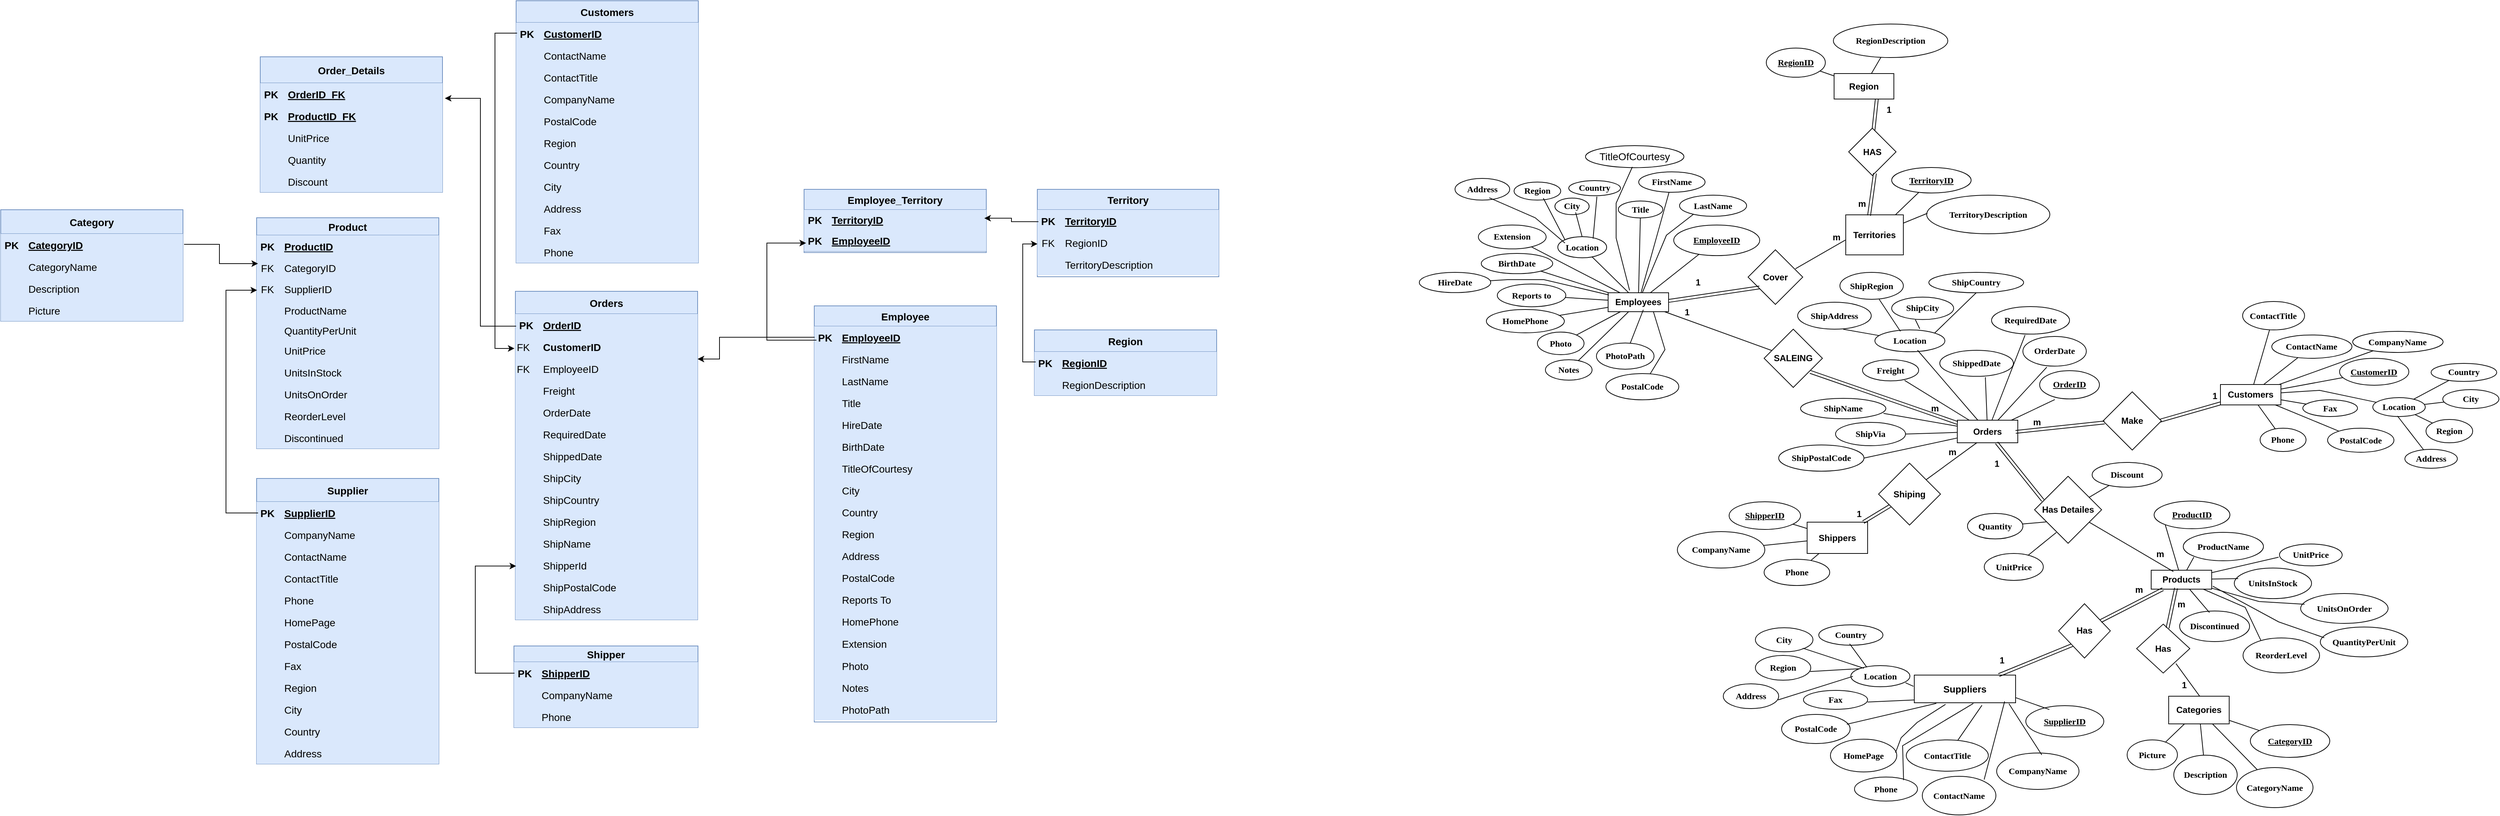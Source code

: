 <mxfile version="24.7.14">
  <diagram name="Page-1" id="zXd5JhCbVyGl4QsF9dnH">
    <mxGraphModel grid="0" page="0" gridSize="1" guides="0" tooltips="1" connect="0" arrows="0" fold="1" pageScale="1" pageWidth="827" pageHeight="1169" background="#FFFFFF" math="0" shadow="0">
      <root>
        <mxCell id="0" />
        <mxCell id="1" parent="0" />
        <mxCell id="RXyHhyBZViAlz6_lXQPk-4" style="edgeStyle=orthogonalEdgeStyle;rounded=0;orthogonalLoop=1;jettySize=auto;html=1;exitX=0.5;exitY=1;exitDx=0;exitDy=0;labelBackgroundColor=none;fontColor=default;fontSize=12;fontStyle=1" edge="1" parent="1">
          <mxGeometry relative="1" as="geometry">
            <mxPoint x="465" y="-149.7" as="sourcePoint" />
            <mxPoint x="465" y="-149.7" as="targetPoint" />
          </mxGeometry>
        </mxCell>
        <mxCell id="RXyHhyBZViAlz6_lXQPk-10" value="ContactName" style="ellipse;whiteSpace=wrap;html=1;fillColor=none;align=center;fontStyle=1;verticalAlign=middle;horizontal=1;fontFamily=Verdana;fontSize=12;labelBackgroundColor=none;" vertex="1" parent="1">
          <mxGeometry x="1290.42" y="-70" width="110" height="32" as="geometry" />
        </mxCell>
        <mxCell id="RXyHhyBZViAlz6_lXQPk-11" value="Location" style="ellipse;whiteSpace=wrap;html=1;fillColor=none;align=center;fontStyle=1;verticalAlign=middle;horizontal=1;fontFamily=Verdana;fontSize=12;labelBackgroundColor=none;" vertex="1" parent="1">
          <mxGeometry x="1429.0" y="16" width="72" height="26" as="geometry" />
        </mxCell>
        <mxCell id="RXyHhyBZViAlz6_lXQPk-12" value="City" style="ellipse;whiteSpace=wrap;html=1;fillColor=none;align=center;fontStyle=1;verticalAlign=middle;horizontal=1;fontFamily=Verdana;fontSize=12;labelBackgroundColor=none;" vertex="1" parent="1">
          <mxGeometry x="1525" y="5" width="77" height="26" as="geometry" />
        </mxCell>
        <mxCell id="RXyHhyBZViAlz6_lXQPk-13" value="Phone" style="ellipse;whiteSpace=wrap;html=1;fillColor=none;align=center;fontStyle=1;verticalAlign=middle;horizontal=1;fontFamily=Verdana;fontSize=12;labelBackgroundColor=none;" vertex="1" parent="1">
          <mxGeometry x="1274.42" y="58" width="63" height="32" as="geometry" />
        </mxCell>
        <mxCell id="RXyHhyBZViAlz6_lXQPk-14" value="PostalCode" style="ellipse;whiteSpace=wrap;html=1;fillColor=none;align=center;fontStyle=1;verticalAlign=middle;horizontal=1;fontFamily=Verdana;fontSize=12;labelBackgroundColor=none;" vertex="1" parent="1">
          <mxGeometry x="1367.0" y="58" width="91" height="33" as="geometry" />
        </mxCell>
        <mxCell id="RXyHhyBZViAlz6_lXQPk-15" value="ContactTitle" style="ellipse;whiteSpace=wrap;html=1;fillColor=none;align=center;fontStyle=1;verticalAlign=middle;horizontal=1;fontFamily=Verdana;fontSize=12;labelBackgroundColor=none;" vertex="1" parent="1">
          <mxGeometry x="1250.42" y="-116" width="85" height="39" as="geometry" />
        </mxCell>
        <mxCell id="RXyHhyBZViAlz6_lXQPk-16" value="Fax" style="ellipse;whiteSpace=wrap;html=1;fillColor=none;align=center;fontStyle=1;verticalAlign=middle;horizontal=1;fontFamily=Verdana;fontSize=12;labelBackgroundColor=none;" vertex="1" parent="1">
          <mxGeometry x="1333" y="19" width="75" height="23" as="geometry" />
        </mxCell>
        <mxCell id="RXyHhyBZViAlz6_lXQPk-17" value="Country" style="ellipse;whiteSpace=wrap;html=1;fillColor=none;align=center;fontStyle=1;verticalAlign=middle;horizontal=1;fontFamily=Verdana;fontSize=12;labelBackgroundColor=none;" vertex="1" parent="1">
          <mxGeometry x="1509.0" y="-31" width="90" height="24.8" as="geometry" />
        </mxCell>
        <mxCell id="RXyHhyBZViAlz6_lXQPk-18" value="Region" style="ellipse;whiteSpace=wrap;html=1;fillColor=none;align=center;fontStyle=1;verticalAlign=middle;horizontal=1;fontFamily=Verdana;fontSize=12;labelBackgroundColor=none;" vertex="1" parent="1">
          <mxGeometry x="1502" y="46" width="64" height="32" as="geometry" />
        </mxCell>
        <mxCell id="RXyHhyBZViAlz6_lXQPk-19" value="CompanyName" style="ellipse;whiteSpace=wrap;html=1;fillColor=none;align=center;fontStyle=1;verticalAlign=middle;horizontal=1;fontFamily=Verdana;fontSize=12;labelBackgroundColor=none;" vertex="1" parent="1">
          <mxGeometry x="1401.42" y="-75" width="124" height="29" as="geometry" />
        </mxCell>
        <mxCell id="RXyHhyBZViAlz6_lXQPk-20" value="CustomerID" style="ellipse;whiteSpace=wrap;html=1;fillColor=none;align=center;fontStyle=5;verticalAlign=middle;horizontal=1;fontFamily=Verdana;fontSize=12;labelBackgroundColor=none;" vertex="1" parent="1">
          <mxGeometry x="1383.42" y="-38" width="95" height="37" as="geometry" />
        </mxCell>
        <mxCell id="RXyHhyBZViAlz6_lXQPk-23" value="" style="endArrow=none;html=1;rounded=0;fontColor=default;fontSize=12;labelBackgroundColor=none;endFill=0;fontStyle=1" edge="1" parent="1" source="RXyHhyBZViAlz6_lXQPk-276" target="RXyHhyBZViAlz6_lXQPk-10">
          <mxGeometry width="50" height="50" relative="1" as="geometry">
            <mxPoint x="1250.365" y="-4.719" as="sourcePoint" />
            <mxPoint x="1269.42" y="-36" as="targetPoint" />
          </mxGeometry>
        </mxCell>
        <mxCell id="RXyHhyBZViAlz6_lXQPk-24" value="" style="endArrow=none;html=1;rounded=0;fontColor=default;fontSize=12;labelBackgroundColor=none;endFill=0;fontStyle=1" edge="1" parent="1" source="RXyHhyBZViAlz6_lXQPk-276" target="RXyHhyBZViAlz6_lXQPk-14">
          <mxGeometry width="50" height="50" relative="1" as="geometry">
            <mxPoint x="1276.947" y="17.499" as="sourcePoint" />
            <mxPoint x="1117.42" y="-17" as="targetPoint" />
          </mxGeometry>
        </mxCell>
        <mxCell id="RXyHhyBZViAlz6_lXQPk-25" value="" style="endArrow=none;html=1;rounded=0;fontColor=default;fontSize=12;labelBackgroundColor=none;endFill=0;fontStyle=1" edge="1" parent="1" source="RXyHhyBZViAlz6_lXQPk-11" target="RXyHhyBZViAlz6_lXQPk-17">
          <mxGeometry width="50" height="50" relative="1" as="geometry">
            <mxPoint x="1091.42" y="9" as="sourcePoint" />
            <mxPoint x="1112.42" y="-43" as="targetPoint" />
          </mxGeometry>
        </mxCell>
        <mxCell id="RXyHhyBZViAlz6_lXQPk-26" value="" style="endArrow=none;html=1;rounded=0;fontColor=default;fontSize=12;labelBackgroundColor=none;endFill=0;fontStyle=1" edge="1" parent="1" source="RXyHhyBZViAlz6_lXQPk-276" target="RXyHhyBZViAlz6_lXQPk-11">
          <mxGeometry width="50" height="50" relative="1" as="geometry">
            <mxPoint x="1289.075" y="6.9" as="sourcePoint" />
            <mxPoint x="1358.42" y="46" as="targetPoint" />
            <Array as="points">
              <mxPoint x="1356" y="6" />
            </Array>
          </mxGeometry>
        </mxCell>
        <mxCell id="RXyHhyBZViAlz6_lXQPk-27" value="" style="endArrow=none;html=1;rounded=0;fontColor=default;fontSize=12;labelBackgroundColor=none;endFill=0;fontStyle=1" edge="1" parent="1" source="RXyHhyBZViAlz6_lXQPk-276" target="RXyHhyBZViAlz6_lXQPk-15">
          <mxGeometry width="50" height="50" relative="1" as="geometry">
            <mxPoint x="1235.569" y="-4.934" as="sourcePoint" />
            <mxPoint x="1226.42" y="-37" as="targetPoint" />
          </mxGeometry>
        </mxCell>
        <mxCell id="RXyHhyBZViAlz6_lXQPk-28" value="" style="endArrow=none;html=1;rounded=0;fontColor=default;fontSize=12;labelBackgroundColor=none;endFill=0;fontStyle=1" edge="1" parent="1" source="RXyHhyBZViAlz6_lXQPk-11" target="RXyHhyBZViAlz6_lXQPk-12">
          <mxGeometry width="50" height="50" relative="1" as="geometry">
            <mxPoint x="1140.424" y="-46.098" as="sourcePoint" />
            <mxPoint x="1168.42" y="-81" as="targetPoint" />
          </mxGeometry>
        </mxCell>
        <mxCell id="RXyHhyBZViAlz6_lXQPk-29" value="" style="endArrow=none;html=1;rounded=0;fontColor=default;fontSize=12;labelBackgroundColor=none;endFill=0;fontStyle=1" edge="1" parent="1" source="RXyHhyBZViAlz6_lXQPk-276" target="RXyHhyBZViAlz6_lXQPk-19">
          <mxGeometry width="50" height="50" relative="1" as="geometry">
            <mxPoint x="1263.17" y="-3.457" as="sourcePoint" />
            <mxPoint x="1275.42" y="-30" as="targetPoint" />
          </mxGeometry>
        </mxCell>
        <mxCell id="RXyHhyBZViAlz6_lXQPk-30" value="" style="endArrow=none;html=1;rounded=0;fontColor=default;fontSize=12;labelBackgroundColor=none;endFill=0;fontStyle=1" edge="1" parent="1" source="RXyHhyBZViAlz6_lXQPk-276" target="RXyHhyBZViAlz6_lXQPk-20">
          <mxGeometry width="50" height="50" relative="1" as="geometry">
            <mxPoint x="1271.956" y="-1.832" as="sourcePoint" />
            <mxPoint x="1276.42" y="-29" as="targetPoint" />
          </mxGeometry>
        </mxCell>
        <mxCell id="RXyHhyBZViAlz6_lXQPk-31" value="" style="endArrow=none;html=1;rounded=0;fontColor=default;fontSize=12;labelBackgroundColor=none;endFill=0;fontStyle=1" edge="1" parent="1" source="RXyHhyBZViAlz6_lXQPk-276" target="RXyHhyBZViAlz6_lXQPk-13">
          <mxGeometry width="50" height="50" relative="1" as="geometry">
            <mxPoint x="1264.471" y="20.262" as="sourcePoint" />
            <mxPoint x="1115.42" y="26" as="targetPoint" />
          </mxGeometry>
        </mxCell>
        <mxCell id="RXyHhyBZViAlz6_lXQPk-34" value="" style="endArrow=none;html=1;rounded=0;fontColor=default;fontSize=12;labelBackgroundColor=none;endFill=0;fontStyle=1" edge="1" parent="1" source="RXyHhyBZViAlz6_lXQPk-11" target="RXyHhyBZViAlz6_lXQPk-18">
          <mxGeometry width="50" height="50" relative="1" as="geometry">
            <mxPoint x="1393.546" y="-8.002" as="sourcePoint" />
            <mxPoint x="1515.42" y="1" as="targetPoint" />
          </mxGeometry>
        </mxCell>
        <mxCell id="RXyHhyBZViAlz6_lXQPk-35" value="" style="endArrow=none;html=1;rounded=0;fontColor=default;fontSize=12;labelBackgroundColor=none;endFill=0;fontStyle=1" edge="1" parent="1" source="RXyHhyBZViAlz6_lXQPk-276" target="RXyHhyBZViAlz6_lXQPk-16">
          <mxGeometry width="50" height="50" relative="1" as="geometry">
            <mxPoint x="1285.327" y="13.902" as="sourcePoint" />
            <mxPoint x="1111.42" y="-38" as="targetPoint" />
          </mxGeometry>
        </mxCell>
        <mxCell id="RXyHhyBZViAlz6_lXQPk-37" value="RequiredDate" style="ellipse;whiteSpace=wrap;html=1;fillColor=none;align=center;fontStyle=1;verticalAlign=middle;horizontal=1;fontFamily=Verdana;fontSize=12;labelBackgroundColor=none;" vertex="1" parent="1">
          <mxGeometry x="906" y="-109" width="107" height="37.8" as="geometry" />
        </mxCell>
        <mxCell id="RXyHhyBZViAlz6_lXQPk-38" value="Location" style="ellipse;whiteSpace=wrap;html=1;fillColor=none;align=center;fontStyle=1;verticalAlign=middle;horizontal=1;fontFamily=Verdana;fontSize=12;labelBackgroundColor=none;" vertex="1" parent="1">
          <mxGeometry x="746" y="-77" width="96" height="30" as="geometry" />
        </mxCell>
        <mxCell id="RXyHhyBZViAlz6_lXQPk-39" value="ShipCity" style="ellipse;whiteSpace=wrap;html=1;fillColor=none;align=center;fontStyle=1;verticalAlign=middle;horizontal=1;fontFamily=Verdana;fontSize=12;labelBackgroundColor=none;" vertex="1" parent="1">
          <mxGeometry x="769" y="-122" width="85" height="30.8" as="geometry" />
        </mxCell>
        <mxCell id="RXyHhyBZViAlz6_lXQPk-40" value="ShipPostalCode" style="ellipse;whiteSpace=wrap;html=1;fillColor=none;align=center;fontStyle=1;verticalAlign=middle;horizontal=1;fontFamily=Verdana;fontSize=12;labelBackgroundColor=none;" vertex="1" parent="1">
          <mxGeometry x="614" y="81" width="117" height="36" as="geometry" />
        </mxCell>
        <mxCell id="RXyHhyBZViAlz6_lXQPk-41" value="ShipName" style="ellipse;whiteSpace=wrap;html=1;fillColor=none;align=center;fontStyle=1;verticalAlign=middle;horizontal=1;fontFamily=Verdana;fontSize=12;labelBackgroundColor=none;" vertex="1" parent="1">
          <mxGeometry x="644" y="17" width="117" height="28" as="geometry" />
        </mxCell>
        <mxCell id="RXyHhyBZViAlz6_lXQPk-42" value="ShippedDate" style="ellipse;whiteSpace=wrap;html=1;fillColor=none;align=center;fontStyle=1;verticalAlign=middle;horizontal=1;fontFamily=Verdana;fontSize=12;labelBackgroundColor=none;" vertex="1" parent="1">
          <mxGeometry x="835" y="-49" width="101" height="35.8" as="geometry" />
        </mxCell>
        <mxCell id="RXyHhyBZViAlz6_lXQPk-43" value="Freight" style="ellipse;whiteSpace=wrap;html=1;fillColor=none;align=center;fontStyle=1;verticalAlign=middle;horizontal=1;fontFamily=Verdana;fontSize=12;labelBackgroundColor=none;" vertex="1" parent="1">
          <mxGeometry x="729" y="-36" width="77" height="29" as="geometry" />
        </mxCell>
        <mxCell id="RXyHhyBZViAlz6_lXQPk-44" value="ShipVia" style="ellipse;whiteSpace=wrap;html=1;fillColor=none;align=center;fontStyle=1;verticalAlign=middle;horizontal=1;fontFamily=Verdana;fontSize=12;labelBackgroundColor=none;" vertex="1" parent="1">
          <mxGeometry x="692" y="50" width="96" height="32" as="geometry" />
        </mxCell>
        <mxCell id="RXyHhyBZViAlz6_lXQPk-45" value="ShipRegion" style="ellipse;whiteSpace=wrap;html=1;fillColor=none;align=center;fontStyle=1;verticalAlign=middle;horizontal=1;fontFamily=Verdana;fontSize=12;labelBackgroundColor=none;" vertex="1" parent="1">
          <mxGeometry x="698" y="-156" width="87" height="37" as="geometry" />
        </mxCell>
        <mxCell id="RXyHhyBZViAlz6_lXQPk-46" value="OrderDate" style="ellipse;whiteSpace=wrap;html=1;fillColor=none;align=center;fontStyle=1;verticalAlign=middle;horizontal=1;fontFamily=Verdana;fontSize=12;labelBackgroundColor=none;" vertex="1" parent="1">
          <mxGeometry x="949" y="-68" width="87" height="40.8" as="geometry" />
        </mxCell>
        <mxCell id="RXyHhyBZViAlz6_lXQPk-47" value="OrderID" style="ellipse;whiteSpace=wrap;html=1;fillColor=none;align=center;fontStyle=5;verticalAlign=middle;horizontal=1;fontFamily=Verdana;fontSize=12;labelBackgroundColor=none;" vertex="1" parent="1">
          <mxGeometry x="972" y="-21" width="82" height="38.8" as="geometry" />
        </mxCell>
        <mxCell id="RXyHhyBZViAlz6_lXQPk-49" value="" style="endArrow=none;html=1;rounded=0;fontColor=default;fontSize=12;labelBackgroundColor=none;endFill=0;fontStyle=1;entryX=0.43;entryY=1.032;entryDx=0;entryDy=0;entryPerimeter=0;" edge="1" parent="1" source="RXyHhyBZViAlz6_lXQPk-277" target="RXyHhyBZViAlz6_lXQPk-37">
          <mxGeometry width="50" height="50" relative="1" as="geometry">
            <mxPoint x="878.547" y="44.921" as="sourcePoint" />
            <mxPoint x="904" y="-7.2" as="targetPoint" />
          </mxGeometry>
        </mxCell>
        <mxCell id="RXyHhyBZViAlz6_lXQPk-50" value="" style="endArrow=none;html=1;rounded=0;fontColor=default;fontSize=12;labelBackgroundColor=none;endFill=0;entryX=0.972;entryY=0.736;entryDx=0;entryDy=0;entryPerimeter=0;fontStyle=1" edge="1" parent="1" source="RXyHhyBZViAlz6_lXQPk-277" target="RXyHhyBZViAlz6_lXQPk-41">
          <mxGeometry width="50" height="50" relative="1" as="geometry">
            <mxPoint x="834.466" y="49.255" as="sourcePoint" />
            <mxPoint x="752" y="11.8" as="targetPoint" />
          </mxGeometry>
        </mxCell>
        <mxCell id="RXyHhyBZViAlz6_lXQPk-51" value="" style="endArrow=none;html=1;rounded=0;fontColor=default;fontSize=12;entryX=1;entryY=0.5;entryDx=0;entryDy=0;labelBackgroundColor=none;endFill=0;fontStyle=1" edge="1" parent="1" source="RXyHhyBZViAlz6_lXQPk-277" target="RXyHhyBZViAlz6_lXQPk-44">
          <mxGeometry width="50" height="50" relative="1" as="geometry">
            <mxPoint x="823.0" y="58.3" as="sourcePoint" />
            <mxPoint x="747" y="-14.2" as="targetPoint" />
          </mxGeometry>
        </mxCell>
        <mxCell id="RXyHhyBZViAlz6_lXQPk-52" value="" style="endArrow=none;html=1;rounded=0;fontColor=default;fontSize=12;labelBackgroundColor=none;endFill=0;fontStyle=1;entryX=0.609;entryY=0.929;entryDx=0;entryDy=0;entryPerimeter=0;" edge="1" parent="1" source="RXyHhyBZViAlz6_lXQPk-277" target="RXyHhyBZViAlz6_lXQPk-38">
          <mxGeometry width="50" height="50" relative="1" as="geometry">
            <mxPoint x="841" y="47.8" as="sourcePoint" />
            <mxPoint x="798" y="-9.7" as="targetPoint" />
          </mxGeometry>
        </mxCell>
        <mxCell id="RXyHhyBZViAlz6_lXQPk-53" value="" style="endArrow=none;html=1;rounded=0;fontColor=default;fontSize=12;labelBackgroundColor=none;endFill=0;fontStyle=1;entryX=0.619;entryY=1.034;entryDx=0;entryDy=0;entryPerimeter=0;" edge="1" parent="1" source="RXyHhyBZViAlz6_lXQPk-277" target="RXyHhyBZViAlz6_lXQPk-42">
          <mxGeometry width="50" height="50" relative="1" as="geometry">
            <mxPoint x="850.244" y="45.691" as="sourcePoint" />
            <mxPoint x="861" y="-8.2" as="targetPoint" />
          </mxGeometry>
        </mxCell>
        <mxCell id="RXyHhyBZViAlz6_lXQPk-54" value="" style="endArrow=none;html=1;rounded=0;fontColor=default;fontSize=12;exitX=0.641;exitY=-0.05;exitDx=0;exitDy=0;exitPerimeter=0;labelBackgroundColor=none;endFill=0;fontStyle=1;entryX=0.382;entryY=1.006;entryDx=0;entryDy=0;entryPerimeter=0;" edge="1" parent="1" source="RXyHhyBZViAlz6_lXQPk-38" target="RXyHhyBZViAlz6_lXQPk-39">
          <mxGeometry width="50" height="50" relative="1" as="geometry">
            <mxPoint x="775.004" y="-17.298" as="sourcePoint" />
            <mxPoint x="803" y="-52.2" as="targetPoint" />
          </mxGeometry>
        </mxCell>
        <mxCell id="RXyHhyBZViAlz6_lXQPk-55" value="" style="endArrow=none;html=1;rounded=0;fontColor=default;fontSize=12;entryX=0.377;entryY=1.033;entryDx=0;entryDy=0;entryPerimeter=0;labelBackgroundColor=none;endFill=0;fontStyle=1" edge="1" parent="1" source="RXyHhyBZViAlz6_lXQPk-277" target="RXyHhyBZViAlz6_lXQPk-46">
          <mxGeometry width="50" height="50" relative="1" as="geometry">
            <mxPoint x="896.304" y="46.501" as="sourcePoint" />
            <mxPoint x="910" y="-1.2" as="targetPoint" />
          </mxGeometry>
        </mxCell>
        <mxCell id="RXyHhyBZViAlz6_lXQPk-56" value="" style="endArrow=none;html=1;rounded=0;fontColor=default;fontSize=12;entryX=0.253;entryY=1.024;entryDx=0;entryDy=0;entryPerimeter=0;labelBackgroundColor=none;endFill=0;fontStyle=1" edge="1" parent="1" source="RXyHhyBZViAlz6_lXQPk-277" target="RXyHhyBZViAlz6_lXQPk-47">
          <mxGeometry width="50" height="50" relative="1" as="geometry">
            <mxPoint x="911.69" y="49.525" as="sourcePoint" />
            <mxPoint x="911" y="-0.2" as="targetPoint" />
          </mxGeometry>
        </mxCell>
        <mxCell id="RXyHhyBZViAlz6_lXQPk-57" value="" style="endArrow=none;html=1;rounded=0;fontColor=default;fontSize=12;entryX=1;entryY=0.5;entryDx=0;entryDy=0;labelBackgroundColor=none;endFill=0;fontStyle=1" edge="1" parent="1" source="RXyHhyBZViAlz6_lXQPk-277" target="RXyHhyBZViAlz6_lXQPk-40">
          <mxGeometry width="50" height="50" relative="1" as="geometry">
            <mxPoint x="836.851" y="67.706" as="sourcePoint" />
            <mxPoint x="750" y="54.8" as="targetPoint" />
          </mxGeometry>
        </mxCell>
        <mxCell id="RXyHhyBZViAlz6_lXQPk-58" value="" style="endArrow=none;html=1;rounded=0;fontColor=default;fontSize=12;exitX=0.365;exitY=0.067;exitDx=0;exitDy=0;labelBackgroundColor=none;endFill=0;fontStyle=1;entryX=0.62;entryY=1.003;entryDx=0;entryDy=0;entryPerimeter=0;exitPerimeter=0;" edge="1" parent="1" source="RXyHhyBZViAlz6_lXQPk-38" target="RXyHhyBZViAlz6_lXQPk-45">
          <mxGeometry width="50" height="50" relative="1" as="geometry">
            <mxPoint x="762" y="-31.2" as="sourcePoint" />
            <mxPoint x="761" y="-53.2" as="targetPoint" />
          </mxGeometry>
        </mxCell>
        <mxCell id="RXyHhyBZViAlz6_lXQPk-59" value="" style="endArrow=none;html=1;rounded=0;fontColor=default;fontSize=12;labelBackgroundColor=none;endFill=0;entryX=0.749;entryY=0.975;entryDx=0;entryDy=0;entryPerimeter=0;fontStyle=1" edge="1" parent="1" source="RXyHhyBZViAlz6_lXQPk-277" target="RXyHhyBZViAlz6_lXQPk-43">
          <mxGeometry width="50" height="50" relative="1" as="geometry">
            <mxPoint x="836.851" y="48.894" as="sourcePoint" />
            <mxPoint x="746" y="-9.2" as="targetPoint" />
          </mxGeometry>
        </mxCell>
        <mxCell id="RXyHhyBZViAlz6_lXQPk-60" value="ShipCountry" style="ellipse;whiteSpace=wrap;html=1;fillColor=none;align=center;fontStyle=1;verticalAlign=middle;horizontal=1;fontFamily=Verdana;fontSize=12;labelBackgroundColor=none;" vertex="1" parent="1">
          <mxGeometry x="820" y="-156" width="130" height="28" as="geometry" />
        </mxCell>
        <mxCell id="RXyHhyBZViAlz6_lXQPk-61" value="" style="endArrow=none;html=1;rounded=0;fontColor=default;fontSize=12;exitX=1;exitY=0;exitDx=0;exitDy=0;entryX=0.5;entryY=1;entryDx=0;entryDy=0;labelBackgroundColor=none;endFill=0;fontStyle=1" edge="1" parent="1" source="RXyHhyBZViAlz6_lXQPk-38" target="RXyHhyBZViAlz6_lXQPk-60">
          <mxGeometry width="50" height="50" relative="1" as="geometry">
            <mxPoint x="805" y="-29.2" as="sourcePoint" />
            <mxPoint x="804" y="-51.2" as="targetPoint" />
          </mxGeometry>
        </mxCell>
        <mxCell id="RXyHhyBZViAlz6_lXQPk-63" value="UnitPrice" style="ellipse;whiteSpace=wrap;html=1;fillColor=none;align=center;fontStyle=1;verticalAlign=middle;horizontal=1;fontFamily=Verdana;fontSize=12;labelBackgroundColor=none;" vertex="1" parent="1">
          <mxGeometry x="1301" y="217" width="86" height="30" as="geometry" />
        </mxCell>
        <mxCell id="RXyHhyBZViAlz6_lXQPk-67" value="ReorderLevel" style="ellipse;whiteSpace=wrap;html=1;fillColor=none;align=center;fontStyle=1;verticalAlign=middle;horizontal=1;fontFamily=Verdana;fontSize=12;labelBackgroundColor=none;" vertex="1" parent="1">
          <mxGeometry x="1251" y="346" width="105" height="48" as="geometry" />
        </mxCell>
        <mxCell id="RXyHhyBZViAlz6_lXQPk-68" value="UnitsInStock" style="ellipse;whiteSpace=wrap;html=1;fillColor=none;align=center;fontStyle=1;verticalAlign=middle;horizontal=1;fontFamily=Verdana;fontSize=12;labelBackgroundColor=none;" vertex="1" parent="1">
          <mxGeometry x="1239" y="250" width="106" height="42" as="geometry" />
        </mxCell>
        <mxCell id="RXyHhyBZViAlz6_lXQPk-69" value="UnitsOnOrder" style="ellipse;whiteSpace=wrap;html=1;fillColor=none;align=center;fontStyle=1;verticalAlign=middle;horizontal=1;fontFamily=Verdana;fontSize=12;labelBackgroundColor=none;" vertex="1" parent="1">
          <mxGeometry x="1330" y="285" width="120" height="41" as="geometry" />
        </mxCell>
        <mxCell id="RXyHhyBZViAlz6_lXQPk-70" value="Discontinued" style="ellipse;whiteSpace=wrap;html=1;fillColor=none;align=center;fontStyle=1;verticalAlign=middle;horizontal=1;fontFamily=Verdana;fontSize=12;labelBackgroundColor=none;" vertex="1" parent="1">
          <mxGeometry x="1164" y="309" width="96" height="42" as="geometry" />
        </mxCell>
        <mxCell id="RXyHhyBZViAlz6_lXQPk-72" value="ProductName" style="ellipse;whiteSpace=wrap;html=1;fillColor=none;align=center;fontStyle=1;verticalAlign=middle;horizontal=1;fontFamily=Verdana;fontSize=12;labelBackgroundColor=none;" vertex="1" parent="1">
          <mxGeometry x="1169" y="201" width="110" height="39" as="geometry" />
        </mxCell>
        <mxCell id="RXyHhyBZViAlz6_lXQPk-73" value="ProductID" style="ellipse;whiteSpace=wrap;html=1;fillColor=none;align=center;fontStyle=5;verticalAlign=middle;horizontal=1;fontFamily=Verdana;fontSize=12;labelBackgroundColor=none;" vertex="1" parent="1">
          <mxGeometry x="1129" y="158" width="104" height="38" as="geometry" />
        </mxCell>
        <mxCell id="RXyHhyBZViAlz6_lXQPk-75" value="" style="endArrow=none;html=1;rounded=0;fontColor=default;fontSize=12;entryX=-0.014;entryY=0.604;entryDx=0;entryDy=0;entryPerimeter=0;labelBackgroundColor=none;endFill=0;fontStyle=1" edge="1" parent="1" source="RXyHhyBZViAlz6_lXQPk-275" target="RXyHhyBZViAlz6_lXQPk-63">
          <mxGeometry width="50" height="50" relative="1" as="geometry">
            <mxPoint x="1275.948" y="322.634" as="sourcePoint" />
            <mxPoint x="1349" y="301" as="targetPoint" />
          </mxGeometry>
        </mxCell>
        <mxCell id="RXyHhyBZViAlz6_lXQPk-76" value="" style="endArrow=none;html=1;rounded=0;fontColor=default;fontSize=12;entryX=0.235;entryY=0.08;entryDx=0;entryDy=0;entryPerimeter=0;labelBackgroundColor=none;endFill=0;fontStyle=1" edge="1" parent="1" source="RXyHhyBZViAlz6_lXQPk-275" target="RXyHhyBZViAlz6_lXQPk-67">
          <mxGeometry width="50" height="50" relative="1" as="geometry">
            <mxPoint x="1177.09" y="282.296" as="sourcePoint" />
            <mxPoint x="1117" y="274" as="targetPoint" />
            <Array as="points">
              <mxPoint x="1254" y="304" />
            </Array>
          </mxGeometry>
        </mxCell>
        <mxCell id="RXyHhyBZViAlz6_lXQPk-77" value="" style="endArrow=none;html=1;rounded=0;fontColor=default;fontSize=12;entryX=0.427;entryY=0.051;entryDx=0;entryDy=0;entryPerimeter=0;labelBackgroundColor=none;endFill=0;fontStyle=1" edge="1" parent="1" source="RXyHhyBZViAlz6_lXQPk-275" target="RXyHhyBZViAlz6_lXQPk-70">
          <mxGeometry width="50" height="50" relative="1" as="geometry">
            <mxPoint x="1173.163" y="282.891" as="sourcePoint" />
            <mxPoint x="1112" y="248" as="targetPoint" />
          </mxGeometry>
        </mxCell>
        <mxCell id="RXyHhyBZViAlz6_lXQPk-79" value="" style="endArrow=none;html=1;rounded=0;fontColor=default;fontSize=12;entryX=0.05;entryY=0.344;entryDx=0;entryDy=0;entryPerimeter=0;labelBackgroundColor=none;endFill=0;fontStyle=1" edge="1" parent="1" source="RXyHhyBZViAlz6_lXQPk-275" target="RXyHhyBZViAlz6_lXQPk-68">
          <mxGeometry width="50" height="50" relative="1" as="geometry">
            <mxPoint x="1190.248" y="279.016" as="sourcePoint" />
            <mxPoint x="1224" y="259" as="targetPoint" />
          </mxGeometry>
        </mxCell>
        <mxCell id="RXyHhyBZViAlz6_lXQPk-81" value="" style="endArrow=none;html=1;rounded=0;fontColor=default;fontSize=12;entryX=0.132;entryY=0.872;entryDx=0;entryDy=0;entryPerimeter=0;labelBackgroundColor=none;endFill=0;fontStyle=1" edge="1" parent="1" source="RXyHhyBZViAlz6_lXQPk-275" target="RXyHhyBZViAlz6_lXQPk-72">
          <mxGeometry width="50" height="50" relative="1" as="geometry">
            <mxPoint x="1283.33" y="317.029" as="sourcePoint" />
            <mxPoint x="1355" y="307" as="targetPoint" />
          </mxGeometry>
        </mxCell>
        <mxCell id="RXyHhyBZViAlz6_lXQPk-82" value="" style="endArrow=none;html=1;rounded=0;fontColor=default;fontSize=12;entryX=0;entryY=1;entryDx=0;entryDy=0;labelBackgroundColor=none;endFill=0;fontStyle=1" edge="1" parent="1" source="RXyHhyBZViAlz6_lXQPk-275" target="RXyHhyBZViAlz6_lXQPk-73">
          <mxGeometry width="50" height="50" relative="1" as="geometry">
            <mxPoint x="1284.159" y="309.271" as="sourcePoint" />
            <mxPoint x="1356" y="308" as="targetPoint" />
          </mxGeometry>
        </mxCell>
        <mxCell id="RXyHhyBZViAlz6_lXQPk-85" value="" style="endArrow=none;html=1;rounded=0;fontColor=default;fontSize=12;entryX=0.045;entryY=0.359;entryDx=0;entryDy=0;entryPerimeter=0;labelBackgroundColor=none;endFill=0;fontStyle=1" edge="1" parent="1" source="RXyHhyBZViAlz6_lXQPk-275" target="RXyHhyBZViAlz6_lXQPk-69">
          <mxGeometry width="50" height="50" relative="1" as="geometry">
            <mxPoint x="1184.453" y="280.747" as="sourcePoint" />
            <mxPoint x="1111" y="253" as="targetPoint" />
            <Array as="points">
              <mxPoint x="1273" y="296" />
            </Array>
          </mxGeometry>
        </mxCell>
        <mxCell id="RXyHhyBZViAlz6_lXQPk-89" value="&lt;font style=&quot;font-size: 12px;&quot;&gt;TerritoryDescription&lt;/font&gt;" style="ellipse;whiteSpace=wrap;html=1;fillColor=none;align=center;fontStyle=1;verticalAlign=middle;horizontal=1;fontFamily=Verdana;fontSize=12;labelBackgroundColor=none;" vertex="1" parent="1">
          <mxGeometry x="817" y="-262" width="169" height="53" as="geometry" />
        </mxCell>
        <mxCell id="RXyHhyBZViAlz6_lXQPk-91" value="TerritoryID" style="ellipse;whiteSpace=wrap;html=1;fillColor=none;align=center;fontStyle=5;verticalAlign=middle;horizontal=1;fontFamily=Verdana;fontSize=12;labelBackgroundColor=none;" vertex="1" parent="1">
          <mxGeometry x="769" y="-300" width="109" height="35" as="geometry" />
        </mxCell>
        <mxCell id="RXyHhyBZViAlz6_lXQPk-97" value="" style="endArrow=none;html=1;rounded=0;fontColor=default;fontSize=12;entryX=0.006;entryY=0.469;entryDx=0;entryDy=0;entryPerimeter=0;labelBackgroundColor=none;endFill=0;fontStyle=1" edge="1" parent="1" source="RXyHhyBZViAlz6_lXQPk-270" target="RXyHhyBZViAlz6_lXQPk-89">
          <mxGeometry width="50" height="50" relative="1" as="geometry">
            <mxPoint x="610.032" y="-220.988" as="sourcePoint" />
            <mxPoint x="640" y="-271" as="targetPoint" />
          </mxGeometry>
        </mxCell>
        <mxCell id="RXyHhyBZViAlz6_lXQPk-100" value="" style="endArrow=none;html=1;rounded=0;fontColor=default;fontSize=12;labelBackgroundColor=none;endFill=0;fontStyle=1" edge="1" parent="1" source="RXyHhyBZViAlz6_lXQPk-270" target="RXyHhyBZViAlz6_lXQPk-91">
          <mxGeometry width="50" height="50" relative="1" as="geometry">
            <mxPoint x="586.244" y="-220.109" as="sourcePoint" />
            <mxPoint x="595" y="-267" as="targetPoint" />
          </mxGeometry>
        </mxCell>
        <mxCell id="RXyHhyBZViAlz6_lXQPk-105" value="ContactName" style="ellipse;whiteSpace=wrap;html=1;fillColor=none;align=center;fontStyle=1;verticalAlign=middle;horizontal=1;fontFamily=Verdana;fontSize=12;labelBackgroundColor=none;" vertex="1" parent="1">
          <mxGeometry x="811" y="536" width="101" height="53" as="geometry" />
        </mxCell>
        <mxCell id="RXyHhyBZViAlz6_lXQPk-106" value="Location" style="ellipse;whiteSpace=wrap;html=1;fillColor=none;align=center;fontStyle=1;verticalAlign=middle;horizontal=1;fontFamily=Verdana;fontSize=12;labelBackgroundColor=none;" vertex="1" parent="1">
          <mxGeometry x="713" y="384" width="81" height="29" as="geometry" />
        </mxCell>
        <mxCell id="RXyHhyBZViAlz6_lXQPk-107" value="City" style="ellipse;whiteSpace=wrap;html=1;fillColor=none;align=center;fontStyle=1;verticalAlign=middle;horizontal=1;fontFamily=Verdana;fontSize=12;labelBackgroundColor=none;" vertex="1" parent="1">
          <mxGeometry x="582" y="332" width="79" height="33" as="geometry" />
        </mxCell>
        <mxCell id="RXyHhyBZViAlz6_lXQPk-108" value="Phone" style="ellipse;whiteSpace=wrap;html=1;fillColor=none;align=center;fontStyle=1;verticalAlign=middle;horizontal=1;fontFamily=Verdana;fontSize=12;labelBackgroundColor=none;" vertex="1" parent="1">
          <mxGeometry x="718" y="537" width="86.43" height="33" as="geometry" />
        </mxCell>
        <mxCell id="RXyHhyBZViAlz6_lXQPk-109" value="PostalCode" style="ellipse;whiteSpace=wrap;html=1;fillColor=none;align=center;fontStyle=1;verticalAlign=middle;horizontal=1;fontFamily=Verdana;fontSize=12;labelBackgroundColor=none;" vertex="1" parent="1">
          <mxGeometry x="618" y="451" width="94" height="40" as="geometry" />
        </mxCell>
        <mxCell id="RXyHhyBZViAlz6_lXQPk-110" value="ContactTitle" style="ellipse;whiteSpace=wrap;html=1;fillColor=none;align=center;fontStyle=1;verticalAlign=middle;horizontal=1;fontFamily=Verdana;fontSize=12;labelBackgroundColor=none;" vertex="1" parent="1">
          <mxGeometry x="789" y="486" width="112.62" height="43" as="geometry" />
        </mxCell>
        <mxCell id="RXyHhyBZViAlz6_lXQPk-111" value="Fax" style="ellipse;whiteSpace=wrap;html=1;fillColor=none;align=center;fontStyle=1;verticalAlign=middle;horizontal=1;fontFamily=Verdana;fontSize=12;labelBackgroundColor=none;" vertex="1" parent="1">
          <mxGeometry x="648" y="418" width="88" height="26" as="geometry" />
        </mxCell>
        <mxCell id="RXyHhyBZViAlz6_lXQPk-112" value="Country" style="ellipse;whiteSpace=wrap;html=1;fillColor=none;align=center;fontStyle=1;verticalAlign=middle;horizontal=1;fontFamily=Verdana;fontSize=12;labelBackgroundColor=none;" vertex="1" parent="1">
          <mxGeometry x="669" y="328" width="88" height="28" as="geometry" />
        </mxCell>
        <mxCell id="RXyHhyBZViAlz6_lXQPk-113" value="Region" style="ellipse;whiteSpace=wrap;html=1;fillColor=none;align=center;fontStyle=1;verticalAlign=middle;horizontal=1;fontFamily=Verdana;fontSize=12;labelBackgroundColor=none;" vertex="1" parent="1">
          <mxGeometry x="582" y="370" width="76" height="34" as="geometry" />
        </mxCell>
        <mxCell id="RXyHhyBZViAlz6_lXQPk-114" value="CompanyName" style="ellipse;whiteSpace=wrap;html=1;fillColor=none;align=center;fontStyle=1;verticalAlign=middle;horizontal=1;fontFamily=Verdana;fontSize=12;labelBackgroundColor=none;" vertex="1" parent="1">
          <mxGeometry x="913" y="504" width="113" height="50" as="geometry" />
        </mxCell>
        <mxCell id="RXyHhyBZViAlz6_lXQPk-115" value="&lt;u&gt;SupplierID&lt;/u&gt;" style="ellipse;whiteSpace=wrap;html=1;fillColor=none;align=center;fontStyle=1;verticalAlign=middle;horizontal=1;fontFamily=Verdana;fontSize=12;labelBackgroundColor=none;" vertex="1" parent="1">
          <mxGeometry x="953" y="439" width="107" height="43" as="geometry" />
        </mxCell>
        <mxCell id="RXyHhyBZViAlz6_lXQPk-117" value="" style="endArrow=none;html=1;rounded=0;fontColor=default;fontSize=12;labelBackgroundColor=none;entryX=0.84;entryY=0.084;entryDx=0;entryDy=0;entryPerimeter=0;endFill=0;exitX=0.892;exitY=0.952;exitDx=0;exitDy=0;exitPerimeter=0;fontStyle=1" edge="1" parent="1" source="RXyHhyBZViAlz6_lXQPk-281" target="RXyHhyBZViAlz6_lXQPk-105">
          <mxGeometry width="50" height="50" relative="1" as="geometry">
            <mxPoint x="842.003" y="409.025" as="sourcePoint" />
            <mxPoint x="854" y="355" as="targetPoint" />
          </mxGeometry>
        </mxCell>
        <mxCell id="RXyHhyBZViAlz6_lXQPk-118" value="" style="endArrow=none;html=1;rounded=0;fontColor=default;fontSize=12;entryX=0.952;entryY=0.337;entryDx=0;entryDy=0;entryPerimeter=0;labelBackgroundColor=none;endFill=0;exitX=0.217;exitY=1.024;exitDx=0;exitDy=0;exitPerimeter=0;fontStyle=1" edge="1" parent="1" source="RXyHhyBZViAlz6_lXQPk-281" target="RXyHhyBZViAlz6_lXQPk-109">
          <mxGeometry width="50" height="50" relative="1" as="geometry">
            <mxPoint x="739" y="451.949" as="sourcePoint" />
            <mxPoint x="641" y="422" as="targetPoint" />
          </mxGeometry>
        </mxCell>
        <mxCell id="RXyHhyBZViAlz6_lXQPk-119" value="" style="endArrow=none;html=1;rounded=0;fontColor=default;fontSize=12;exitX=0.27;exitY=0.076;exitDx=0;exitDy=0;entryX=0.481;entryY=0.929;entryDx=0;entryDy=0;exitPerimeter=0;entryPerimeter=0;labelBackgroundColor=none;endFill=0;fontStyle=1" edge="1" parent="1" source="RXyHhyBZViAlz6_lXQPk-106" target="RXyHhyBZViAlz6_lXQPk-112">
          <mxGeometry width="50" height="50" relative="1" as="geometry">
            <mxPoint x="615" y="441" as="sourcePoint" />
            <mxPoint x="636" y="389" as="targetPoint" />
          </mxGeometry>
        </mxCell>
        <mxCell id="RXyHhyBZViAlz6_lXQPk-120" value="" style="endArrow=none;html=1;rounded=0;fontColor=default;fontSize=12;entryX=0.926;entryY=0.813;entryDx=0;entryDy=0;entryPerimeter=0;labelBackgroundColor=none;endFill=0;exitX=-0.008;exitY=0.407;exitDx=0;exitDy=0;exitPerimeter=0;fontStyle=1" edge="1" parent="1" source="RXyHhyBZViAlz6_lXQPk-281" target="RXyHhyBZViAlz6_lXQPk-106">
          <mxGeometry width="50" height="50" relative="1" as="geometry">
            <mxPoint x="763.213" y="451" as="sourcePoint" />
            <mxPoint x="687" y="393.5" as="targetPoint" />
          </mxGeometry>
        </mxCell>
        <mxCell id="RXyHhyBZViAlz6_lXQPk-121" value="" style="endArrow=none;html=1;rounded=0;fontColor=default;fontSize=12;labelBackgroundColor=none;endFill=0;exitX=0.668;exitY=1.09;exitDx=0;exitDy=0;exitPerimeter=0;fontStyle=1" edge="1" parent="1" source="RXyHhyBZViAlz6_lXQPk-281" target="RXyHhyBZViAlz6_lXQPk-110">
          <mxGeometry width="50" height="50" relative="1" as="geometry">
            <mxPoint x="817.244" y="409.891" as="sourcePoint" />
            <mxPoint x="815" y="361" as="targetPoint" />
          </mxGeometry>
        </mxCell>
        <mxCell id="RXyHhyBZViAlz6_lXQPk-122" value="" style="endArrow=none;html=1;rounded=0;fontColor=default;fontSize=12;exitX=0.22;exitY=0.124;exitDx=0;exitDy=0;exitPerimeter=0;labelBackgroundColor=none;endFill=0;entryX=0.824;entryY=0.851;entryDx=0;entryDy=0;entryPerimeter=0;fontStyle=1" edge="1" parent="1" source="RXyHhyBZViAlz6_lXQPk-106" target="RXyHhyBZViAlz6_lXQPk-107">
          <mxGeometry width="50" height="50" relative="1" as="geometry">
            <mxPoint x="664.004" y="385.902" as="sourcePoint" />
            <mxPoint x="692" y="351" as="targetPoint" />
          </mxGeometry>
        </mxCell>
        <mxCell id="RXyHhyBZViAlz6_lXQPk-123" value="" style="endArrow=none;html=1;rounded=0;fontColor=default;fontSize=12;entryX=0.548;entryY=0.052;entryDx=0;entryDy=0;entryPerimeter=0;labelBackgroundColor=none;endFill=0;exitX=0.934;exitY=1.034;exitDx=0;exitDy=0;exitPerimeter=0;fontStyle=1" edge="1" parent="1" source="RXyHhyBZViAlz6_lXQPk-281" target="RXyHhyBZViAlz6_lXQPk-114">
          <mxGeometry width="50" height="50" relative="1" as="geometry">
            <mxPoint x="863.304" y="410.701" as="sourcePoint" />
            <mxPoint x="860" y="361" as="targetPoint" />
          </mxGeometry>
        </mxCell>
        <mxCell id="RXyHhyBZViAlz6_lXQPk-124" value="" style="endArrow=none;html=1;rounded=0;fontColor=default;fontSize=12;entryX=0.302;entryY=0.123;entryDx=0;entryDy=0;entryPerimeter=0;labelBackgroundColor=none;endFill=0;exitX=1;exitY=0.814;exitDx=0;exitDy=0;exitPerimeter=0;fontStyle=1" edge="1" parent="1" source="RXyHhyBZViAlz6_lXQPk-281" target="RXyHhyBZViAlz6_lXQPk-115">
          <mxGeometry width="50" height="50" relative="1" as="geometry">
            <mxPoint x="878.69" y="413.725" as="sourcePoint" />
            <mxPoint x="861" y="362" as="targetPoint" />
          </mxGeometry>
        </mxCell>
        <mxCell id="RXyHhyBZViAlz6_lXQPk-125" value="" style="endArrow=none;html=1;rounded=0;fontColor=default;fontSize=12;entryX=0.779;entryY=0.13;entryDx=0;entryDy=0;labelBackgroundColor=none;endFill=0;entryPerimeter=0;fontStyle=1;exitX=0.583;exitY=1.024;exitDx=0;exitDy=0;exitPerimeter=0;" edge="1" parent="1" source="RXyHhyBZViAlz6_lXQPk-281" target="RXyHhyBZViAlz6_lXQPk-108">
          <mxGeometry width="50" height="50" relative="1" as="geometry">
            <mxPoint x="809" y="436" as="sourcePoint" />
            <mxPoint x="639" y="458" as="targetPoint" />
            <Array as="points">
              <mxPoint x="784" y="494" />
            </Array>
          </mxGeometry>
        </mxCell>
        <mxCell id="RXyHhyBZViAlz6_lXQPk-126" value="" style="endArrow=none;html=1;rounded=0;fontColor=default;fontSize=12;exitX=0;exitY=0;exitDx=0;exitDy=0;labelBackgroundColor=none;endFill=0;entryX=0.988;entryY=0.65;entryDx=0;entryDy=0;entryPerimeter=0;fontStyle=1" edge="1" parent="1" source="RXyHhyBZViAlz6_lXQPk-106" target="RXyHhyBZViAlz6_lXQPk-113">
          <mxGeometry width="50" height="50" relative="1" as="geometry">
            <mxPoint x="651" y="372" as="sourcePoint" />
            <mxPoint x="650" y="350" as="targetPoint" />
          </mxGeometry>
        </mxCell>
        <mxCell id="RXyHhyBZViAlz6_lXQPk-127" value="" style="endArrow=none;html=1;rounded=0;fontColor=default;fontSize=12;labelBackgroundColor=none;endFill=0;exitX=0.003;exitY=0.897;exitDx=0;exitDy=0;exitPerimeter=0;fontStyle=1" edge="1" parent="1" source="RXyHhyBZViAlz6_lXQPk-281">
          <mxGeometry width="50" height="50" relative="1" as="geometry">
            <mxPoint x="754.331" y="451" as="sourcePoint" />
            <mxPoint x="736" y="434" as="targetPoint" />
          </mxGeometry>
        </mxCell>
        <mxCell id="RXyHhyBZViAlz6_lXQPk-129" value="HomePage" style="ellipse;whiteSpace=wrap;html=1;fillColor=none;align=center;fontStyle=1;verticalAlign=middle;horizontal=1;fontFamily=Verdana;fontSize=12;labelBackgroundColor=none;" vertex="1" parent="1">
          <mxGeometry x="685" y="485" width="91" height="45" as="geometry" />
        </mxCell>
        <mxCell id="RXyHhyBZViAlz6_lXQPk-130" value="" style="endArrow=none;html=1;rounded=0;fontColor=default;fontSize=12;entryX=0.981;entryY=0.411;entryDx=0;entryDy=0;labelBackgroundColor=none;endFill=0;exitX=0.309;exitY=1.056;exitDx=0;exitDy=0;exitPerimeter=0;entryPerimeter=0;fontStyle=1" edge="1" parent="1" source="RXyHhyBZViAlz6_lXQPk-281" target="RXyHhyBZViAlz6_lXQPk-129">
          <mxGeometry width="50" height="50" relative="1" as="geometry">
            <mxPoint x="739" y="458.436" as="sourcePoint" />
            <mxPoint x="633.0" y="445.5" as="targetPoint" />
            <Array as="points">
              <mxPoint x="804" y="462" />
              <mxPoint x="782" y="483" />
            </Array>
          </mxGeometry>
        </mxCell>
        <mxCell id="RXyHhyBZViAlz6_lXQPk-132" value="FirstName" style="ellipse;whiteSpace=wrap;html=1;fillColor=none;align=center;fontStyle=1;verticalAlign=middle;horizontal=1;fontFamily=Verdana;fontSize=12;labelBackgroundColor=none;" vertex="1" parent="1">
          <mxGeometry x="422" y="-294" width="91" height="28" as="geometry" />
        </mxCell>
        <mxCell id="RXyHhyBZViAlz6_lXQPk-133" value="Location" style="ellipse;whiteSpace=wrap;html=1;fillColor=none;align=center;fontStyle=1;verticalAlign=middle;horizontal=1;fontFamily=Verdana;fontSize=12;labelBackgroundColor=none;" vertex="1" parent="1">
          <mxGeometry x="311" y="-205" width="67" height="29" as="geometry" />
        </mxCell>
        <mxCell id="RXyHhyBZViAlz6_lXQPk-134" value="City" style="ellipse;whiteSpace=wrap;html=1;fillColor=none;align=center;fontStyle=1;verticalAlign=middle;horizontal=1;fontFamily=Verdana;fontSize=12;labelBackgroundColor=none;" vertex="1" parent="1">
          <mxGeometry x="307" y="-258" width="47" height="22.8" as="geometry" />
        </mxCell>
        <mxCell id="RXyHhyBZViAlz6_lXQPk-135" value="HomePhone" style="ellipse;whiteSpace=wrap;html=1;fillColor=none;align=center;fontStyle=1;verticalAlign=middle;horizontal=1;fontFamily=Verdana;fontSize=12;labelBackgroundColor=none;" vertex="1" parent="1">
          <mxGeometry x="213" y="-105" width="107" height="32" as="geometry" />
        </mxCell>
        <mxCell id="RXyHhyBZViAlz6_lXQPk-136" value="BirthDate" style="ellipse;whiteSpace=wrap;html=1;fillColor=none;align=center;fontStyle=1;verticalAlign=middle;horizontal=1;fontFamily=Verdana;fontSize=12;labelBackgroundColor=none;" vertex="1" parent="1">
          <mxGeometry x="206" y="-182" width="98" height="27.8" as="geometry" />
        </mxCell>
        <mxCell id="RXyHhyBZViAlz6_lXQPk-137" value="Title" style="ellipse;whiteSpace=wrap;html=1;fillColor=none;align=center;fontStyle=1;verticalAlign=middle;horizontal=1;fontFamily=Verdana;fontSize=12;labelBackgroundColor=none;" vertex="1" parent="1">
          <mxGeometry x="394" y="-254" width="61" height="23.2" as="geometry" />
        </mxCell>
        <mxCell id="RXyHhyBZViAlz6_lXQPk-138" value="Extension" style="ellipse;whiteSpace=wrap;html=1;fillColor=none;align=center;fontStyle=1;verticalAlign=middle;horizontal=1;fontFamily=Verdana;fontSize=12;labelBackgroundColor=none;" vertex="1" parent="1">
          <mxGeometry x="202" y="-221" width="93" height="32.8" as="geometry" />
        </mxCell>
        <mxCell id="RXyHhyBZViAlz6_lXQPk-139" value="Country" style="ellipse;whiteSpace=wrap;html=1;fillColor=none;align=center;fontStyle=1;verticalAlign=middle;horizontal=1;fontFamily=Verdana;fontSize=12;labelBackgroundColor=none;" vertex="1" parent="1">
          <mxGeometry x="326" y="-282" width="71" height="20.8" as="geometry" />
        </mxCell>
        <mxCell id="RXyHhyBZViAlz6_lXQPk-140" value="Region" style="ellipse;whiteSpace=wrap;html=1;fillColor=none;align=center;fontStyle=1;verticalAlign=middle;horizontal=1;fontFamily=Verdana;fontSize=12;spacing=2;labelBackgroundColor=none;" vertex="1" parent="1">
          <mxGeometry x="251" y="-280" width="64" height="24.8" as="geometry" />
        </mxCell>
        <mxCell id="RXyHhyBZViAlz6_lXQPk-141" value="LastName" style="ellipse;whiteSpace=wrap;html=1;fillColor=none;align=center;fontStyle=1;verticalAlign=middle;horizontal=1;fontFamily=Verdana;fontSize=12;labelBackgroundColor=none;" vertex="1" parent="1">
          <mxGeometry x="478" y="-262" width="92" height="29" as="geometry" />
        </mxCell>
        <mxCell id="RXyHhyBZViAlz6_lXQPk-142" value="&lt;u&gt;EmployeeID&lt;/u&gt;" style="ellipse;whiteSpace=wrap;html=1;fillColor=none;align=center;fontStyle=1;verticalAlign=middle;horizontal=1;fontFamily=Verdana;fontSize=12;labelBackgroundColor=none;" vertex="1" parent="1">
          <mxGeometry x="470" y="-221" width="118" height="42" as="geometry" />
        </mxCell>
        <mxCell id="RXyHhyBZViAlz6_lXQPk-144" value="" style="endArrow=none;html=1;rounded=0;fontColor=default;fontSize=12;labelBackgroundColor=none;endFill=0;fontStyle=1" edge="1" parent="1" source="RXyHhyBZViAlz6_lXQPk-283" target="RXyHhyBZViAlz6_lXQPk-132">
          <mxGeometry width="50" height="50" relative="1" as="geometry">
            <mxPoint x="381.507" y="-166.114" as="sourcePoint" />
            <mxPoint x="395" y="-217.2" as="targetPoint" />
          </mxGeometry>
        </mxCell>
        <mxCell id="RXyHhyBZViAlz6_lXQPk-145" value="" style="endArrow=none;html=1;rounded=0;fontColor=default;fontSize=12;labelBackgroundColor=none;endFill=0;fontStyle=1" edge="1" parent="1" source="RXyHhyBZViAlz6_lXQPk-283" target="RXyHhyBZViAlz6_lXQPk-136">
          <mxGeometry width="50" height="50" relative="1" as="geometry">
            <mxPoint x="340.233" y="-161.927" as="sourcePoint" />
            <mxPoint x="243" y="-198.2" as="targetPoint" />
          </mxGeometry>
        </mxCell>
        <mxCell id="RXyHhyBZViAlz6_lXQPk-146" value="" style="endArrow=none;html=1;rounded=0;fontColor=default;fontSize=12;exitX=0.722;exitY=0.088;exitDx=0;exitDy=0;entryX=0.544;entryY=1.053;entryDx=0;entryDy=0;exitPerimeter=0;entryPerimeter=0;labelBackgroundColor=none;fontStyle=1;endFill=0;" edge="1" parent="1" source="RXyHhyBZViAlz6_lXQPk-133" target="RXyHhyBZViAlz6_lXQPk-139">
          <mxGeometry width="50" height="50" relative="1" as="geometry">
            <mxPoint x="266" y="-136.2" as="sourcePoint" />
            <mxPoint x="287" y="-188.2" as="targetPoint" />
          </mxGeometry>
        </mxCell>
        <mxCell id="RXyHhyBZViAlz6_lXQPk-147" value="" style="endArrow=none;html=1;rounded=0;fontColor=default;fontSize=12;labelBackgroundColor=none;endFill=0;fontStyle=1" edge="1" parent="1" source="RXyHhyBZViAlz6_lXQPk-283" target="RXyHhyBZViAlz6_lXQPk-133">
          <mxGeometry width="50" height="50" relative="1" as="geometry">
            <mxPoint x="360.723" y="-165.527" as="sourcePoint" />
            <mxPoint x="289" y="-219.7" as="targetPoint" />
          </mxGeometry>
        </mxCell>
        <mxCell id="RXyHhyBZViAlz6_lXQPk-148" value="" style="endArrow=none;html=1;rounded=0;fontColor=default;fontSize=12;labelBackgroundColor=none;endFill=0;fontStyle=1" edge="1" parent="1" source="RXyHhyBZViAlz6_lXQPk-283" target="RXyHhyBZViAlz6_lXQPk-137">
          <mxGeometry width="50" height="50" relative="1" as="geometry">
            <mxPoint x="370.632" y="-166.119" as="sourcePoint" />
            <mxPoint x="352" y="-218.2" as="targetPoint" />
          </mxGeometry>
        </mxCell>
        <mxCell id="RXyHhyBZViAlz6_lXQPk-149" value="" style="endArrow=none;html=1;rounded=0;fontColor=default;fontSize=12;exitX=0.496;exitY=-0.017;exitDx=0;exitDy=0;exitPerimeter=0;labelBackgroundColor=none;fontStyle=1;entryX=0.605;entryY=0.859;entryDx=0;entryDy=0;entryPerimeter=0;endFill=0;" edge="1" parent="1" source="RXyHhyBZViAlz6_lXQPk-133" target="RXyHhyBZViAlz6_lXQPk-134">
          <mxGeometry width="50" height="50" relative="1" as="geometry">
            <mxPoint x="315.004" y="-191.298" as="sourcePoint" />
            <mxPoint x="343" y="-226.2" as="targetPoint" />
          </mxGeometry>
        </mxCell>
        <mxCell id="RXyHhyBZViAlz6_lXQPk-150" value="" style="endArrow=none;html=1;rounded=0;fontColor=default;fontSize=12;labelBackgroundColor=none;endFill=0;fontStyle=1;entryX=0.207;entryY=0.906;entryDx=0;entryDy=0;entryPerimeter=0;" edge="1" parent="1" source="RXyHhyBZViAlz6_lXQPk-283" target="RXyHhyBZViAlz6_lXQPk-141">
          <mxGeometry width="50" height="50" relative="1" as="geometry">
            <mxPoint x="391.881" y="-165.471" as="sourcePoint" />
            <mxPoint x="401" y="-211.2" as="targetPoint" />
            <Array as="points">
              <mxPoint x="460" y="-207" />
            </Array>
          </mxGeometry>
        </mxCell>
        <mxCell id="RXyHhyBZViAlz6_lXQPk-151" value="" style="endArrow=none;html=1;rounded=0;fontColor=default;fontSize=12;labelBackgroundColor=none;endFill=0;fontStyle=1" edge="1" parent="1" source="RXyHhyBZViAlz6_lXQPk-283" target="RXyHhyBZViAlz6_lXQPk-142">
          <mxGeometry width="50" height="50" relative="1" as="geometry">
            <mxPoint x="405.078" y="-163.566" as="sourcePoint" />
            <mxPoint x="402" y="-210.2" as="targetPoint" />
          </mxGeometry>
        </mxCell>
        <mxCell id="RXyHhyBZViAlz6_lXQPk-152" value="" style="endArrow=none;html=1;rounded=0;fontColor=default;fontSize=12;labelBackgroundColor=none;endFill=0;fontStyle=1" edge="1" parent="1" source="RXyHhyBZViAlz6_lXQPk-283" target="RXyHhyBZViAlz6_lXQPk-135">
          <mxGeometry width="50" height="50" relative="1" as="geometry">
            <mxPoint x="328.368" y="-149.532" as="sourcePoint" />
            <mxPoint x="241" y="-155.2" as="targetPoint" />
          </mxGeometry>
        </mxCell>
        <mxCell id="RXyHhyBZViAlz6_lXQPk-153" value="" style="endArrow=none;html=1;rounded=0;fontColor=default;fontSize=12;exitX=0;exitY=0;exitDx=0;exitDy=0;labelBackgroundColor=none;fontStyle=1;entryX=0.627;entryY=0.891;entryDx=0;entryDy=0;entryPerimeter=0;endFill=0;" edge="1" parent="1" source="RXyHhyBZViAlz6_lXQPk-133" target="RXyHhyBZViAlz6_lXQPk-140">
          <mxGeometry width="50" height="50" relative="1" as="geometry">
            <mxPoint x="302" y="-205.2" as="sourcePoint" />
            <mxPoint x="301" y="-227.2" as="targetPoint" />
          </mxGeometry>
        </mxCell>
        <mxCell id="RXyHhyBZViAlz6_lXQPk-154" value="" style="endArrow=none;html=1;rounded=0;fontColor=default;fontSize=12;labelBackgroundColor=none;endFill=0;fontStyle=1" edge="1" parent="1" source="RXyHhyBZViAlz6_lXQPk-283" target="RXyHhyBZViAlz6_lXQPk-138">
          <mxGeometry width="50" height="50" relative="1" as="geometry">
            <mxPoint x="349.883" y="-164.123" as="sourcePoint" />
            <mxPoint x="237" y="-219.2" as="targetPoint" />
          </mxGeometry>
        </mxCell>
        <mxCell id="RXyHhyBZViAlz6_lXQPk-155" value="Reports to" style="ellipse;whiteSpace=wrap;html=1;fillColor=none;align=center;fontStyle=1;verticalAlign=middle;horizontal=1;fontFamily=Verdana;fontSize=12;labelBackgroundColor=none;" vertex="1" parent="1">
          <mxGeometry x="228" y="-140" width="94" height="31.2" as="geometry" />
        </mxCell>
        <mxCell id="RXyHhyBZViAlz6_lXQPk-156" value="" style="endArrow=none;html=1;rounded=0;fontColor=default;fontSize=12;labelBackgroundColor=none;endFill=0;fontStyle=1" edge="1" parent="1" source="RXyHhyBZViAlz6_lXQPk-283" target="RXyHhyBZViAlz6_lXQPk-155">
          <mxGeometry width="50" height="50" relative="1" as="geometry">
            <mxPoint x="329.277" y="-156.768" as="sourcePoint" />
            <mxPoint x="235" y="-181.2" as="targetPoint" />
          </mxGeometry>
        </mxCell>
        <mxCell id="RXyHhyBZViAlz6_lXQPk-159" style="edgeStyle=orthogonalEdgeStyle;rounded=0;orthogonalLoop=1;jettySize=auto;html=1;exitX=0.5;exitY=1;exitDx=0;exitDy=0;labelBackgroundColor=none;fontColor=default;fontSize=12;fontStyle=1" edge="1" parent="1">
          <mxGeometry relative="1" as="geometry">
            <mxPoint x="484" y="-120.7" as="sourcePoint" />
            <mxPoint x="484" y="-120.7" as="targetPoint" />
          </mxGeometry>
        </mxCell>
        <mxCell id="RXyHhyBZViAlz6_lXQPk-160" value="Notes" style="ellipse;whiteSpace=wrap;html=1;fillColor=none;align=center;fontStyle=1;verticalAlign=middle;horizontal=1;fontFamily=Verdana;fontSize=12;labelBackgroundColor=none;" vertex="1" parent="1">
          <mxGeometry x="294" y="-36" width="64" height="28" as="geometry" />
        </mxCell>
        <mxCell id="RXyHhyBZViAlz6_lXQPk-161" value="" style="endArrow=none;html=1;rounded=0;fontColor=default;fontSize=12;labelBackgroundColor=none;endFill=0;fontStyle=1" edge="1" parent="1" source="RXyHhyBZViAlz6_lXQPk-283" target="RXyHhyBZViAlz6_lXQPk-160">
          <mxGeometry width="50" height="50" relative="1" as="geometry">
            <mxPoint x="366.059" y="-139.481" as="sourcePoint" />
            <mxPoint x="421" y="-181.2" as="targetPoint" />
          </mxGeometry>
        </mxCell>
        <mxCell id="RXyHhyBZViAlz6_lXQPk-162" style="edgeStyle=orthogonalEdgeStyle;rounded=0;orthogonalLoop=1;jettySize=auto;html=1;exitX=0.5;exitY=1;exitDx=0;exitDy=0;labelBackgroundColor=none;fontColor=default;fontSize=12;fontStyle=1" edge="1" parent="1">
          <mxGeometry relative="1" as="geometry">
            <mxPoint x="475.91" y="266.97" as="sourcePoint" />
            <mxPoint x="475.91" y="266.97" as="targetPoint" />
          </mxGeometry>
        </mxCell>
        <mxCell id="RXyHhyBZViAlz6_lXQPk-163" value="Photo" style="ellipse;whiteSpace=wrap;html=1;fillColor=none;align=center;fontStyle=1;verticalAlign=middle;horizontal=1;fontFamily=Verdana;fontSize=12;labelBackgroundColor=none;" vertex="1" parent="1">
          <mxGeometry x="283" y="-74" width="64" height="31" as="geometry" />
        </mxCell>
        <mxCell id="RXyHhyBZViAlz6_lXQPk-164" value="" style="endArrow=none;html=1;rounded=0;fontColor=default;fontSize=12;labelBackgroundColor=none;endFill=0;fontStyle=1" edge="1" parent="1" source="RXyHhyBZViAlz6_lXQPk-283" target="RXyHhyBZViAlz6_lXQPk-163">
          <mxGeometry width="50" height="50" relative="1" as="geometry">
            <mxPoint x="345.662" y="-142.099" as="sourcePoint" />
            <mxPoint x="288" y="-109.2" as="targetPoint" />
          </mxGeometry>
        </mxCell>
        <mxCell id="RXyHhyBZViAlz6_lXQPk-167" value="PhotoPath" style="ellipse;whiteSpace=wrap;html=1;fillColor=none;align=center;fontStyle=1;verticalAlign=middle;horizontal=1;fontFamily=Verdana;fontSize=12;labelBackgroundColor=none;" vertex="1" parent="1">
          <mxGeometry x="364" y="-59" width="79" height="36" as="geometry" />
        </mxCell>
        <mxCell id="RXyHhyBZViAlz6_lXQPk-168" value="" style="endArrow=none;html=1;rounded=0;fontColor=default;fontSize=12;labelBackgroundColor=none;endFill=0;exitX=0.582;exitY=0.899;exitDx=0;exitDy=0;exitPerimeter=0;fontStyle=1" edge="1" parent="1" source="RXyHhyBZViAlz6_lXQPk-283" target="RXyHhyBZViAlz6_lXQPk-167">
          <mxGeometry width="50" height="50" relative="1" as="geometry">
            <mxPoint x="381.88" y="-139.298" as="sourcePoint" />
            <mxPoint x="423" y="-179.2" as="targetPoint" />
          </mxGeometry>
        </mxCell>
        <mxCell id="RXyHhyBZViAlz6_lXQPk-189" value="RegionID" style="ellipse;whiteSpace=wrap;html=1;fillColor=none;align=center;fontStyle=5;verticalAlign=middle;horizontal=1;fontFamily=Verdana;fontSize=12;labelBackgroundColor=none;strokeWidth=1;" vertex="1" parent="1">
          <mxGeometry x="597" y="-464" width="81" height="40" as="geometry" />
        </mxCell>
        <mxCell id="RXyHhyBZViAlz6_lXQPk-190" value="RegionDescription" style="ellipse;whiteSpace=wrap;html=1;fillColor=none;align=center;fontStyle=1;verticalAlign=middle;horizontal=1;fontFamily=Verdana;fontSize=12;labelBackgroundColor=none;" vertex="1" parent="1">
          <mxGeometry x="689" y="-497" width="157" height="46" as="geometry" />
        </mxCell>
        <mxCell id="RXyHhyBZViAlz6_lXQPk-193" value="" style="endArrow=none;html=1;rounded=0;fontColor=default;fontSize=12;labelBackgroundColor=none;endFill=0;fontStyle=1" edge="1" parent="1" source="RXyHhyBZViAlz6_lXQPk-282" target="RXyHhyBZViAlz6_lXQPk-189">
          <mxGeometry width="50" height="50" relative="1" as="geometry">
            <mxPoint x="694.959" y="-395.227" as="sourcePoint" />
            <mxPoint x="700" y="-470" as="targetPoint" />
          </mxGeometry>
        </mxCell>
        <mxCell id="RXyHhyBZViAlz6_lXQPk-194" value="" style="endArrow=none;html=1;rounded=0;fontColor=default;fontSize=12;labelBackgroundColor=none;endFill=0;fontStyle=1" edge="1" parent="1" source="RXyHhyBZViAlz6_lXQPk-282" target="RXyHhyBZViAlz6_lXQPk-190">
          <mxGeometry width="50" height="50" relative="1" as="geometry">
            <mxPoint x="684.626" y="-393.801" as="sourcePoint" />
            <mxPoint x="655" y="-466" as="targetPoint" />
          </mxGeometry>
        </mxCell>
        <mxCell id="RXyHhyBZViAlz6_lXQPk-198" value="&lt;font style=&quot;font-size: 12px;&quot;&gt;Description&lt;br style=&quot;font-size: 12px;&quot;&gt;&lt;/font&gt;" style="ellipse;whiteSpace=wrap;html=1;fillColor=none;align=center;fontStyle=1;verticalAlign=middle;horizontal=1;fontFamily=Verdana;fontSize=12;labelBackgroundColor=none;" vertex="1" parent="1">
          <mxGeometry x="1156" y="507" width="87" height="54" as="geometry" />
        </mxCell>
        <mxCell id="RXyHhyBZViAlz6_lXQPk-199" value="Picture" style="ellipse;whiteSpace=wrap;html=1;fillColor=none;align=center;fontStyle=1;verticalAlign=middle;horizontal=1;fontFamily=Verdana;fontSize=12;labelBackgroundColor=none;" vertex="1" parent="1">
          <mxGeometry x="1092" y="486" width="69" height="41" as="geometry" />
        </mxCell>
        <mxCell id="RXyHhyBZViAlz6_lXQPk-200" value="CategoryName" style="ellipse;whiteSpace=wrap;html=1;fillColor=none;align=center;fontStyle=1;verticalAlign=middle;horizontal=1;fontFamily=Verdana;fontSize=12;labelBackgroundColor=none;" vertex="1" parent="1">
          <mxGeometry x="1242" y="524" width="105" height="55" as="geometry" />
        </mxCell>
        <mxCell id="RXyHhyBZViAlz6_lXQPk-201" value="CategoryID" style="ellipse;whiteSpace=wrap;html=1;fillColor=none;align=center;fontStyle=5;verticalAlign=middle;horizontal=1;fontFamily=Verdana;fontSize=12;labelBackgroundColor=none;" vertex="1" parent="1">
          <mxGeometry x="1261" y="465" width="109" height="45" as="geometry" />
        </mxCell>
        <mxCell id="RXyHhyBZViAlz6_lXQPk-202" value="" style="endArrow=none;html=1;rounded=0;fontColor=default;fontSize=12;labelBackgroundColor=none;endFill=0;fontStyle=1" edge="1" parent="1" source="RXyHhyBZViAlz6_lXQPk-273" target="RXyHhyBZViAlz6_lXQPk-198">
          <mxGeometry width="50" height="50" relative="1" as="geometry">
            <mxPoint x="1049.413" y="458.054" as="sourcePoint" />
            <mxPoint x="1092" y="474.17" as="targetPoint" />
          </mxGeometry>
        </mxCell>
        <mxCell id="RXyHhyBZViAlz6_lXQPk-203" value="" style="endArrow=none;html=1;rounded=0;fontColor=default;fontSize=12;labelBackgroundColor=none;endFill=0;fontStyle=1" edge="1" parent="1" source="RXyHhyBZViAlz6_lXQPk-273" target="RXyHhyBZViAlz6_lXQPk-199">
          <mxGeometry width="50" height="50" relative="1" as="geometry">
            <mxPoint x="949.161" y="462.027" as="sourcePoint" />
            <mxPoint x="930.004" y="631.037" as="targetPoint" />
          </mxGeometry>
        </mxCell>
        <mxCell id="RXyHhyBZViAlz6_lXQPk-204" value="" style="endArrow=none;html=1;rounded=0;fontColor=default;fontSize=12;labelBackgroundColor=none;endFill=0;fontStyle=1" edge="1" parent="1" source="RXyHhyBZViAlz6_lXQPk-273" target="RXyHhyBZViAlz6_lXQPk-200">
          <mxGeometry width="50" height="50" relative="1" as="geometry">
            <mxPoint x="1055.957" y="457.596" as="sourcePoint" />
            <mxPoint x="1098" y="480.17" as="targetPoint" />
          </mxGeometry>
        </mxCell>
        <mxCell id="RXyHhyBZViAlz6_lXQPk-205" value="" style="endArrow=none;html=1;rounded=0;fontColor=default;fontSize=12;labelBackgroundColor=none;endFill=0;fontStyle=1" edge="1" parent="1" source="RXyHhyBZViAlz6_lXQPk-273" target="RXyHhyBZViAlz6_lXQPk-201">
          <mxGeometry width="50" height="50" relative="1" as="geometry">
            <mxPoint x="1059.803" y="457.155" as="sourcePoint" />
            <mxPoint x="1171.383" y="512.517" as="targetPoint" />
          </mxGeometry>
        </mxCell>
        <mxCell id="RXyHhyBZViAlz6_lXQPk-207" value="CompanyName" style="ellipse;whiteSpace=wrap;html=1;fillColor=none;align=center;fontStyle=1;verticalAlign=middle;horizontal=1;fontFamily=Verdana;fontSize=12;labelBackgroundColor=none;" vertex="1" parent="1">
          <mxGeometry x="475" y="200" width="120" height="50" as="geometry" />
        </mxCell>
        <mxCell id="RXyHhyBZViAlz6_lXQPk-208" value="&lt;u&gt;ShipperID&lt;/u&gt;" style="ellipse;whiteSpace=wrap;html=1;fillColor=none;align=center;fontStyle=1;verticalAlign=middle;horizontal=1;fontFamily=Verdana;fontSize=12;labelBackgroundColor=none;" vertex="1" parent="1">
          <mxGeometry x="546" y="159" width="98" height="38" as="geometry" />
        </mxCell>
        <mxCell id="RXyHhyBZViAlz6_lXQPk-209" value="" style="endArrow=none;html=1;rounded=0;fontColor=default;fontSize=12;labelBackgroundColor=none;endFill=0;fontStyle=1" edge="1" parent="1" source="RXyHhyBZViAlz6_lXQPk-278" target="RXyHhyBZViAlz6_lXQPk-207">
          <mxGeometry width="50" height="50" relative="1" as="geometry">
            <mxPoint x="365.085" y="305.493" as="sourcePoint" />
            <mxPoint x="459" y="234.2" as="targetPoint" />
          </mxGeometry>
        </mxCell>
        <mxCell id="RXyHhyBZViAlz6_lXQPk-210" value="" style="endArrow=none;html=1;rounded=0;fontColor=default;fontSize=12;labelBackgroundColor=none;endFill=0;fontStyle=1" edge="1" parent="1" source="RXyHhyBZViAlz6_lXQPk-278" target="RXyHhyBZViAlz6_lXQPk-208">
          <mxGeometry width="50" height="50" relative="1" as="geometry">
            <mxPoint x="380.237" y="294.916" as="sourcePoint" />
            <mxPoint x="414" y="238.2" as="targetPoint" />
          </mxGeometry>
        </mxCell>
        <mxCell id="RXyHhyBZViAlz6_lXQPk-211" value="Phone" style="ellipse;whiteSpace=wrap;html=1;fillColor=none;align=center;fontStyle=1;verticalAlign=middle;horizontal=1;fontFamily=Verdana;fontSize=12;labelBackgroundColor=none;" vertex="1" parent="1">
          <mxGeometry x="594" y="238" width="90" height="36" as="geometry" />
        </mxCell>
        <mxCell id="RXyHhyBZViAlz6_lXQPk-212" value="" style="endArrow=none;html=1;rounded=0;fontColor=default;fontSize=12;labelBackgroundColor=none;endFill=0;fontStyle=1" edge="1" parent="1" source="RXyHhyBZViAlz6_lXQPk-278" target="RXyHhyBZViAlz6_lXQPk-211">
          <mxGeometry width="50" height="50" relative="1" as="geometry">
            <mxPoint x="374.759" y="312.785" as="sourcePoint" />
            <mxPoint x="505" y="270.2" as="targetPoint" />
          </mxGeometry>
        </mxCell>
        <mxCell id="RXyHhyBZViAlz6_lXQPk-217" value="" style="endArrow=none;html=1;rounded=0;fontColor=default;fontSize=12;labelBackgroundColor=none;entryX=0.953;entryY=0.503;entryDx=0;entryDy=0;entryPerimeter=0;startArrow=none;startFill=0;endFill=0;fontStyle=1;shape=link;" edge="1" parent="1" source="RXyHhyBZViAlz6_lXQPk-276" target="NnUx3ECK4cZ_1E6qDPx_-15">
          <mxGeometry width="50" height="50" relative="1" as="geometry">
            <mxPoint x="1318.676" y="15.9" as="sourcePoint" />
            <mxPoint x="1183" y="26" as="targetPoint" />
          </mxGeometry>
        </mxCell>
        <mxCell id="RXyHhyBZViAlz6_lXQPk-247" value="1" style="edgeLabel;html=1;align=center;verticalAlign=middle;resizable=0;points=[];labelBackgroundColor=none;fontSize=12;fontStyle=1" vertex="1" connectable="0" parent="RXyHhyBZViAlz6_lXQPk-217">
          <mxGeometry x="-0.915" y="-1" relative="1" as="geometry">
            <mxPoint x="-5" y="-10" as="offset" />
          </mxGeometry>
        </mxCell>
        <mxCell id="RXyHhyBZViAlz6_lXQPk-248" value="m" style="edgeLabel;html=1;align=center;verticalAlign=middle;resizable=0;points=[];labelBackgroundColor=none;fontSize=12;fontStyle=1" vertex="1" connectable="0" parent="RXyHhyBZViAlz6_lXQPk-217">
          <mxGeometry x="0.802" y="-1" relative="1" as="geometry">
            <mxPoint x="-176" y="5" as="offset" />
          </mxGeometry>
        </mxCell>
        <mxCell id="RXyHhyBZViAlz6_lXQPk-219" value="Quantity" style="ellipse;whiteSpace=wrap;html=1;fillColor=none;align=center;fontStyle=1;verticalAlign=middle;horizontal=1;fontFamily=Verdana;fontSize=12;labelBackgroundColor=none;" vertex="1" parent="1">
          <mxGeometry x="873" y="175" width="76" height="35" as="geometry" />
        </mxCell>
        <mxCell id="RXyHhyBZViAlz6_lXQPk-220" value="Discount" style="ellipse;whiteSpace=wrap;html=1;fillColor=none;align=center;fontStyle=1;verticalAlign=middle;horizontal=1;fontFamily=Verdana;fontSize=12;labelBackgroundColor=none;" vertex="1" parent="1">
          <mxGeometry x="1044" y="105" width="96" height="34" as="geometry" />
        </mxCell>
        <mxCell id="RXyHhyBZViAlz6_lXQPk-221" value="UnitPrice" style="ellipse;whiteSpace=wrap;html=1;fillColor=none;align=center;fontStyle=1;verticalAlign=middle;horizontal=1;fontFamily=Verdana;fontSize=12;labelBackgroundColor=none;" vertex="1" parent="1">
          <mxGeometry x="896" y="230" width="81" height="37" as="geometry" />
        </mxCell>
        <mxCell id="RXyHhyBZViAlz6_lXQPk-223" value="" style="endArrow=none;html=1;rounded=0;fontColor=default;fontSize=12;labelBackgroundColor=none;exitX=0.175;exitY=0.681;exitDx=0;exitDy=0;exitPerimeter=0;endFill=0;fontStyle=1" edge="1" parent="1" source="NnUx3ECK4cZ_1E6qDPx_-3" target="RXyHhyBZViAlz6_lXQPk-219">
          <mxGeometry width="50" height="50" relative="1" as="geometry">
            <mxPoint x="1167.962" y="187" as="sourcePoint" />
            <mxPoint x="1171" y="145" as="targetPoint" />
          </mxGeometry>
        </mxCell>
        <mxCell id="RXyHhyBZViAlz6_lXQPk-224" value="" style="endArrow=none;html=1;rounded=0;fontColor=default;fontSize=12;labelBackgroundColor=none;endFill=0;fontStyle=1" edge="1" parent="1" source="NnUx3ECK4cZ_1E6qDPx_-3" target="RXyHhyBZViAlz6_lXQPk-220">
          <mxGeometry width="50" height="50" relative="1" as="geometry">
            <mxPoint x="1151.48" y="187" as="sourcePoint" />
            <mxPoint x="1126" y="149" as="targetPoint" />
          </mxGeometry>
        </mxCell>
        <mxCell id="RXyHhyBZViAlz6_lXQPk-225" value="" style="endArrow=none;html=1;rounded=0;fontColor=default;fontSize=12;labelBackgroundColor=none;exitX=0.325;exitY=0.838;exitDx=0;exitDy=0;exitPerimeter=0;endFill=0;fontStyle=1" edge="1" parent="1" source="NnUx3ECK4cZ_1E6qDPx_-3" target="RXyHhyBZViAlz6_lXQPk-221">
          <mxGeometry width="50" height="50" relative="1" as="geometry">
            <mxPoint x="1177" y="199.428" as="sourcePoint" />
            <mxPoint x="1177" y="151" as="targetPoint" />
          </mxGeometry>
        </mxCell>
        <mxCell id="RXyHhyBZViAlz6_lXQPk-228" value="" style="endArrow=none;html=1;rounded=0;fontColor=default;fontSize=12;labelBackgroundColor=none;entryX=0.124;entryY=0.361;entryDx=0;entryDy=0;entryPerimeter=0;endFill=0;fontStyle=1;shape=link;" edge="1" parent="1" source="RXyHhyBZViAlz6_lXQPk-277" target="NnUx3ECK4cZ_1E6qDPx_-3">
          <mxGeometry width="50" height="50" relative="1" as="geometry">
            <mxPoint x="903.021" y="68.75" as="sourcePoint" />
            <mxPoint x="1108.754" y="187" as="targetPoint" />
          </mxGeometry>
        </mxCell>
        <mxCell id="RXyHhyBZViAlz6_lXQPk-249" value="1" style="edgeLabel;html=1;align=center;verticalAlign=middle;resizable=0;points=[];labelBackgroundColor=none;fontSize=12;fontStyle=1" vertex="1" connectable="0" parent="RXyHhyBZViAlz6_lXQPk-228">
          <mxGeometry x="-0.852" relative="1" as="geometry">
            <mxPoint x="-5" y="23" as="offset" />
          </mxGeometry>
        </mxCell>
        <mxCell id="RXyHhyBZViAlz6_lXQPk-250" value="m" style="edgeLabel;html=1;align=center;verticalAlign=middle;resizable=0;points=[];labelBackgroundColor=none;fontSize=12;fontStyle=1" connectable="0" vertex="1" parent="RXyHhyBZViAlz6_lXQPk-228">
          <mxGeometry x="0.871" y="1" relative="1" as="geometry">
            <mxPoint x="164" y="79" as="offset" />
          </mxGeometry>
        </mxCell>
        <mxCell id="RXyHhyBZViAlz6_lXQPk-230" value="" style="endArrow=none;html=1;rounded=0;fontColor=default;fontSize=12;labelBackgroundColor=none;startArrow=none;startFill=0;endFill=0;exitX=0.515;exitY=0.008;exitDx=0;exitDy=0;exitPerimeter=0;entryX=0.739;entryY=0.806;entryDx=0;entryDy=0;entryPerimeter=0;fontStyle=1" edge="1" parent="1" source="RXyHhyBZViAlz6_lXQPk-273" target="NnUx3ECK4cZ_1E6qDPx_-4">
          <mxGeometry width="50" height="50" relative="1" as="geometry">
            <mxPoint x="1126.662" y="463.011" as="sourcePoint" />
            <mxPoint x="1026" y="397" as="targetPoint" />
          </mxGeometry>
        </mxCell>
        <mxCell id="RXyHhyBZViAlz6_lXQPk-253" value="1" style="edgeLabel;html=1;align=center;verticalAlign=middle;resizable=0;points=[];labelBackgroundColor=none;fontSize=12;fontStyle=1" connectable="0" vertex="1" parent="RXyHhyBZViAlz6_lXQPk-230">
          <mxGeometry x="-0.71" relative="1" as="geometry">
            <mxPoint x="-17" y="-9" as="offset" />
          </mxGeometry>
        </mxCell>
        <mxCell id="RXyHhyBZViAlz6_lXQPk-254" value="m" style="edgeLabel;html=1;align=center;verticalAlign=middle;resizable=0;points=[];labelBackgroundColor=none;fontSize=12;fontStyle=1" connectable="0" vertex="1" parent="RXyHhyBZViAlz6_lXQPk-230">
          <mxGeometry x="0.616" y="-2" relative="1" as="geometry">
            <mxPoint x="-1" y="-89" as="offset" />
          </mxGeometry>
        </mxCell>
        <mxCell id="RXyHhyBZViAlz6_lXQPk-231" value="" style="endArrow=none;html=1;rounded=0;fontColor=default;fontSize=12;labelBackgroundColor=none;endFill=0;fontStyle=1;entryX=0.275;entryY=0.757;entryDx=0;entryDy=0;entryPerimeter=0;shape=link;" edge="1" parent="1" source="RXyHhyBZViAlz6_lXQPk-281" target="NnUx3ECK4cZ_1E6qDPx_-19">
          <mxGeometry width="50" height="50" relative="1" as="geometry">
            <mxPoint x="348.463" y="468.826" as="sourcePoint" />
            <mxPoint x="1008.761" y="350.761" as="targetPoint" />
          </mxGeometry>
        </mxCell>
        <mxCell id="RXyHhyBZViAlz6_lXQPk-255" value="1" style="edgeLabel;html=1;align=center;verticalAlign=middle;resizable=0;points=[];labelBackgroundColor=none;fontSize=12;fontStyle=1" connectable="0" vertex="1" parent="RXyHhyBZViAlz6_lXQPk-231">
          <mxGeometry x="-0.905" y="-2" relative="1" as="geometry">
            <mxPoint x="-2" y="-20" as="offset" />
          </mxGeometry>
        </mxCell>
        <mxCell id="RXyHhyBZViAlz6_lXQPk-232" value="" style="endArrow=none;html=1;rounded=0;fontColor=default;fontSize=12;labelBackgroundColor=none;endFill=0;fontStyle=1" edge="1" parent="1" source="RXyHhyBZViAlz6_lXQPk-283" target="NnUx3ECK4cZ_1E6qDPx_-23">
          <mxGeometry width="50" height="50" relative="1" as="geometry">
            <mxPoint x="430.512" y="137.706" as="sourcePoint" />
            <mxPoint x="538" y="-70" as="targetPoint" />
            <Array as="points" />
          </mxGeometry>
        </mxCell>
        <mxCell id="RXyHhyBZViAlz6_lXQPk-260" value="1" style="edgeLabel;html=1;align=center;verticalAlign=middle;resizable=0;points=[];labelBackgroundColor=none;fontSize=12;fontStyle=1" vertex="1" connectable="0" parent="RXyHhyBZViAlz6_lXQPk-232">
          <mxGeometry x="-0.882" y="1" relative="1" as="geometry">
            <mxPoint x="22" y="-1" as="offset" />
          </mxGeometry>
        </mxCell>
        <mxCell id="RXyHhyBZViAlz6_lXQPk-261" value="m" style="edgeLabel;html=1;align=center;verticalAlign=middle;resizable=0;points=[];labelBackgroundColor=none;fontSize=12;fontStyle=1" vertex="1" connectable="0" parent="RXyHhyBZViAlz6_lXQPk-232">
          <mxGeometry x="0.675" relative="1" as="geometry">
            <mxPoint x="247" y="88" as="offset" />
          </mxGeometry>
        </mxCell>
        <mxCell id="RXyHhyBZViAlz6_lXQPk-238" value="" style="endArrow=none;html=1;rounded=0;fontColor=default;fontSize=12;labelBackgroundColor=none;endFill=0;exitX=0.715;exitY=0.994;exitDx=0;exitDy=0;exitPerimeter=0;fontStyle=1;entryX=0.523;entryY=0.046;entryDx=0;entryDy=0;entryPerimeter=0;shape=link;" edge="1" parent="1" source="RXyHhyBZViAlz6_lXQPk-282" target="NnUx3ECK4cZ_1E6qDPx_-26">
          <mxGeometry width="50" height="50" relative="1" as="geometry">
            <mxPoint x="878" y="-404" as="sourcePoint" />
            <mxPoint x="904" y="-312.001" as="targetPoint" />
          </mxGeometry>
        </mxCell>
        <mxCell id="RXyHhyBZViAlz6_lXQPk-262" value="1" style="edgeLabel;html=1;align=center;verticalAlign=middle;resizable=0;points=[];labelBackgroundColor=none;fontSize=12;fontStyle=1" vertex="1" connectable="0" parent="RXyHhyBZViAlz6_lXQPk-238">
          <mxGeometry x="-0.81" y="2" relative="1" as="geometry">
            <mxPoint x="15" y="11" as="offset" />
          </mxGeometry>
        </mxCell>
        <mxCell id="RXyHhyBZViAlz6_lXQPk-263" value="m" style="edgeLabel;html=1;align=center;verticalAlign=middle;resizable=0;points=[];labelBackgroundColor=none;fontSize=12;fontStyle=1" vertex="1" connectable="0" parent="RXyHhyBZViAlz6_lXQPk-238">
          <mxGeometry x="0.453" y="-1" relative="1" as="geometry">
            <mxPoint x="-17" y="113" as="offset" />
          </mxGeometry>
        </mxCell>
        <mxCell id="RXyHhyBZViAlz6_lXQPk-239" value="" style="endArrow=none;html=1;rounded=0;fontColor=default;fontSize=12;labelBackgroundColor=none;endFill=0;fontStyle=1;shape=link;" edge="1" parent="1" source="RXyHhyBZViAlz6_lXQPk-278" target="NnUx3ECK4cZ_1E6qDPx_-17">
          <mxGeometry width="50" height="50" relative="1" as="geometry">
            <mxPoint x="436.082" y="292.649" as="sourcePoint" />
            <mxPoint x="669" y="210" as="targetPoint" />
          </mxGeometry>
        </mxCell>
        <mxCell id="RXyHhyBZViAlz6_lXQPk-257" value="1" style="edgeLabel;html=1;align=center;verticalAlign=middle;resizable=0;points=[];labelBackgroundColor=none;fontSize=12;fontStyle=1" vertex="1" connectable="0" parent="RXyHhyBZViAlz6_lXQPk-239">
          <mxGeometry x="-0.825" relative="1" as="geometry">
            <mxPoint x="-10" y="-9" as="offset" />
          </mxGeometry>
        </mxCell>
        <mxCell id="RXyHhyBZViAlz6_lXQPk-259" value="m" style="edgeLabel;html=1;align=center;verticalAlign=middle;resizable=0;points=[];labelBackgroundColor=none;fontSize=12;fontStyle=1" vertex="1" connectable="0" parent="RXyHhyBZViAlz6_lXQPk-239">
          <mxGeometry x="0.854" y="-1" relative="1" as="geometry">
            <mxPoint x="87" y="-76" as="offset" />
          </mxGeometry>
        </mxCell>
        <mxCell id="RXyHhyBZViAlz6_lXQPk-270" value="Territories" style="rounded=0;whiteSpace=wrap;html=1;fillColor=none;labelBackgroundColor=none;fontSize=12;fontStyle=1" vertex="1" parent="1">
          <mxGeometry x="706" y="-235" width="79" height="55" as="geometry" />
        </mxCell>
        <mxCell id="RXyHhyBZViAlz6_lXQPk-273" value="Categories" style="rounded=0;whiteSpace=wrap;html=1;fillColor=none;labelBackgroundColor=none;fontSize=12;fontStyle=1" vertex="1" parent="1">
          <mxGeometry x="1149" y="426" width="83" height="38" as="geometry" />
        </mxCell>
        <mxCell id="RXyHhyBZViAlz6_lXQPk-275" value="Products" style="rounded=0;whiteSpace=wrap;html=1;fillColor=none;labelBackgroundColor=none;fontSize=12;fontStyle=1" vertex="1" parent="1">
          <mxGeometry x="1125" y="253" width="83" height="26" as="geometry" />
        </mxCell>
        <mxCell id="RXyHhyBZViAlz6_lXQPk-276" value="Customers" style="rounded=0;whiteSpace=wrap;html=1;fillColor=none;labelBackgroundColor=none;fontSize=12;fontStyle=1" vertex="1" parent="1">
          <mxGeometry x="1220.0" y="-2.0" width="83" height="28" as="geometry" />
        </mxCell>
        <mxCell id="RXyHhyBZViAlz6_lXQPk-277" value="Orders" style="rounded=0;whiteSpace=wrap;html=1;fillColor=none;fontSize=12;labelBackgroundColor=none;fontStyle=1" vertex="1" parent="1">
          <mxGeometry x="859" y="47" width="83" height="31" as="geometry" />
        </mxCell>
        <mxCell id="RXyHhyBZViAlz6_lXQPk-278" value="Shippers" style="rounded=0;whiteSpace=wrap;html=1;fillColor=none;labelBackgroundColor=none;fontSize=12;fontStyle=1" vertex="1" parent="1">
          <mxGeometry x="653" y="187" width="83" height="43" as="geometry" />
        </mxCell>
        <mxCell id="RXyHhyBZViAlz6_lXQPk-281" value="&lt;font style=&quot;font-size: 13px;&quot;&gt;&lt;span&gt;Suppliers&lt;/span&gt;&lt;/font&gt;" style="rounded=0;whiteSpace=wrap;html=1;fillColor=none;labelBackgroundColor=none;fontSize=12;fontStyle=1" vertex="1" parent="1">
          <mxGeometry x="800" y="397" width="139" height="38" as="geometry" />
        </mxCell>
        <mxCell id="RXyHhyBZViAlz6_lXQPk-282" value="Region" style="rounded=0;whiteSpace=wrap;html=1;fillColor=none;labelBackgroundColor=none;fontSize=12;fontStyle=1" vertex="1" parent="1">
          <mxGeometry x="690" y="-429" width="82" height="35" as="geometry" />
        </mxCell>
        <mxCell id="RXyHhyBZViAlz6_lXQPk-283" value="Employees" style="rounded=0;whiteSpace=wrap;html=1;fillColor=none;labelBackgroundColor=none;fontSize=12;fontStyle=1" vertex="1" parent="1">
          <mxGeometry x="380" y="-128" width="83" height="26" as="geometry" />
        </mxCell>
        <mxCell id="NnUx3ECK4cZ_1E6qDPx_-2" value="" style="endArrow=none;html=1;rounded=0;entryX=0.368;entryY=0.073;entryDx=0;entryDy=0;entryPerimeter=0;fontColor=default;labelBackgroundColor=none;endFill=0;fontSize=12;fontStyle=1" edge="1" parent="1" source="NnUx3ECK4cZ_1E6qDPx_-3" target="RXyHhyBZViAlz6_lXQPk-275">
          <mxGeometry width="50" height="50" relative="1" as="geometry">
            <mxPoint x="1148.212" y="217" as="sourcePoint" />
            <mxPoint x="1323" y="284" as="targetPoint" />
          </mxGeometry>
        </mxCell>
        <mxCell id="NnUx3ECK4cZ_1E6qDPx_-3" value="&lt;font style=&quot;font-size: 12px;&quot;&gt;Has Detailes&lt;/font&gt;" style="rhombus;whiteSpace=wrap;html=1;fontSize=12;fontStyle=1;labelBackgroundColor=none;" vertex="1" parent="1">
          <mxGeometry x="965" y="124" width="92" height="92" as="geometry" />
        </mxCell>
        <mxCell id="NnUx3ECK4cZ_1E6qDPx_-4" value="Has" style="rhombus;whiteSpace=wrap;html=1;fontSize=12;fontStyle=1;labelBackgroundColor=none;" vertex="1" parent="1">
          <mxGeometry x="1105" y="327" width="73" height="67.21" as="geometry" />
        </mxCell>
        <mxCell id="NnUx3ECK4cZ_1E6qDPx_-5" value="" style="endArrow=none;html=1;rounded=0;entryX=0.411;entryY=0.944;entryDx=0;entryDy=0;entryPerimeter=0;endFill=0;fontSize=12;fontStyle=1;labelBackgroundColor=none;fontColor=default;shape=link;" edge="1" parent="1" source="NnUx3ECK4cZ_1E6qDPx_-4" target="RXyHhyBZViAlz6_lXQPk-275">
          <mxGeometry width="50" height="50" relative="1" as="geometry">
            <mxPoint x="921" y="382" as="sourcePoint" />
            <mxPoint x="971" y="332" as="targetPoint" />
          </mxGeometry>
        </mxCell>
        <mxCell id="NnUx3ECK4cZ_1E6qDPx_-15" value="Make" style="rhombus;whiteSpace=wrap;html=1;fontSize=12;fontStyle=1;labelBackgroundColor=none;" vertex="1" parent="1">
          <mxGeometry x="1059" y="8" width="80" height="80" as="geometry" />
        </mxCell>
        <mxCell id="NnUx3ECK4cZ_1E6qDPx_-16" value="" style="endArrow=none;html=1;rounded=0;entryX=0.026;entryY=0.527;entryDx=0;entryDy=0;entryPerimeter=0;exitX=0.965;exitY=0.518;exitDx=0;exitDy=0;exitPerimeter=0;endFill=0;fontSize=12;fontStyle=1;labelBackgroundColor=none;fontColor=default;shape=link;" edge="1" parent="1" source="RXyHhyBZViAlz6_lXQPk-277" target="NnUx3ECK4cZ_1E6qDPx_-15">
          <mxGeometry width="50" height="50" relative="1" as="geometry">
            <mxPoint x="1176" y="201" as="sourcePoint" />
            <mxPoint x="1226" y="151" as="targetPoint" />
          </mxGeometry>
        </mxCell>
        <mxCell id="NnUx3ECK4cZ_1E6qDPx_-17" value="Shiping" style="rhombus;whiteSpace=wrap;html=1;fontSize=12;fontStyle=1;labelBackgroundColor=none;" vertex="1" parent="1">
          <mxGeometry x="751" y="106" width="85" height="85" as="geometry" />
        </mxCell>
        <mxCell id="NnUx3ECK4cZ_1E6qDPx_-18" value="" style="endArrow=none;html=1;rounded=0;entryX=0.327;entryY=0.989;entryDx=0;entryDy=0;entryPerimeter=0;exitX=0.769;exitY=0.267;exitDx=0;exitDy=0;exitPerimeter=0;endFill=0;fontSize=12;fontStyle=1;labelBackgroundColor=none;fontColor=default;" edge="1" parent="1" source="NnUx3ECK4cZ_1E6qDPx_-17" target="RXyHhyBZViAlz6_lXQPk-277">
          <mxGeometry width="50" height="50" relative="1" as="geometry">
            <mxPoint x="552" y="311" as="sourcePoint" />
            <mxPoint x="602" y="261" as="targetPoint" />
          </mxGeometry>
        </mxCell>
        <mxCell id="NnUx3ECK4cZ_1E6qDPx_-19" value="Has" style="rhombus;whiteSpace=wrap;html=1;fontSize=12;fontStyle=1;labelBackgroundColor=none;" vertex="1" parent="1">
          <mxGeometry x="998" y="299" width="71" height="74.61" as="geometry" />
        </mxCell>
        <mxCell id="NnUx3ECK4cZ_1E6qDPx_-20" value="" style="endArrow=none;html=1;rounded=0;exitX=0.815;exitY=0.318;exitDx=0;exitDy=0;exitPerimeter=0;endFill=0;fontSize=12;fontStyle=1;labelBackgroundColor=none;fontColor=default;shape=link;" edge="1" parent="1" source="NnUx3ECK4cZ_1E6qDPx_-19" target="RXyHhyBZViAlz6_lXQPk-275">
          <mxGeometry width="50" height="50" relative="1" as="geometry">
            <mxPoint x="751" y="377" as="sourcePoint" />
            <mxPoint x="801" y="327" as="targetPoint" />
          </mxGeometry>
        </mxCell>
        <mxCell id="NnUx3ECK4cZ_1E6qDPx_-23" value="SALEING" style="rhombus;whiteSpace=wrap;html=1;fontSize=12;fontStyle=1;labelBackgroundColor=none;" vertex="1" parent="1">
          <mxGeometry x="594" y="-78" width="80" height="80" as="geometry" />
        </mxCell>
        <mxCell id="NnUx3ECK4cZ_1E6qDPx_-24" value="" style="endArrow=none;html=1;rounded=0;entryX=0.005;entryY=0.123;entryDx=0;entryDy=0;entryPerimeter=0;exitX=0.792;exitY=0.734;exitDx=0;exitDy=0;exitPerimeter=0;fontSize=12;fontStyle=1;labelBackgroundColor=none;fontColor=default;shape=link;" edge="1" parent="1" source="NnUx3ECK4cZ_1E6qDPx_-23" target="RXyHhyBZViAlz6_lXQPk-277">
          <mxGeometry width="50" height="50" relative="1" as="geometry">
            <mxPoint x="415" y="151" as="sourcePoint" />
            <mxPoint x="465" y="101" as="targetPoint" />
          </mxGeometry>
        </mxCell>
        <mxCell id="NnUx3ECK4cZ_1E6qDPx_-26" value="HAS" style="rhombus;whiteSpace=wrap;html=1;fontSize=12;fontStyle=1;labelBackgroundColor=none;" vertex="1" parent="1">
          <mxGeometry x="710" y="-354" width="65" height="65" as="geometry" />
        </mxCell>
        <mxCell id="NnUx3ECK4cZ_1E6qDPx_-27" value="" style="endArrow=none;html=1;rounded=0;entryX=0.405;entryY=0.018;entryDx=0;entryDy=0;entryPerimeter=0;exitX=0.554;exitY=0.954;exitDx=0;exitDy=0;exitPerimeter=0;fontSize=12;fontStyle=1;labelBackgroundColor=none;fontColor=default;shape=link;" edge="1" parent="1" source="NnUx3ECK4cZ_1E6qDPx_-26" target="RXyHhyBZViAlz6_lXQPk-270">
          <mxGeometry width="50" height="50" relative="1" as="geometry">
            <mxPoint x="593" y="-132" as="sourcePoint" />
            <mxPoint x="643" y="-182" as="targetPoint" />
          </mxGeometry>
        </mxCell>
        <mxCell id="NnUx3ECK4cZ_1E6qDPx_-28" value="Cover" style="rhombus;whiteSpace=wrap;html=1;fontSize=12;fontStyle=1;labelBackgroundColor=none;" vertex="1" parent="1">
          <mxGeometry x="572" y="-187" width="75" height="75" as="geometry" />
        </mxCell>
        <mxCell id="NnUx3ECK4cZ_1E6qDPx_-29" value="" style="endArrow=none;html=1;rounded=0;entryX=0.998;entryY=0.431;entryDx=0;entryDy=0;entryPerimeter=0;exitX=0.21;exitY=0.689;exitDx=0;exitDy=0;exitPerimeter=0;fontSize=12;fontStyle=1;labelBackgroundColor=none;fontColor=default;shape=link;" edge="1" parent="1" source="NnUx3ECK4cZ_1E6qDPx_-28" target="RXyHhyBZViAlz6_lXQPk-283">
          <mxGeometry width="50" height="50" relative="1" as="geometry">
            <mxPoint x="574" y="-191" as="sourcePoint" />
            <mxPoint x="510" y="-109" as="targetPoint" />
          </mxGeometry>
        </mxCell>
        <mxCell id="NnUx3ECK4cZ_1E6qDPx_-30" value="" style="endArrow=none;html=1;rounded=0;fontColor=default;fontSize=12;labelBackgroundColor=none;endFill=0;entryX=0.866;entryY=0.348;entryDx=0;entryDy=0;entryPerimeter=0;exitX=-0.008;exitY=0.63;exitDx=0;exitDy=0;exitPerimeter=0;fontStyle=1" edge="1" parent="1" source="RXyHhyBZViAlz6_lXQPk-270" target="NnUx3ECK4cZ_1E6qDPx_-28">
          <mxGeometry width="50" height="50" relative="1" as="geometry">
            <mxPoint x="708.908" y="-216.0" as="sourcePoint" />
            <mxPoint x="635.0" y="-181.228" as="targetPoint" />
          </mxGeometry>
        </mxCell>
        <mxCell id="NnUx3ECK4cZ_1E6qDPx_-31" value="1" style="edgeLabel;html=1;align=center;verticalAlign=middle;resizable=0;points=[];labelBackgroundColor=none;fontSize=12;fontStyle=1" connectable="0" vertex="1" parent="NnUx3ECK4cZ_1E6qDPx_-30">
          <mxGeometry x="-0.81" y="2" relative="1" as="geometry">
            <mxPoint x="-197" y="53" as="offset" />
          </mxGeometry>
        </mxCell>
        <mxCell id="NnUx3ECK4cZ_1E6qDPx_-32" value="m" style="edgeLabel;html=1;align=center;verticalAlign=middle;resizable=0;points=[];labelBackgroundColor=none;fontSize=12;fontStyle=1" connectable="0" vertex="1" parent="NnUx3ECK4cZ_1E6qDPx_-30">
          <mxGeometry x="0.453" y="-1" relative="1" as="geometry">
            <mxPoint x="38" y="-32" as="offset" />
          </mxGeometry>
        </mxCell>
        <mxCell id="NnUx3ECK4cZ_1E6qDPx_-33" value="m" style="edgeLabel;html=1;align=center;verticalAlign=middle;resizable=0;points=[];labelBackgroundColor=none;fontSize=12;fontStyle=1" connectable="0" vertex="1" parent="1">
          <mxGeometry x="1175.998" y="298.998" as="geometry">
            <mxPoint x="-68" y="-19" as="offset" />
          </mxGeometry>
        </mxCell>
        <mxCell id="omK_3gODPPB9O-gVjWV3-1" value="Product" style="shape=table;startSize=24;container=1;collapsible=1;childLayout=tableLayout;fixedRows=1;rowLines=0;fontStyle=1;align=center;resizeLast=1;fontSize=14;fillColor=#dae8fc;strokeColor=#6c8ebf;" vertex="1" parent="1">
          <mxGeometry x="-1474" y="-231" width="250" height="317" as="geometry" />
        </mxCell>
        <mxCell id="omK_3gODPPB9O-gVjWV3-2" value="" style="shape=partialRectangle;collapsible=0;dropTarget=0;pointerEvents=0;fillColor=#dae8fc;points=[[0,0.5],[1,0.5]];portConstraint=eastwest;top=0;left=0;right=0;bottom=1;fontSize=14;strokeColor=#6c8ebf;" vertex="1" parent="omK_3gODPPB9O-gVjWV3-1">
          <mxGeometry y="24" width="250" height="30" as="geometry" />
        </mxCell>
        <mxCell id="omK_3gODPPB9O-gVjWV3-3" value="PK" style="shape=partialRectangle;overflow=hidden;connectable=0;fillColor=#dae8fc;top=0;left=0;bottom=0;right=0;fontStyle=1;fontSize=14;strokeColor=#6c8ebf;" vertex="1" parent="omK_3gODPPB9O-gVjWV3-2">
          <mxGeometry width="30" height="30" as="geometry">
            <mxRectangle width="30" height="30" as="alternateBounds" />
          </mxGeometry>
        </mxCell>
        <mxCell id="omK_3gODPPB9O-gVjWV3-4" value="ProductID" style="shape=partialRectangle;overflow=hidden;connectable=0;fillColor=#dae8fc;top=0;left=0;bottom=0;right=0;align=left;spacingLeft=6;fontStyle=5;fontSize=14;strokeColor=#6c8ebf;" vertex="1" parent="omK_3gODPPB9O-gVjWV3-2">
          <mxGeometry x="30" width="220" height="30" as="geometry">
            <mxRectangle width="220" height="30" as="alternateBounds" />
          </mxGeometry>
        </mxCell>
        <mxCell id="omK_3gODPPB9O-gVjWV3-8" value="" style="shape=partialRectangle;collapsible=0;dropTarget=0;pointerEvents=0;fillColor=#dae8fc;points=[[0,0.5],[1,0.5]];portConstraint=eastwest;top=0;left=0;right=0;bottom=0;fontSize=14;strokeColor=#6c8ebf;" vertex="1" parent="omK_3gODPPB9O-gVjWV3-1">
          <mxGeometry y="54" width="250" height="29" as="geometry" />
        </mxCell>
        <mxCell id="omK_3gODPPB9O-gVjWV3-9" value="FK" style="shape=partialRectangle;overflow=hidden;connectable=0;fillColor=#dae8fc;top=0;left=0;bottom=0;right=0;fontSize=14;strokeColor=#6c8ebf;" vertex="1" parent="omK_3gODPPB9O-gVjWV3-8">
          <mxGeometry width="30" height="29" as="geometry">
            <mxRectangle width="30" height="29" as="alternateBounds" />
          </mxGeometry>
        </mxCell>
        <mxCell id="omK_3gODPPB9O-gVjWV3-10" value="CategoryID" style="shape=partialRectangle;overflow=hidden;connectable=0;fillColor=#dae8fc;top=0;left=0;bottom=0;right=0;align=left;spacingLeft=6;fontSize=14;strokeColor=#6c8ebf;" vertex="1" parent="omK_3gODPPB9O-gVjWV3-8">
          <mxGeometry x="30" width="220" height="29" as="geometry">
            <mxRectangle width="220" height="29" as="alternateBounds" />
          </mxGeometry>
        </mxCell>
        <mxCell id="omK_3gODPPB9O-gVjWV3-395" value="" style="shape=partialRectangle;collapsible=0;dropTarget=0;pointerEvents=0;fillColor=#dae8fc;points=[[0,0.5],[1,0.5]];portConstraint=eastwest;top=0;left=0;right=0;bottom=0;fontSize=14;strokeColor=#6c8ebf;" vertex="1" parent="omK_3gODPPB9O-gVjWV3-1">
          <mxGeometry y="83" width="250" height="29" as="geometry" />
        </mxCell>
        <mxCell id="omK_3gODPPB9O-gVjWV3-396" value="FK" style="shape=partialRectangle;overflow=hidden;connectable=0;fillColor=#dae8fc;top=0;left=0;bottom=0;right=0;fontSize=14;strokeColor=#6c8ebf;" vertex="1" parent="omK_3gODPPB9O-gVjWV3-395">
          <mxGeometry width="30" height="29" as="geometry">
            <mxRectangle width="30" height="29" as="alternateBounds" />
          </mxGeometry>
        </mxCell>
        <mxCell id="omK_3gODPPB9O-gVjWV3-397" value="SupplierID" style="shape=partialRectangle;overflow=hidden;connectable=0;fillColor=#dae8fc;top=0;left=0;bottom=0;right=0;align=left;spacingLeft=6;fontSize=14;strokeColor=#6c8ebf;" vertex="1" parent="omK_3gODPPB9O-gVjWV3-395">
          <mxGeometry x="30" width="220" height="29" as="geometry">
            <mxRectangle width="220" height="29" as="alternateBounds" />
          </mxGeometry>
        </mxCell>
        <mxCell id="omK_3gODPPB9O-gVjWV3-11" value="" style="shape=partialRectangle;collapsible=0;dropTarget=0;pointerEvents=0;fillColor=#dae8fc;points=[[0,0.5],[1,0.5]];portConstraint=eastwest;top=0;left=0;right=0;bottom=0;fontSize=14;strokeColor=#6c8ebf;" vertex="1" parent="omK_3gODPPB9O-gVjWV3-1">
          <mxGeometry y="112" width="250" height="30" as="geometry" />
        </mxCell>
        <mxCell id="omK_3gODPPB9O-gVjWV3-12" value="" style="shape=partialRectangle;overflow=hidden;connectable=0;fillColor=#dae8fc;top=0;left=0;bottom=0;right=0;fontSize=14;strokeColor=#6c8ebf;" vertex="1" parent="omK_3gODPPB9O-gVjWV3-11">
          <mxGeometry width="30" height="30" as="geometry">
            <mxRectangle width="30" height="30" as="alternateBounds" />
          </mxGeometry>
        </mxCell>
        <mxCell id="omK_3gODPPB9O-gVjWV3-13" value="ProductName" style="shape=partialRectangle;overflow=hidden;connectable=0;fillColor=#dae8fc;top=0;left=0;bottom=0;right=0;align=left;spacingLeft=6;fontSize=14;strokeColor=#6c8ebf;" vertex="1" parent="omK_3gODPPB9O-gVjWV3-11">
          <mxGeometry x="30" width="220" height="30" as="geometry">
            <mxRectangle width="220" height="30" as="alternateBounds" />
          </mxGeometry>
        </mxCell>
        <mxCell id="omK_3gODPPB9O-gVjWV3-26" value="" style="shape=partialRectangle;collapsible=0;dropTarget=0;pointerEvents=0;fillColor=#dae8fc;points=[[0,0.5],[1,0.5]];portConstraint=eastwest;top=0;left=0;right=0;bottom=0;fontSize=14;strokeColor=#6c8ebf;" vertex="1" parent="omK_3gODPPB9O-gVjWV3-1">
          <mxGeometry y="142" width="250" height="25" as="geometry" />
        </mxCell>
        <mxCell id="omK_3gODPPB9O-gVjWV3-27" value="" style="shape=partialRectangle;overflow=hidden;connectable=0;fillColor=#dae8fc;top=0;left=0;bottom=0;right=0;fontSize=14;strokeColor=#6c8ebf;" vertex="1" parent="omK_3gODPPB9O-gVjWV3-26">
          <mxGeometry width="30" height="25" as="geometry">
            <mxRectangle width="30" height="25" as="alternateBounds" />
          </mxGeometry>
        </mxCell>
        <mxCell id="omK_3gODPPB9O-gVjWV3-28" value="QuantityPerUnit" style="shape=partialRectangle;overflow=hidden;connectable=0;fillColor=#dae8fc;top=0;left=0;bottom=0;right=0;align=left;spacingLeft=6;fontSize=14;strokeColor=#6c8ebf;" vertex="1" parent="omK_3gODPPB9O-gVjWV3-26">
          <mxGeometry x="30" width="220" height="25" as="geometry">
            <mxRectangle width="220" height="25" as="alternateBounds" />
          </mxGeometry>
        </mxCell>
        <mxCell id="omK_3gODPPB9O-gVjWV3-14" value="" style="shape=partialRectangle;collapsible=0;dropTarget=0;pointerEvents=0;fillColor=#dae8fc;points=[[0,0.5],[1,0.5]];portConstraint=eastwest;top=0;left=0;right=0;bottom=0;fontSize=14;strokeColor=#6c8ebf;" vertex="1" parent="omK_3gODPPB9O-gVjWV3-1">
          <mxGeometry y="167" width="250" height="30" as="geometry" />
        </mxCell>
        <mxCell id="omK_3gODPPB9O-gVjWV3-15" value="" style="shape=partialRectangle;overflow=hidden;connectable=0;fillColor=#dae8fc;top=0;left=0;bottom=0;right=0;fontSize=14;strokeColor=#6c8ebf;" vertex="1" parent="omK_3gODPPB9O-gVjWV3-14">
          <mxGeometry width="30" height="30" as="geometry">
            <mxRectangle width="30" height="30" as="alternateBounds" />
          </mxGeometry>
        </mxCell>
        <mxCell id="omK_3gODPPB9O-gVjWV3-16" value="UnitPrice" style="shape=partialRectangle;overflow=hidden;connectable=0;fillColor=#dae8fc;top=0;left=0;bottom=0;right=0;align=left;spacingLeft=6;fontSize=14;strokeColor=#6c8ebf;" vertex="1" parent="omK_3gODPPB9O-gVjWV3-14">
          <mxGeometry x="30" width="220" height="30" as="geometry">
            <mxRectangle width="220" height="30" as="alternateBounds" />
          </mxGeometry>
        </mxCell>
        <mxCell id="omK_3gODPPB9O-gVjWV3-17" value="" style="shape=partialRectangle;collapsible=0;dropTarget=0;pointerEvents=0;fillColor=#dae8fc;points=[[0,0.5],[1,0.5]];portConstraint=eastwest;top=0;left=0;right=0;bottom=0;fontSize=14;strokeColor=#6c8ebf;" vertex="1" parent="omK_3gODPPB9O-gVjWV3-1">
          <mxGeometry y="197" width="250" height="30" as="geometry" />
        </mxCell>
        <mxCell id="omK_3gODPPB9O-gVjWV3-18" value="" style="shape=partialRectangle;overflow=hidden;connectable=0;fillColor=#dae8fc;top=0;left=0;bottom=0;right=0;fontSize=14;strokeColor=#6c8ebf;" vertex="1" parent="omK_3gODPPB9O-gVjWV3-17">
          <mxGeometry width="30" height="30" as="geometry">
            <mxRectangle width="30" height="30" as="alternateBounds" />
          </mxGeometry>
        </mxCell>
        <mxCell id="omK_3gODPPB9O-gVjWV3-19" value="UnitsInStock" style="shape=partialRectangle;overflow=hidden;connectable=0;fillColor=#dae8fc;top=0;left=0;bottom=0;right=0;align=left;spacingLeft=6;fontSize=14;strokeColor=#6c8ebf;" vertex="1" parent="omK_3gODPPB9O-gVjWV3-17">
          <mxGeometry x="30" width="220" height="30" as="geometry">
            <mxRectangle width="220" height="30" as="alternateBounds" />
          </mxGeometry>
        </mxCell>
        <mxCell id="omK_3gODPPB9O-gVjWV3-20" value="" style="shape=partialRectangle;collapsible=0;dropTarget=0;pointerEvents=0;fillColor=#dae8fc;points=[[0,0.5],[1,0.5]];portConstraint=eastwest;top=0;left=0;right=0;bottom=0;fontSize=14;strokeColor=#6c8ebf;" vertex="1" parent="omK_3gODPPB9O-gVjWV3-1">
          <mxGeometry y="227" width="250" height="30" as="geometry" />
        </mxCell>
        <mxCell id="omK_3gODPPB9O-gVjWV3-21" value="" style="shape=partialRectangle;overflow=hidden;connectable=0;fillColor=#dae8fc;top=0;left=0;bottom=0;right=0;fontSize=14;strokeColor=#6c8ebf;" vertex="1" parent="omK_3gODPPB9O-gVjWV3-20">
          <mxGeometry width="30" height="30" as="geometry">
            <mxRectangle width="30" height="30" as="alternateBounds" />
          </mxGeometry>
        </mxCell>
        <mxCell id="omK_3gODPPB9O-gVjWV3-22" value="UnitsOnOrder" style="shape=partialRectangle;overflow=hidden;connectable=0;fillColor=#dae8fc;top=0;left=0;bottom=0;right=0;align=left;spacingLeft=6;fontSize=14;strokeColor=#6c8ebf;" vertex="1" parent="omK_3gODPPB9O-gVjWV3-20">
          <mxGeometry x="30" width="220" height="30" as="geometry">
            <mxRectangle width="220" height="30" as="alternateBounds" />
          </mxGeometry>
        </mxCell>
        <mxCell id="omK_3gODPPB9O-gVjWV3-23" value="" style="shape=partialRectangle;collapsible=0;dropTarget=0;pointerEvents=0;fillColor=#dae8fc;points=[[0,0.5],[1,0.5]];portConstraint=eastwest;top=0;left=0;right=0;bottom=0;fontSize=14;strokeColor=#6c8ebf;" vertex="1" parent="omK_3gODPPB9O-gVjWV3-1">
          <mxGeometry y="257" width="250" height="30" as="geometry" />
        </mxCell>
        <mxCell id="omK_3gODPPB9O-gVjWV3-24" value="" style="shape=partialRectangle;overflow=hidden;connectable=0;fillColor=#dae8fc;top=0;left=0;bottom=0;right=0;fontSize=14;strokeColor=#6c8ebf;" vertex="1" parent="omK_3gODPPB9O-gVjWV3-23">
          <mxGeometry width="30" height="30" as="geometry">
            <mxRectangle width="30" height="30" as="alternateBounds" />
          </mxGeometry>
        </mxCell>
        <mxCell id="omK_3gODPPB9O-gVjWV3-25" value="ReorderLevel" style="shape=partialRectangle;overflow=hidden;connectable=0;fillColor=#dae8fc;top=0;left=0;bottom=0;right=0;align=left;spacingLeft=6;fontSize=14;strokeColor=#6c8ebf;" vertex="1" parent="omK_3gODPPB9O-gVjWV3-23">
          <mxGeometry x="30" width="220" height="30" as="geometry">
            <mxRectangle width="220" height="30" as="alternateBounds" />
          </mxGeometry>
        </mxCell>
        <mxCell id="omK_3gODPPB9O-gVjWV3-390" value="" style="shape=partialRectangle;collapsible=0;dropTarget=0;pointerEvents=0;fillColor=#dae8fc;points=[[0,0.5],[1,0.5]];portConstraint=eastwest;top=0;left=0;right=0;bottom=0;fontSize=14;strokeColor=#6c8ebf;" vertex="1" parent="omK_3gODPPB9O-gVjWV3-1">
          <mxGeometry y="287" width="250" height="30" as="geometry" />
        </mxCell>
        <mxCell id="omK_3gODPPB9O-gVjWV3-391" value="" style="shape=partialRectangle;overflow=hidden;connectable=0;fillColor=#dae8fc;top=0;left=0;bottom=0;right=0;fontSize=14;strokeColor=#6c8ebf;" vertex="1" parent="omK_3gODPPB9O-gVjWV3-390">
          <mxGeometry width="30" height="30" as="geometry">
            <mxRectangle width="30" height="30" as="alternateBounds" />
          </mxGeometry>
        </mxCell>
        <mxCell id="omK_3gODPPB9O-gVjWV3-392" value="Discontinued" style="shape=partialRectangle;overflow=hidden;connectable=0;fillColor=#dae8fc;top=0;left=0;bottom=0;right=0;align=left;spacingLeft=6;fontSize=14;strokeColor=#6c8ebf;" vertex="1" parent="omK_3gODPPB9O-gVjWV3-390">
          <mxGeometry x="30" width="220" height="30" as="geometry">
            <mxRectangle width="220" height="30" as="alternateBounds" />
          </mxGeometry>
        </mxCell>
        <mxCell id="omK_3gODPPB9O-gVjWV3-32" value="Employee" style="shape=table;startSize=28;container=1;collapsible=1;childLayout=tableLayout;fixedRows=1;rowLines=0;fontStyle=1;align=center;resizeLast=1;fontSize=14;verticalAlign=middle;fillColor=#dae8fc;strokeColor=#6c8ebf;" vertex="1" parent="1">
          <mxGeometry x="-709" y="-110" width="250" height="571.333" as="geometry">
            <mxRectangle x="-580" y="520" width="120" height="30" as="alternateBounds" />
          </mxGeometry>
        </mxCell>
        <mxCell id="omK_3gODPPB9O-gVjWV3-33" value="" style="shape=partialRectangle;collapsible=0;dropTarget=0;pointerEvents=0;fillColor=#dae8fc;points=[[0,0.5],[1,0.5]];portConstraint=eastwest;top=0;left=0;right=0;bottom=1;fontSize=14;verticalAlign=middle;align=left;strokeColor=#6c8ebf;" vertex="1" parent="omK_3gODPPB9O-gVjWV3-32">
          <mxGeometry y="28" width="250" height="30" as="geometry" />
        </mxCell>
        <mxCell id="omK_3gODPPB9O-gVjWV3-34" value="PK" style="shape=partialRectangle;overflow=hidden;connectable=0;fillColor=#dae8fc;top=0;left=0;bottom=0;right=0;fontStyle=1;fontSize=14;verticalAlign=middle;align=center;strokeColor=#6c8ebf;" vertex="1" parent="omK_3gODPPB9O-gVjWV3-33">
          <mxGeometry width="30" height="30" as="geometry">
            <mxRectangle width="30" height="30" as="alternateBounds" />
          </mxGeometry>
        </mxCell>
        <mxCell id="omK_3gODPPB9O-gVjWV3-35" value="EmployeeID" style="shape=partialRectangle;overflow=hidden;connectable=0;fillColor=#dae8fc;top=0;left=0;bottom=0;right=0;align=left;spacingLeft=6;fontStyle=5;fontSize=14;verticalAlign=middle;strokeColor=#6c8ebf;" vertex="1" parent="omK_3gODPPB9O-gVjWV3-33">
          <mxGeometry x="30" width="220" height="30" as="geometry">
            <mxRectangle width="220" height="30" as="alternateBounds" />
          </mxGeometry>
        </mxCell>
        <mxCell id="omK_3gODPPB9O-gVjWV3-36" value="" style="shape=partialRectangle;collapsible=0;dropTarget=0;pointerEvents=0;fillColor=#dae8fc;points=[[0,0.5],[1,0.5]];portConstraint=eastwest;top=0;left=0;right=0;bottom=0;fontSize=14;verticalAlign=middle;align=left;strokeColor=#6c8ebf;" vertex="1" parent="omK_3gODPPB9O-gVjWV3-32">
          <mxGeometry y="58" width="250" height="30" as="geometry" />
        </mxCell>
        <mxCell id="omK_3gODPPB9O-gVjWV3-37" value="" style="shape=partialRectangle;overflow=hidden;connectable=0;fillColor=#dae8fc;top=0;left=0;bottom=0;right=0;fontSize=14;verticalAlign=middle;align=left;strokeColor=#6c8ebf;" vertex="1" parent="omK_3gODPPB9O-gVjWV3-36">
          <mxGeometry width="30" height="30" as="geometry">
            <mxRectangle width="30" height="30" as="alternateBounds" />
          </mxGeometry>
        </mxCell>
        <mxCell id="omK_3gODPPB9O-gVjWV3-38" value="FirstName" style="shape=partialRectangle;overflow=hidden;connectable=0;fillColor=#dae8fc;top=0;left=0;bottom=0;right=0;align=left;spacingLeft=6;fontSize=14;verticalAlign=middle;strokeColor=#6c8ebf;" vertex="1" parent="omK_3gODPPB9O-gVjWV3-36">
          <mxGeometry x="30" width="220" height="30" as="geometry">
            <mxRectangle width="220" height="30" as="alternateBounds" />
          </mxGeometry>
        </mxCell>
        <mxCell id="omK_3gODPPB9O-gVjWV3-39" value="" style="shape=partialRectangle;collapsible=0;dropTarget=0;pointerEvents=0;fillColor=#dae8fc;points=[[0,0.5],[1,0.5]];portConstraint=eastwest;top=0;left=0;right=0;bottom=0;fontSize=14;verticalAlign=middle;align=left;strokeColor=#6c8ebf;" vertex="1" parent="omK_3gODPPB9O-gVjWV3-32">
          <mxGeometry y="88" width="250" height="30" as="geometry" />
        </mxCell>
        <mxCell id="omK_3gODPPB9O-gVjWV3-40" value="" style="shape=partialRectangle;overflow=hidden;connectable=0;fillColor=#dae8fc;top=0;left=0;bottom=0;right=0;fontSize=14;verticalAlign=middle;align=left;strokeColor=#6c8ebf;" vertex="1" parent="omK_3gODPPB9O-gVjWV3-39">
          <mxGeometry width="30" height="30" as="geometry">
            <mxRectangle width="30" height="30" as="alternateBounds" />
          </mxGeometry>
        </mxCell>
        <mxCell id="omK_3gODPPB9O-gVjWV3-41" value="LastName" style="shape=partialRectangle;overflow=hidden;connectable=0;fillColor=#dae8fc;top=0;left=0;bottom=0;right=0;align=left;spacingLeft=6;fontSize=14;verticalAlign=middle;strokeColor=#6c8ebf;" vertex="1" parent="omK_3gODPPB9O-gVjWV3-39">
          <mxGeometry x="30" width="220" height="30" as="geometry">
            <mxRectangle width="220" height="30" as="alternateBounds" />
          </mxGeometry>
        </mxCell>
        <mxCell id="omK_3gODPPB9O-gVjWV3-42" value="" style="shape=partialRectangle;collapsible=0;dropTarget=0;pointerEvents=0;fillColor=#dae8fc;points=[[0,0.5],[1,0.5]];portConstraint=eastwest;top=0;left=0;right=0;bottom=0;fontSize=14;verticalAlign=middle;align=left;strokeColor=#6c8ebf;" vertex="1" parent="omK_3gODPPB9O-gVjWV3-32">
          <mxGeometry y="118" width="250" height="30" as="geometry" />
        </mxCell>
        <mxCell id="omK_3gODPPB9O-gVjWV3-43" value="" style="shape=partialRectangle;overflow=hidden;connectable=0;fillColor=#dae8fc;top=0;left=0;bottom=0;right=0;fontSize=14;verticalAlign=middle;align=left;strokeColor=#6c8ebf;" vertex="1" parent="omK_3gODPPB9O-gVjWV3-42">
          <mxGeometry width="30" height="30" as="geometry">
            <mxRectangle width="30" height="30" as="alternateBounds" />
          </mxGeometry>
        </mxCell>
        <mxCell id="omK_3gODPPB9O-gVjWV3-44" value="Title" style="shape=partialRectangle;overflow=hidden;connectable=0;fillColor=#dae8fc;top=0;left=0;bottom=0;right=0;align=left;spacingLeft=6;fontSize=14;verticalAlign=middle;strokeColor=#6c8ebf;" vertex="1" parent="omK_3gODPPB9O-gVjWV3-42">
          <mxGeometry x="30" width="220" height="30" as="geometry">
            <mxRectangle width="220" height="30" as="alternateBounds" />
          </mxGeometry>
        </mxCell>
        <mxCell id="omK_3gODPPB9O-gVjWV3-449" value="" style="shape=partialRectangle;collapsible=0;dropTarget=0;pointerEvents=0;fillColor=#dae8fc;points=[[0,0.5],[1,0.5]];portConstraint=eastwest;top=0;left=0;right=0;bottom=0;fontSize=14;verticalAlign=middle;align=left;strokeColor=#6c8ebf;" vertex="1" parent="omK_3gODPPB9O-gVjWV3-32">
          <mxGeometry y="148" width="250" height="30" as="geometry" />
        </mxCell>
        <mxCell id="omK_3gODPPB9O-gVjWV3-450" value="" style="shape=partialRectangle;overflow=hidden;connectable=0;fillColor=#dae8fc;top=0;left=0;bottom=0;right=0;fontSize=14;verticalAlign=middle;align=left;strokeColor=#6c8ebf;" vertex="1" parent="omK_3gODPPB9O-gVjWV3-449">
          <mxGeometry width="30" height="30" as="geometry">
            <mxRectangle width="30" height="30" as="alternateBounds" />
          </mxGeometry>
        </mxCell>
        <mxCell id="omK_3gODPPB9O-gVjWV3-451" value="HireDate" style="shape=partialRectangle;overflow=hidden;connectable=0;fillColor=#dae8fc;top=0;left=0;bottom=0;right=0;align=left;spacingLeft=6;fontSize=14;verticalAlign=middle;strokeColor=#6c8ebf;" vertex="1" parent="omK_3gODPPB9O-gVjWV3-449">
          <mxGeometry x="30" width="220" height="30" as="geometry">
            <mxRectangle width="220" height="30" as="alternateBounds" />
          </mxGeometry>
        </mxCell>
        <mxCell id="omK_3gODPPB9O-gVjWV3-57" value="" style="shape=partialRectangle;collapsible=0;dropTarget=0;pointerEvents=0;fillColor=#dae8fc;points=[[0,0.5],[1,0.5]];portConstraint=eastwest;top=0;left=0;right=0;bottom=0;fontSize=14;verticalAlign=middle;align=left;strokeColor=#6c8ebf;" vertex="1" parent="omK_3gODPPB9O-gVjWV3-32">
          <mxGeometry y="178" width="250" height="30" as="geometry" />
        </mxCell>
        <mxCell id="omK_3gODPPB9O-gVjWV3-58" value="" style="shape=partialRectangle;overflow=hidden;connectable=0;fillColor=#dae8fc;top=0;left=0;bottom=0;right=0;fontSize=14;verticalAlign=middle;align=left;strokeColor=#6c8ebf;" vertex="1" parent="omK_3gODPPB9O-gVjWV3-57">
          <mxGeometry width="30" height="30" as="geometry">
            <mxRectangle width="30" height="30" as="alternateBounds" />
          </mxGeometry>
        </mxCell>
        <mxCell id="omK_3gODPPB9O-gVjWV3-59" value="BirthDate" style="shape=partialRectangle;overflow=hidden;connectable=0;fillColor=#dae8fc;top=0;left=0;bottom=0;right=0;align=left;spacingLeft=6;fontSize=14;verticalAlign=middle;strokeColor=#6c8ebf;" vertex="1" parent="omK_3gODPPB9O-gVjWV3-57">
          <mxGeometry x="30" width="220" height="30" as="geometry">
            <mxRectangle width="220" height="30" as="alternateBounds" />
          </mxGeometry>
        </mxCell>
        <mxCell id="omK_3gODPPB9O-gVjWV3-446" value="" style="shape=partialRectangle;collapsible=0;dropTarget=0;pointerEvents=0;fillColor=#dae8fc;points=[[0,0.5],[1,0.5]];portConstraint=eastwest;top=0;left=0;right=0;bottom=0;fontSize=14;verticalAlign=middle;align=left;strokeColor=#6c8ebf;" vertex="1" parent="omK_3gODPPB9O-gVjWV3-32">
          <mxGeometry y="208" width="250" height="30" as="geometry" />
        </mxCell>
        <mxCell id="omK_3gODPPB9O-gVjWV3-447" value="" style="shape=partialRectangle;overflow=hidden;connectable=0;fillColor=#dae8fc;top=0;left=0;bottom=0;right=0;fontSize=14;verticalAlign=middle;align=left;strokeColor=#6c8ebf;" vertex="1" parent="omK_3gODPPB9O-gVjWV3-446">
          <mxGeometry width="30" height="30" as="geometry">
            <mxRectangle width="30" height="30" as="alternateBounds" />
          </mxGeometry>
        </mxCell>
        <mxCell id="omK_3gODPPB9O-gVjWV3-448" value="TitleOfCourtesy" style="shape=partialRectangle;overflow=hidden;connectable=0;fillColor=#dae8fc;top=0;left=0;bottom=0;right=0;align=left;spacingLeft=6;fontSize=14;verticalAlign=middle;strokeColor=#6c8ebf;" vertex="1" parent="omK_3gODPPB9O-gVjWV3-446">
          <mxGeometry x="30" width="220" height="30" as="geometry">
            <mxRectangle width="220" height="30" as="alternateBounds" />
          </mxGeometry>
        </mxCell>
        <mxCell id="omK_3gODPPB9O-gVjWV3-45" value="" style="shape=partialRectangle;collapsible=0;dropTarget=0;pointerEvents=0;fillColor=#dae8fc;points=[[0,0.5],[1,0.5]];portConstraint=eastwest;top=0;left=0;right=0;bottom=0;fontSize=14;verticalAlign=middle;align=left;strokeColor=#6c8ebf;" vertex="1" parent="omK_3gODPPB9O-gVjWV3-32">
          <mxGeometry y="238" width="250" height="30" as="geometry" />
        </mxCell>
        <mxCell id="omK_3gODPPB9O-gVjWV3-46" value="" style="shape=partialRectangle;overflow=hidden;connectable=0;fillColor=#dae8fc;top=0;left=0;bottom=0;right=0;fontSize=14;verticalAlign=middle;align=left;strokeColor=#6c8ebf;" vertex="1" parent="omK_3gODPPB9O-gVjWV3-45">
          <mxGeometry width="30" height="30" as="geometry">
            <mxRectangle width="30" height="30" as="alternateBounds" />
          </mxGeometry>
        </mxCell>
        <mxCell id="omK_3gODPPB9O-gVjWV3-47" value="City" style="shape=partialRectangle;overflow=hidden;connectable=0;fillColor=#dae8fc;top=0;left=0;bottom=0;right=0;align=left;spacingLeft=6;fontSize=14;verticalAlign=middle;strokeColor=#6c8ebf;" vertex="1" parent="omK_3gODPPB9O-gVjWV3-45">
          <mxGeometry x="30" width="220" height="30" as="geometry">
            <mxRectangle width="220" height="30" as="alternateBounds" />
          </mxGeometry>
        </mxCell>
        <mxCell id="omK_3gODPPB9O-gVjWV3-48" value="" style="shape=partialRectangle;collapsible=0;dropTarget=0;pointerEvents=0;fillColor=#dae8fc;points=[[0,0.5],[1,0.5]];portConstraint=eastwest;top=0;left=0;right=0;bottom=0;fontSize=14;verticalAlign=middle;align=left;strokeColor=#6c8ebf;" vertex="1" parent="omK_3gODPPB9O-gVjWV3-32">
          <mxGeometry y="268" width="250" height="30" as="geometry" />
        </mxCell>
        <mxCell id="omK_3gODPPB9O-gVjWV3-49" value="" style="shape=partialRectangle;overflow=hidden;connectable=0;fillColor=#dae8fc;top=0;left=0;bottom=0;right=0;fontSize=14;verticalAlign=middle;align=left;strokeColor=#6c8ebf;" vertex="1" parent="omK_3gODPPB9O-gVjWV3-48">
          <mxGeometry width="30" height="30" as="geometry">
            <mxRectangle width="30" height="30" as="alternateBounds" />
          </mxGeometry>
        </mxCell>
        <mxCell id="omK_3gODPPB9O-gVjWV3-50" value="Country" style="shape=partialRectangle;overflow=hidden;connectable=0;fillColor=#dae8fc;top=0;left=0;bottom=0;right=0;align=left;spacingLeft=6;fontSize=14;verticalAlign=middle;strokeColor=#6c8ebf;" vertex="1" parent="omK_3gODPPB9O-gVjWV3-48">
          <mxGeometry x="30" width="220" height="30" as="geometry">
            <mxRectangle width="220" height="30" as="alternateBounds" />
          </mxGeometry>
        </mxCell>
        <mxCell id="omK_3gODPPB9O-gVjWV3-51" value="" style="shape=partialRectangle;collapsible=0;dropTarget=0;pointerEvents=0;fillColor=#dae8fc;points=[[0,0.5],[1,0.5]];portConstraint=eastwest;top=0;left=0;right=0;bottom=0;fontSize=14;verticalAlign=middle;align=left;strokeColor=#6c8ebf;" vertex="1" parent="omK_3gODPPB9O-gVjWV3-32">
          <mxGeometry y="298" width="250" height="30" as="geometry" />
        </mxCell>
        <mxCell id="omK_3gODPPB9O-gVjWV3-52" value="" style="shape=partialRectangle;overflow=hidden;connectable=0;fillColor=#dae8fc;top=0;left=0;bottom=0;right=0;fontSize=14;verticalAlign=middle;align=left;strokeColor=#6c8ebf;" vertex="1" parent="omK_3gODPPB9O-gVjWV3-51">
          <mxGeometry width="30" height="30" as="geometry">
            <mxRectangle width="30" height="30" as="alternateBounds" />
          </mxGeometry>
        </mxCell>
        <mxCell id="omK_3gODPPB9O-gVjWV3-53" value="Region" style="shape=partialRectangle;overflow=hidden;connectable=0;fillColor=#dae8fc;top=0;left=0;bottom=0;right=0;align=left;spacingLeft=6;fontSize=14;verticalAlign=middle;strokeColor=#6c8ebf;" vertex="1" parent="omK_3gODPPB9O-gVjWV3-51">
          <mxGeometry x="30" width="220" height="30" as="geometry">
            <mxRectangle width="220" height="30" as="alternateBounds" />
          </mxGeometry>
        </mxCell>
        <mxCell id="omK_3gODPPB9O-gVjWV3-452" value="" style="shape=partialRectangle;collapsible=0;dropTarget=0;pointerEvents=0;fillColor=#dae8fc;points=[[0,0.5],[1,0.5]];portConstraint=eastwest;top=0;left=0;right=0;bottom=0;fontSize=14;verticalAlign=middle;align=left;strokeColor=#6c8ebf;" vertex="1" parent="omK_3gODPPB9O-gVjWV3-32">
          <mxGeometry y="328" width="250" height="30" as="geometry" />
        </mxCell>
        <mxCell id="omK_3gODPPB9O-gVjWV3-453" value="" style="shape=partialRectangle;overflow=hidden;connectable=0;fillColor=#dae8fc;top=0;left=0;bottom=0;right=0;fontSize=14;verticalAlign=middle;align=left;strokeColor=#6c8ebf;" vertex="1" parent="omK_3gODPPB9O-gVjWV3-452">
          <mxGeometry width="30" height="30" as="geometry">
            <mxRectangle width="30" height="30" as="alternateBounds" />
          </mxGeometry>
        </mxCell>
        <mxCell id="omK_3gODPPB9O-gVjWV3-454" value="Address" style="shape=partialRectangle;overflow=hidden;connectable=0;fillColor=#dae8fc;top=0;left=0;bottom=0;right=0;align=left;spacingLeft=6;fontSize=14;verticalAlign=middle;strokeColor=#6c8ebf;" vertex="1" parent="omK_3gODPPB9O-gVjWV3-452">
          <mxGeometry x="30" width="220" height="30" as="geometry">
            <mxRectangle width="220" height="30" as="alternateBounds" />
          </mxGeometry>
        </mxCell>
        <mxCell id="omK_3gODPPB9O-gVjWV3-463" value="" style="shape=partialRectangle;collapsible=0;dropTarget=0;pointerEvents=0;fillColor=#dae8fc;points=[[0,0.5],[1,0.5]];portConstraint=eastwest;top=0;left=0;right=0;bottom=0;fontSize=14;verticalAlign=middle;align=left;strokeColor=#6c8ebf;" vertex="1" parent="omK_3gODPPB9O-gVjWV3-32">
          <mxGeometry y="358" width="250" height="30" as="geometry" />
        </mxCell>
        <mxCell id="omK_3gODPPB9O-gVjWV3-464" value="" style="shape=partialRectangle;overflow=hidden;connectable=0;fillColor=#dae8fc;top=0;left=0;bottom=0;right=0;fontSize=14;verticalAlign=middle;align=left;strokeColor=#6c8ebf;" vertex="1" parent="omK_3gODPPB9O-gVjWV3-463">
          <mxGeometry width="30" height="30" as="geometry">
            <mxRectangle width="30" height="30" as="alternateBounds" />
          </mxGeometry>
        </mxCell>
        <mxCell id="omK_3gODPPB9O-gVjWV3-465" value="PostalCode" style="shape=partialRectangle;overflow=hidden;connectable=0;fillColor=#dae8fc;top=0;left=0;bottom=0;right=0;align=left;spacingLeft=6;fontSize=14;verticalAlign=middle;strokeColor=#6c8ebf;" vertex="1" parent="omK_3gODPPB9O-gVjWV3-463">
          <mxGeometry x="30" width="220" height="30" as="geometry">
            <mxRectangle width="220" height="30" as="alternateBounds" />
          </mxGeometry>
        </mxCell>
        <mxCell id="omK_3gODPPB9O-gVjWV3-212" value="" style="shape=partialRectangle;collapsible=0;dropTarget=0;pointerEvents=0;fillColor=#dae8fc;points=[[0,0.5],[1,0.5]];portConstraint=eastwest;top=0;left=0;right=0;bottom=0;fontSize=14;verticalAlign=middle;align=left;strokeColor=#6c8ebf;" vertex="1" parent="omK_3gODPPB9O-gVjWV3-32">
          <mxGeometry y="388" width="250" height="30" as="geometry" />
        </mxCell>
        <mxCell id="omK_3gODPPB9O-gVjWV3-213" value="" style="shape=partialRectangle;overflow=hidden;connectable=0;fillColor=#dae8fc;top=0;left=0;bottom=0;right=0;fontSize=14;verticalAlign=middle;align=left;strokeColor=#6c8ebf;" vertex="1" parent="omK_3gODPPB9O-gVjWV3-212">
          <mxGeometry width="30" height="30" as="geometry">
            <mxRectangle width="30" height="30" as="alternateBounds" />
          </mxGeometry>
        </mxCell>
        <mxCell id="omK_3gODPPB9O-gVjWV3-214" value="Reports To" style="shape=partialRectangle;overflow=hidden;connectable=0;fillColor=#dae8fc;top=0;left=0;bottom=0;right=0;align=left;spacingLeft=6;fontSize=14;verticalAlign=middle;strokeColor=#6c8ebf;" vertex="1" parent="omK_3gODPPB9O-gVjWV3-212">
          <mxGeometry x="30" width="220" height="30" as="geometry">
            <mxRectangle width="220" height="30" as="alternateBounds" />
          </mxGeometry>
        </mxCell>
        <mxCell id="omK_3gODPPB9O-gVjWV3-215" value="" style="shape=partialRectangle;collapsible=0;dropTarget=0;pointerEvents=0;fillColor=#dae8fc;points=[[0,0.5],[1,0.5]];portConstraint=eastwest;top=0;left=0;right=0;bottom=0;fontSize=14;verticalAlign=middle;align=left;strokeColor=#6c8ebf;" vertex="1" parent="omK_3gODPPB9O-gVjWV3-32">
          <mxGeometry y="418" width="250" height="30" as="geometry" />
        </mxCell>
        <mxCell id="omK_3gODPPB9O-gVjWV3-216" value="" style="shape=partialRectangle;overflow=hidden;connectable=0;fillColor=#dae8fc;top=0;left=0;bottom=0;right=0;fontSize=14;verticalAlign=middle;align=left;strokeColor=#6c8ebf;" vertex="1" parent="omK_3gODPPB9O-gVjWV3-215">
          <mxGeometry width="30" height="30" as="geometry">
            <mxRectangle width="30" height="30" as="alternateBounds" />
          </mxGeometry>
        </mxCell>
        <mxCell id="omK_3gODPPB9O-gVjWV3-217" value="HomePhone" style="shape=partialRectangle;overflow=hidden;connectable=0;fillColor=#dae8fc;top=0;left=0;bottom=0;right=0;align=left;spacingLeft=6;fontSize=14;verticalAlign=middle;strokeColor=#6c8ebf;" vertex="1" parent="omK_3gODPPB9O-gVjWV3-215">
          <mxGeometry x="30" width="220" height="30" as="geometry">
            <mxRectangle width="220" height="30" as="alternateBounds" />
          </mxGeometry>
        </mxCell>
        <mxCell id="omK_3gODPPB9O-gVjWV3-54" value="" style="shape=partialRectangle;collapsible=0;dropTarget=0;pointerEvents=0;fillColor=#dae8fc;points=[[0,0.5],[1,0.5]];portConstraint=eastwest;top=0;left=0;right=0;bottom=0;fontSize=14;verticalAlign=middle;align=left;strokeColor=#6c8ebf;" vertex="1" parent="omK_3gODPPB9O-gVjWV3-32">
          <mxGeometry y="448" width="250" height="31" as="geometry" />
        </mxCell>
        <mxCell id="omK_3gODPPB9O-gVjWV3-55" value="" style="shape=partialRectangle;overflow=hidden;connectable=0;fillColor=#dae8fc;top=0;left=0;bottom=0;right=0;fontSize=14;verticalAlign=middle;align=left;strokeColor=#6c8ebf;" vertex="1" parent="omK_3gODPPB9O-gVjWV3-54">
          <mxGeometry width="30" height="31" as="geometry">
            <mxRectangle width="30" height="31" as="alternateBounds" />
          </mxGeometry>
        </mxCell>
        <mxCell id="omK_3gODPPB9O-gVjWV3-56" value="Extension" style="shape=partialRectangle;overflow=hidden;connectable=0;fillColor=#dae8fc;top=0;left=0;bottom=0;right=0;align=left;spacingLeft=6;fontSize=14;verticalAlign=middle;strokeColor=#6c8ebf;" vertex="1" parent="omK_3gODPPB9O-gVjWV3-54">
          <mxGeometry x="30" width="220" height="31" as="geometry">
            <mxRectangle width="220" height="31" as="alternateBounds" />
          </mxGeometry>
        </mxCell>
        <mxCell id="omK_3gODPPB9O-gVjWV3-218" value="" style="shape=partialRectangle;collapsible=0;dropTarget=0;pointerEvents=0;fillColor=#dae8fc;points=[[0,0.5],[1,0.5]];portConstraint=eastwest;top=0;left=0;right=0;bottom=0;fontSize=14;verticalAlign=middle;align=left;strokeColor=#6c8ebf;" vertex="1" parent="omK_3gODPPB9O-gVjWV3-32">
          <mxGeometry y="479" width="250" height="30" as="geometry" />
        </mxCell>
        <mxCell id="omK_3gODPPB9O-gVjWV3-219" value="" style="shape=partialRectangle;overflow=hidden;connectable=0;fillColor=#dae8fc;top=0;left=0;bottom=0;right=0;fontSize=14;verticalAlign=middle;align=left;strokeColor=#6c8ebf;" vertex="1" parent="omK_3gODPPB9O-gVjWV3-218">
          <mxGeometry width="30" height="30" as="geometry">
            <mxRectangle width="30" height="30" as="alternateBounds" />
          </mxGeometry>
        </mxCell>
        <mxCell id="omK_3gODPPB9O-gVjWV3-220" value="Photo" style="shape=partialRectangle;overflow=hidden;connectable=0;fillColor=#dae8fc;top=0;left=0;bottom=0;right=0;align=left;spacingLeft=6;fontSize=14;verticalAlign=middle;strokeColor=#6c8ebf;" vertex="1" parent="omK_3gODPPB9O-gVjWV3-218">
          <mxGeometry x="30" width="220" height="30" as="geometry">
            <mxRectangle width="220" height="30" as="alternateBounds" />
          </mxGeometry>
        </mxCell>
        <mxCell id="omK_3gODPPB9O-gVjWV3-221" value="" style="shape=partialRectangle;collapsible=0;dropTarget=0;pointerEvents=0;fillColor=#dae8fc;points=[[0,0.5],[1,0.5]];portConstraint=eastwest;top=0;left=0;right=0;bottom=0;fontSize=14;verticalAlign=middle;align=left;strokeColor=#6c8ebf;" vertex="1" parent="omK_3gODPPB9O-gVjWV3-32">
          <mxGeometry y="509" width="250" height="30" as="geometry" />
        </mxCell>
        <mxCell id="omK_3gODPPB9O-gVjWV3-222" value="" style="shape=partialRectangle;overflow=hidden;connectable=0;fillColor=#dae8fc;top=0;left=0;bottom=0;right=0;fontSize=14;verticalAlign=middle;align=left;strokeColor=#6c8ebf;" vertex="1" parent="omK_3gODPPB9O-gVjWV3-221">
          <mxGeometry width="30" height="30" as="geometry">
            <mxRectangle width="30" height="30" as="alternateBounds" />
          </mxGeometry>
        </mxCell>
        <mxCell id="omK_3gODPPB9O-gVjWV3-223" value="Notes" style="shape=partialRectangle;overflow=hidden;connectable=0;fillColor=#dae8fc;top=0;left=0;bottom=0;right=0;align=left;spacingLeft=6;fontSize=14;verticalAlign=middle;strokeColor=#6c8ebf;" vertex="1" parent="omK_3gODPPB9O-gVjWV3-221">
          <mxGeometry x="30" width="220" height="30" as="geometry">
            <mxRectangle width="220" height="30" as="alternateBounds" />
          </mxGeometry>
        </mxCell>
        <mxCell id="omK_3gODPPB9O-gVjWV3-224" value="" style="shape=partialRectangle;collapsible=0;dropTarget=0;pointerEvents=0;fillColor=#dae8fc;points=[[0,0.5],[1,0.5]];portConstraint=eastwest;top=0;left=0;right=0;bottom=0;fontSize=14;verticalAlign=middle;align=left;strokeColor=#6c8ebf;" vertex="1" parent="omK_3gODPPB9O-gVjWV3-32">
          <mxGeometry y="539" width="250" height="30" as="geometry" />
        </mxCell>
        <mxCell id="omK_3gODPPB9O-gVjWV3-225" value="" style="shape=partialRectangle;overflow=hidden;connectable=0;fillColor=#dae8fc;top=0;left=0;bottom=0;right=0;fontSize=14;verticalAlign=middle;align=left;strokeColor=#6c8ebf;" vertex="1" parent="omK_3gODPPB9O-gVjWV3-224">
          <mxGeometry width="30" height="30" as="geometry">
            <mxRectangle width="30" height="30" as="alternateBounds" />
          </mxGeometry>
        </mxCell>
        <mxCell id="omK_3gODPPB9O-gVjWV3-226" value="PhotoPath" style="shape=partialRectangle;overflow=hidden;connectable=0;fillColor=#dae8fc;top=0;left=0;bottom=0;right=0;align=left;spacingLeft=6;fontSize=14;verticalAlign=middle;strokeColor=#6c8ebf;" vertex="1" parent="omK_3gODPPB9O-gVjWV3-224">
          <mxGeometry x="30" width="220" height="30" as="geometry">
            <mxRectangle width="220" height="30" as="alternateBounds" />
          </mxGeometry>
        </mxCell>
        <mxCell id="omK_3gODPPB9O-gVjWV3-60" value="Customers" style="shape=table;startSize=30;container=1;collapsible=1;childLayout=tableLayout;fixedRows=1;rowLines=0;fontStyle=1;align=center;resizeLast=1;fontSize=14;fillColor=#dae8fc;strokeColor=#6c8ebf;" vertex="1" parent="1">
          <mxGeometry x="-1118" y="-529" width="250" height="360" as="geometry" />
        </mxCell>
        <mxCell id="omK_3gODPPB9O-gVjWV3-61" value="" style="shape=partialRectangle;collapsible=0;dropTarget=0;pointerEvents=0;fillColor=#dae8fc;points=[[0,0.5],[1,0.5]];portConstraint=eastwest;top=0;left=0;right=0;bottom=1;fontSize=14;strokeColor=#6c8ebf;" vertex="1" parent="omK_3gODPPB9O-gVjWV3-60">
          <mxGeometry y="30" width="250" height="30" as="geometry" />
        </mxCell>
        <mxCell id="omK_3gODPPB9O-gVjWV3-62" value="PK" style="shape=partialRectangle;overflow=hidden;connectable=0;fillColor=#dae8fc;top=0;left=0;bottom=0;right=0;fontStyle=1;fontSize=14;strokeColor=#6c8ebf;" vertex="1" parent="omK_3gODPPB9O-gVjWV3-61">
          <mxGeometry width="30" height="30" as="geometry">
            <mxRectangle width="30" height="30" as="alternateBounds" />
          </mxGeometry>
        </mxCell>
        <mxCell id="omK_3gODPPB9O-gVjWV3-63" value="CustomerID" style="shape=partialRectangle;overflow=hidden;connectable=0;fillColor=#dae8fc;top=0;left=0;bottom=0;right=0;align=left;spacingLeft=6;fontStyle=5;fontSize=14;strokeColor=#6c8ebf;" vertex="1" parent="omK_3gODPPB9O-gVjWV3-61">
          <mxGeometry x="30" width="220" height="30" as="geometry">
            <mxRectangle width="220" height="30" as="alternateBounds" />
          </mxGeometry>
        </mxCell>
        <mxCell id="omK_3gODPPB9O-gVjWV3-67" value="" style="shape=partialRectangle;collapsible=0;dropTarget=0;pointerEvents=0;fillColor=#dae8fc;points=[[0,0.5],[1,0.5]];portConstraint=eastwest;top=0;left=0;right=0;bottom=0;fontSize=14;strokeColor=#6c8ebf;" vertex="1" parent="omK_3gODPPB9O-gVjWV3-60">
          <mxGeometry y="60" width="250" height="30" as="geometry" />
        </mxCell>
        <mxCell id="omK_3gODPPB9O-gVjWV3-68" value="" style="shape=partialRectangle;overflow=hidden;connectable=0;fillColor=#dae8fc;top=0;left=0;bottom=0;right=0;fontSize=14;strokeColor=#6c8ebf;" vertex="1" parent="omK_3gODPPB9O-gVjWV3-67">
          <mxGeometry width="30" height="30" as="geometry">
            <mxRectangle width="30" height="30" as="alternateBounds" />
          </mxGeometry>
        </mxCell>
        <mxCell id="omK_3gODPPB9O-gVjWV3-69" value="ContactName" style="shape=partialRectangle;overflow=hidden;connectable=0;fillColor=#dae8fc;top=0;left=0;bottom=0;right=0;align=left;spacingLeft=6;fontSize=14;strokeColor=#6c8ebf;" vertex="1" parent="omK_3gODPPB9O-gVjWV3-67">
          <mxGeometry x="30" width="220" height="30" as="geometry">
            <mxRectangle width="220" height="30" as="alternateBounds" />
          </mxGeometry>
        </mxCell>
        <mxCell id="omK_3gODPPB9O-gVjWV3-73" value="" style="shape=partialRectangle;collapsible=0;dropTarget=0;pointerEvents=0;fillColor=#dae8fc;points=[[0,0.5],[1,0.5]];portConstraint=eastwest;top=0;left=0;right=0;bottom=0;fontSize=14;strokeColor=#6c8ebf;" vertex="1" parent="omK_3gODPPB9O-gVjWV3-60">
          <mxGeometry y="90" width="250" height="30" as="geometry" />
        </mxCell>
        <mxCell id="omK_3gODPPB9O-gVjWV3-74" value="" style="shape=partialRectangle;overflow=hidden;connectable=0;fillColor=#dae8fc;top=0;left=0;bottom=0;right=0;fontSize=14;strokeColor=#6c8ebf;" vertex="1" parent="omK_3gODPPB9O-gVjWV3-73">
          <mxGeometry width="30" height="30" as="geometry">
            <mxRectangle width="30" height="30" as="alternateBounds" />
          </mxGeometry>
        </mxCell>
        <mxCell id="omK_3gODPPB9O-gVjWV3-75" value="ContactTitle" style="shape=partialRectangle;overflow=hidden;connectable=0;fillColor=#dae8fc;top=0;left=0;bottom=0;right=0;align=left;spacingLeft=6;fontSize=14;strokeColor=#6c8ebf;" vertex="1" parent="omK_3gODPPB9O-gVjWV3-73">
          <mxGeometry x="30" width="220" height="30" as="geometry">
            <mxRectangle width="220" height="30" as="alternateBounds" />
          </mxGeometry>
        </mxCell>
        <mxCell id="omK_3gODPPB9O-gVjWV3-70" value="" style="shape=partialRectangle;collapsible=0;dropTarget=0;pointerEvents=0;fillColor=#dae8fc;points=[[0,0.5],[1,0.5]];portConstraint=eastwest;top=0;left=0;right=0;bottom=0;fontSize=14;strokeColor=#6c8ebf;" vertex="1" parent="omK_3gODPPB9O-gVjWV3-60">
          <mxGeometry y="120" width="250" height="30" as="geometry" />
        </mxCell>
        <mxCell id="omK_3gODPPB9O-gVjWV3-71" value="" style="shape=partialRectangle;overflow=hidden;connectable=0;fillColor=#dae8fc;top=0;left=0;bottom=0;right=0;fontSize=14;strokeColor=#6c8ebf;" vertex="1" parent="omK_3gODPPB9O-gVjWV3-70">
          <mxGeometry width="30" height="30" as="geometry">
            <mxRectangle width="30" height="30" as="alternateBounds" />
          </mxGeometry>
        </mxCell>
        <mxCell id="omK_3gODPPB9O-gVjWV3-72" value="CompanyName" style="shape=partialRectangle;overflow=hidden;connectable=0;fillColor=#dae8fc;top=0;left=0;bottom=0;right=0;align=left;spacingLeft=6;fontSize=14;strokeColor=#6c8ebf;" vertex="1" parent="omK_3gODPPB9O-gVjWV3-70">
          <mxGeometry x="30" width="220" height="30" as="geometry">
            <mxRectangle width="220" height="30" as="alternateBounds" />
          </mxGeometry>
        </mxCell>
        <mxCell id="omK_3gODPPB9O-gVjWV3-76" value="" style="shape=partialRectangle;collapsible=0;dropTarget=0;pointerEvents=0;fillColor=#dae8fc;points=[[0,0.5],[1,0.5]];portConstraint=eastwest;top=0;left=0;right=0;bottom=0;fontSize=14;strokeColor=#6c8ebf;" vertex="1" parent="omK_3gODPPB9O-gVjWV3-60">
          <mxGeometry y="150" width="250" height="30" as="geometry" />
        </mxCell>
        <mxCell id="omK_3gODPPB9O-gVjWV3-77" value="" style="shape=partialRectangle;overflow=hidden;connectable=0;fillColor=#dae8fc;top=0;left=0;bottom=0;right=0;fontSize=14;strokeColor=#6c8ebf;" vertex="1" parent="omK_3gODPPB9O-gVjWV3-76">
          <mxGeometry width="30" height="30" as="geometry">
            <mxRectangle width="30" height="30" as="alternateBounds" />
          </mxGeometry>
        </mxCell>
        <mxCell id="omK_3gODPPB9O-gVjWV3-78" value="PostalCode" style="shape=partialRectangle;overflow=hidden;connectable=0;fillColor=#dae8fc;top=0;left=0;bottom=0;right=0;align=left;spacingLeft=6;fontSize=14;strokeColor=#6c8ebf;" vertex="1" parent="omK_3gODPPB9O-gVjWV3-76">
          <mxGeometry x="30" width="220" height="30" as="geometry">
            <mxRectangle width="220" height="30" as="alternateBounds" />
          </mxGeometry>
        </mxCell>
        <mxCell id="omK_3gODPPB9O-gVjWV3-320" value="" style="shape=partialRectangle;collapsible=0;dropTarget=0;pointerEvents=0;fillColor=#dae8fc;points=[[0,0.5],[1,0.5]];portConstraint=eastwest;top=0;left=0;right=0;bottom=0;fontSize=14;strokeColor=#6c8ebf;" vertex="1" parent="omK_3gODPPB9O-gVjWV3-60">
          <mxGeometry y="180" width="250" height="30" as="geometry" />
        </mxCell>
        <mxCell id="omK_3gODPPB9O-gVjWV3-321" value="" style="shape=partialRectangle;overflow=hidden;connectable=0;fillColor=#dae8fc;top=0;left=0;bottom=0;right=0;fontSize=14;strokeColor=#6c8ebf;" vertex="1" parent="omK_3gODPPB9O-gVjWV3-320">
          <mxGeometry width="30" height="30" as="geometry">
            <mxRectangle width="30" height="30" as="alternateBounds" />
          </mxGeometry>
        </mxCell>
        <mxCell id="omK_3gODPPB9O-gVjWV3-322" value="Region" style="shape=partialRectangle;overflow=hidden;connectable=0;fillColor=#dae8fc;top=0;left=0;bottom=0;right=0;align=left;spacingLeft=6;fontSize=14;strokeColor=#6c8ebf;" vertex="1" parent="omK_3gODPPB9O-gVjWV3-320">
          <mxGeometry x="30" width="220" height="30" as="geometry">
            <mxRectangle width="220" height="30" as="alternateBounds" />
          </mxGeometry>
        </mxCell>
        <mxCell id="omK_3gODPPB9O-gVjWV3-323" value="" style="shape=partialRectangle;collapsible=0;dropTarget=0;pointerEvents=0;fillColor=#dae8fc;points=[[0,0.5],[1,0.5]];portConstraint=eastwest;top=0;left=0;right=0;bottom=0;fontSize=14;strokeColor=#6c8ebf;" vertex="1" parent="omK_3gODPPB9O-gVjWV3-60">
          <mxGeometry y="210" width="250" height="30" as="geometry" />
        </mxCell>
        <mxCell id="omK_3gODPPB9O-gVjWV3-324" value="" style="shape=partialRectangle;overflow=hidden;connectable=0;fillColor=#dae8fc;top=0;left=0;bottom=0;right=0;fontSize=14;strokeColor=#6c8ebf;" vertex="1" parent="omK_3gODPPB9O-gVjWV3-323">
          <mxGeometry width="30" height="30" as="geometry">
            <mxRectangle width="30" height="30" as="alternateBounds" />
          </mxGeometry>
        </mxCell>
        <mxCell id="omK_3gODPPB9O-gVjWV3-325" value="Country" style="shape=partialRectangle;overflow=hidden;connectable=0;fillColor=#dae8fc;top=0;left=0;bottom=0;right=0;align=left;spacingLeft=6;fontSize=14;strokeColor=#6c8ebf;" vertex="1" parent="omK_3gODPPB9O-gVjWV3-323">
          <mxGeometry x="30" width="220" height="30" as="geometry">
            <mxRectangle width="220" height="30" as="alternateBounds" />
          </mxGeometry>
        </mxCell>
        <mxCell id="omK_3gODPPB9O-gVjWV3-326" value="" style="shape=partialRectangle;collapsible=0;dropTarget=0;pointerEvents=0;fillColor=#dae8fc;points=[[0,0.5],[1,0.5]];portConstraint=eastwest;top=0;left=0;right=0;bottom=0;fontSize=14;strokeColor=#6c8ebf;" vertex="1" parent="omK_3gODPPB9O-gVjWV3-60">
          <mxGeometry y="240" width="250" height="30" as="geometry" />
        </mxCell>
        <mxCell id="omK_3gODPPB9O-gVjWV3-327" value="" style="shape=partialRectangle;overflow=hidden;connectable=0;fillColor=#dae8fc;top=0;left=0;bottom=0;right=0;fontSize=14;strokeColor=#6c8ebf;" vertex="1" parent="omK_3gODPPB9O-gVjWV3-326">
          <mxGeometry width="30" height="30" as="geometry">
            <mxRectangle width="30" height="30" as="alternateBounds" />
          </mxGeometry>
        </mxCell>
        <mxCell id="omK_3gODPPB9O-gVjWV3-328" value="City" style="shape=partialRectangle;overflow=hidden;connectable=0;fillColor=#dae8fc;top=0;left=0;bottom=0;right=0;align=left;spacingLeft=6;fontSize=14;strokeColor=#6c8ebf;" vertex="1" parent="omK_3gODPPB9O-gVjWV3-326">
          <mxGeometry x="30" width="220" height="30" as="geometry">
            <mxRectangle width="220" height="30" as="alternateBounds" />
          </mxGeometry>
        </mxCell>
        <mxCell id="omK_3gODPPB9O-gVjWV3-385" value="" style="shape=partialRectangle;collapsible=0;dropTarget=0;pointerEvents=0;fillColor=#dae8fc;points=[[0,0.5],[1,0.5]];portConstraint=eastwest;top=0;left=0;right=0;bottom=0;fontSize=14;strokeColor=#6c8ebf;" vertex="1" parent="omK_3gODPPB9O-gVjWV3-60">
          <mxGeometry y="270" width="250" height="30" as="geometry" />
        </mxCell>
        <mxCell id="omK_3gODPPB9O-gVjWV3-386" value="" style="shape=partialRectangle;overflow=hidden;connectable=0;fillColor=#dae8fc;top=0;left=0;bottom=0;right=0;fontSize=14;strokeColor=#6c8ebf;" vertex="1" parent="omK_3gODPPB9O-gVjWV3-385">
          <mxGeometry width="30" height="30" as="geometry">
            <mxRectangle width="30" height="30" as="alternateBounds" />
          </mxGeometry>
        </mxCell>
        <mxCell id="omK_3gODPPB9O-gVjWV3-387" value="Address" style="shape=partialRectangle;overflow=hidden;connectable=0;fillColor=#dae8fc;top=0;left=0;bottom=0;right=0;align=left;spacingLeft=6;fontSize=14;strokeColor=#6c8ebf;" vertex="1" parent="omK_3gODPPB9O-gVjWV3-385">
          <mxGeometry x="30" width="220" height="30" as="geometry">
            <mxRectangle width="220" height="30" as="alternateBounds" />
          </mxGeometry>
        </mxCell>
        <mxCell id="omK_3gODPPB9O-gVjWV3-329" value="" style="shape=partialRectangle;collapsible=0;dropTarget=0;pointerEvents=0;fillColor=#dae8fc;points=[[0,0.5],[1,0.5]];portConstraint=eastwest;top=0;left=0;right=0;bottom=0;fontSize=14;strokeColor=#6c8ebf;" vertex="1" parent="omK_3gODPPB9O-gVjWV3-60">
          <mxGeometry y="300" width="250" height="30" as="geometry" />
        </mxCell>
        <mxCell id="omK_3gODPPB9O-gVjWV3-330" value="" style="shape=partialRectangle;overflow=hidden;connectable=0;fillColor=#dae8fc;top=0;left=0;bottom=0;right=0;fontSize=14;strokeColor=#6c8ebf;" vertex="1" parent="omK_3gODPPB9O-gVjWV3-329">
          <mxGeometry width="30" height="30" as="geometry">
            <mxRectangle width="30" height="30" as="alternateBounds" />
          </mxGeometry>
        </mxCell>
        <mxCell id="omK_3gODPPB9O-gVjWV3-331" value="Fax" style="shape=partialRectangle;overflow=hidden;connectable=0;fillColor=#dae8fc;top=0;left=0;bottom=0;right=0;align=left;spacingLeft=6;fontSize=14;strokeColor=#6c8ebf;" vertex="1" parent="omK_3gODPPB9O-gVjWV3-329">
          <mxGeometry x="30" width="220" height="30" as="geometry">
            <mxRectangle width="220" height="30" as="alternateBounds" />
          </mxGeometry>
        </mxCell>
        <mxCell id="omK_3gODPPB9O-gVjWV3-332" value="" style="shape=partialRectangle;collapsible=0;dropTarget=0;pointerEvents=0;fillColor=#dae8fc;points=[[0,0.5],[1,0.5]];portConstraint=eastwest;top=0;left=0;right=0;bottom=0;fontSize=14;strokeColor=#6c8ebf;" vertex="1" parent="omK_3gODPPB9O-gVjWV3-60">
          <mxGeometry y="330" width="250" height="30" as="geometry" />
        </mxCell>
        <mxCell id="omK_3gODPPB9O-gVjWV3-333" value="" style="shape=partialRectangle;overflow=hidden;connectable=0;fillColor=#dae8fc;top=0;left=0;bottom=0;right=0;fontSize=14;strokeColor=#6c8ebf;" vertex="1" parent="omK_3gODPPB9O-gVjWV3-332">
          <mxGeometry width="30" height="30" as="geometry">
            <mxRectangle width="30" height="30" as="alternateBounds" />
          </mxGeometry>
        </mxCell>
        <mxCell id="omK_3gODPPB9O-gVjWV3-334" value="Phone" style="shape=partialRectangle;overflow=hidden;connectable=0;fillColor=#dae8fc;top=0;left=0;bottom=0;right=0;align=left;spacingLeft=6;fontSize=14;strokeColor=#6c8ebf;" vertex="1" parent="omK_3gODPPB9O-gVjWV3-332">
          <mxGeometry x="30" width="220" height="30" as="geometry">
            <mxRectangle width="220" height="30" as="alternateBounds" />
          </mxGeometry>
        </mxCell>
        <mxCell id="omK_3gODPPB9O-gVjWV3-79" value="Employee_Territory" style="shape=table;startSize=28;container=1;collapsible=1;childLayout=tableLayout;fixedRows=1;rowLines=0;fontStyle=1;align=center;resizeLast=1;fontSize=14;fillColor=#dae8fc;strokeColor=#6c8ebf;" vertex="1" parent="1">
          <mxGeometry x="-723" y="-270" width="250" height="86.724" as="geometry" />
        </mxCell>
        <mxCell id="omK_3gODPPB9O-gVjWV3-80" value="" style="shape=partialRectangle;collapsible=0;dropTarget=0;pointerEvents=0;fillColor=#dae8fc;points=[[0,0.5],[1,0.5]];portConstraint=eastwest;top=0;left=0;right=0;bottom=1;fontSize=14;strokeColor=#6c8ebf;" vertex="1" parent="omK_3gODPPB9O-gVjWV3-79">
          <mxGeometry y="28" width="250" height="27" as="geometry" />
        </mxCell>
        <mxCell id="omK_3gODPPB9O-gVjWV3-81" value="PK" style="shape=partialRectangle;overflow=hidden;connectable=0;fillColor=#dae8fc;top=0;left=0;bottom=0;right=0;fontStyle=1;fontSize=14;strokeColor=#6c8ebf;" vertex="1" parent="omK_3gODPPB9O-gVjWV3-80">
          <mxGeometry width="30" height="27" as="geometry">
            <mxRectangle width="30" height="27" as="alternateBounds" />
          </mxGeometry>
        </mxCell>
        <mxCell id="omK_3gODPPB9O-gVjWV3-82" value="TerritoryID" style="shape=partialRectangle;overflow=hidden;connectable=0;fillColor=#dae8fc;top=0;left=0;bottom=0;right=0;align=left;spacingLeft=6;fontStyle=5;fontSize=14;strokeColor=#6c8ebf;" vertex="1" parent="omK_3gODPPB9O-gVjWV3-80">
          <mxGeometry x="30" width="220" height="27" as="geometry">
            <mxRectangle width="220" height="27" as="alternateBounds" />
          </mxGeometry>
        </mxCell>
        <mxCell id="omK_3gODPPB9O-gVjWV3-500" value="" style="shape=partialRectangle;collapsible=0;dropTarget=0;pointerEvents=0;fillColor=#dae8fc;points=[[0,0.5],[1,0.5]];portConstraint=eastwest;top=0;left=0;right=0;bottom=1;fontSize=14;strokeColor=#6c8ebf;" vertex="1" parent="omK_3gODPPB9O-gVjWV3-79">
          <mxGeometry y="55" width="250" height="30" as="geometry" />
        </mxCell>
        <mxCell id="omK_3gODPPB9O-gVjWV3-501" value="PK" style="shape=partialRectangle;overflow=hidden;connectable=0;fillColor=#dae8fc;top=0;left=0;bottom=0;right=0;fontStyle=1;fontSize=14;strokeColor=#6c8ebf;" vertex="1" parent="omK_3gODPPB9O-gVjWV3-500">
          <mxGeometry width="30" height="30" as="geometry">
            <mxRectangle width="30" height="30" as="alternateBounds" />
          </mxGeometry>
        </mxCell>
        <mxCell id="omK_3gODPPB9O-gVjWV3-502" value="EmployeeID" style="shape=partialRectangle;overflow=hidden;connectable=0;fillColor=#dae8fc;top=0;left=0;bottom=0;right=0;align=left;spacingLeft=6;fontStyle=5;fontSize=14;strokeColor=#6c8ebf;" vertex="1" parent="omK_3gODPPB9O-gVjWV3-500">
          <mxGeometry x="30" width="220" height="30" as="geometry">
            <mxRectangle width="220" height="30" as="alternateBounds" />
          </mxGeometry>
        </mxCell>
        <mxCell id="omK_3gODPPB9O-gVjWV3-92" value="Region" style="shape=table;startSize=30;container=1;collapsible=1;childLayout=tableLayout;fixedRows=1;rowLines=0;fontStyle=1;align=center;resizeLast=1;fontSize=14;fillColor=#dae8fc;strokeColor=#6c8ebf;" vertex="1" parent="1">
          <mxGeometry x="-407" y="-77" width="250" height="90" as="geometry" />
        </mxCell>
        <mxCell id="omK_3gODPPB9O-gVjWV3-93" value="" style="shape=partialRectangle;collapsible=0;dropTarget=0;pointerEvents=0;fillColor=#dae8fc;points=[[0,0.5],[1,0.5]];portConstraint=eastwest;top=0;left=0;right=0;bottom=1;fontSize=14;strokeColor=#6c8ebf;" vertex="1" parent="omK_3gODPPB9O-gVjWV3-92">
          <mxGeometry y="30" width="250" height="30" as="geometry" />
        </mxCell>
        <mxCell id="omK_3gODPPB9O-gVjWV3-94" value="PK" style="shape=partialRectangle;overflow=hidden;connectable=0;fillColor=#dae8fc;top=0;left=0;bottom=0;right=0;fontStyle=1;fontSize=14;strokeColor=#6c8ebf;" vertex="1" parent="omK_3gODPPB9O-gVjWV3-93">
          <mxGeometry width="30" height="30" as="geometry">
            <mxRectangle width="30" height="30" as="alternateBounds" />
          </mxGeometry>
        </mxCell>
        <mxCell id="omK_3gODPPB9O-gVjWV3-95" value="RegionID" style="shape=partialRectangle;overflow=hidden;connectable=0;fillColor=#dae8fc;top=0;left=0;bottom=0;right=0;align=left;spacingLeft=6;fontStyle=5;fontSize=14;strokeColor=#6c8ebf;" vertex="1" parent="omK_3gODPPB9O-gVjWV3-93">
          <mxGeometry x="30" width="220" height="30" as="geometry">
            <mxRectangle width="220" height="30" as="alternateBounds" />
          </mxGeometry>
        </mxCell>
        <mxCell id="omK_3gODPPB9O-gVjWV3-99" value="" style="shape=partialRectangle;collapsible=0;dropTarget=0;pointerEvents=0;fillColor=#dae8fc;points=[[0,0.5],[1,0.5]];portConstraint=eastwest;top=0;left=0;right=0;bottom=0;fontSize=14;strokeColor=#6c8ebf;" vertex="1" parent="omK_3gODPPB9O-gVjWV3-92">
          <mxGeometry y="60" width="250" height="30" as="geometry" />
        </mxCell>
        <mxCell id="omK_3gODPPB9O-gVjWV3-100" value="" style="shape=partialRectangle;overflow=hidden;connectable=0;fillColor=#dae8fc;top=0;left=0;bottom=0;right=0;fontSize=14;strokeColor=#6c8ebf;" vertex="1" parent="omK_3gODPPB9O-gVjWV3-99">
          <mxGeometry width="30" height="30" as="geometry">
            <mxRectangle width="30" height="30" as="alternateBounds" />
          </mxGeometry>
        </mxCell>
        <mxCell id="omK_3gODPPB9O-gVjWV3-101" value="RegionDescription" style="shape=partialRectangle;overflow=hidden;connectable=0;fillColor=#dae8fc;top=0;left=0;bottom=0;right=0;align=left;spacingLeft=6;fontSize=14;strokeColor=#6c8ebf;" vertex="1" parent="omK_3gODPPB9O-gVjWV3-99">
          <mxGeometry x="30" width="220" height="30" as="geometry">
            <mxRectangle width="220" height="30" as="alternateBounds" />
          </mxGeometry>
        </mxCell>
        <mxCell id="omK_3gODPPB9O-gVjWV3-105" value="Orders" style="shape=table;startSize=31;container=1;collapsible=1;childLayout=tableLayout;fixedRows=1;rowLines=0;fontStyle=1;align=center;resizeLast=1;fontSize=14;verticalAlign=middle;fillColor=#dae8fc;strokeColor=#6c8ebf;" vertex="1" parent="1">
          <mxGeometry x="-1119" y="-130" width="250" height="451" as="geometry">
            <mxRectangle x="-580" y="520" width="120" height="30" as="alternateBounds" />
          </mxGeometry>
        </mxCell>
        <mxCell id="omK_3gODPPB9O-gVjWV3-106" value="" style="shape=partialRectangle;collapsible=0;dropTarget=0;pointerEvents=0;fillColor=#dae8fc;points=[[0,0.5],[1,0.5]];portConstraint=eastwest;top=0;left=0;right=0;bottom=1;fontSize=14;verticalAlign=middle;align=left;strokeColor=#6c8ebf;" vertex="1" parent="omK_3gODPPB9O-gVjWV3-105">
          <mxGeometry y="31" width="250" height="30" as="geometry" />
        </mxCell>
        <mxCell id="omK_3gODPPB9O-gVjWV3-107" value="PK" style="shape=partialRectangle;overflow=hidden;connectable=0;fillColor=#dae8fc;top=0;left=0;bottom=0;right=0;fontStyle=1;fontSize=14;verticalAlign=middle;align=center;strokeColor=#6c8ebf;" vertex="1" parent="omK_3gODPPB9O-gVjWV3-106">
          <mxGeometry width="30" height="30" as="geometry">
            <mxRectangle width="30" height="30" as="alternateBounds" />
          </mxGeometry>
        </mxCell>
        <mxCell id="omK_3gODPPB9O-gVjWV3-108" value="OrderID" style="shape=partialRectangle;overflow=hidden;connectable=0;fillColor=#dae8fc;top=0;left=0;bottom=0;right=0;align=left;spacingLeft=6;fontStyle=5;fontSize=14;verticalAlign=middle;strokeColor=#6c8ebf;" vertex="1" parent="omK_3gODPPB9O-gVjWV3-106">
          <mxGeometry x="30" width="220" height="30" as="geometry">
            <mxRectangle width="220" height="30" as="alternateBounds" />
          </mxGeometry>
        </mxCell>
        <mxCell id="omK_3gODPPB9O-gVjWV3-471" value="" style="shape=partialRectangle;collapsible=0;dropTarget=0;pointerEvents=0;fillColor=#dae8fc;points=[[0,0.5],[1,0.5]];portConstraint=eastwest;top=0;left=0;right=0;bottom=0;fontSize=14;verticalAlign=middle;align=left;strokeColor=#6c8ebf;" vertex="1" parent="omK_3gODPPB9O-gVjWV3-105">
          <mxGeometry y="61" width="250" height="30" as="geometry" />
        </mxCell>
        <mxCell id="omK_3gODPPB9O-gVjWV3-472" value="FK" style="shape=partialRectangle;overflow=hidden;connectable=0;fillColor=#dae8fc;top=0;left=0;bottom=0;right=0;fontSize=14;verticalAlign=middle;align=left;strokeColor=#6c8ebf;" vertex="1" parent="omK_3gODPPB9O-gVjWV3-471">
          <mxGeometry width="30" height="30" as="geometry">
            <mxRectangle width="30" height="30" as="alternateBounds" />
          </mxGeometry>
        </mxCell>
        <mxCell id="omK_3gODPPB9O-gVjWV3-473" value="CustomerID" style="shape=partialRectangle;overflow=hidden;connectable=0;fillColor=#dae8fc;top=0;left=0;bottom=0;right=0;align=left;spacingLeft=6;fontSize=14;verticalAlign=middle;fontStyle=1;strokeColor=#6c8ebf;" vertex="1" parent="omK_3gODPPB9O-gVjWV3-471">
          <mxGeometry x="30" width="220" height="30" as="geometry">
            <mxRectangle width="220" height="30" as="alternateBounds" />
          </mxGeometry>
        </mxCell>
        <mxCell id="omK_3gODPPB9O-gVjWV3-109" value="" style="shape=partialRectangle;collapsible=0;dropTarget=0;pointerEvents=0;fillColor=#dae8fc;points=[[0,0.5],[1,0.5]];portConstraint=eastwest;top=0;left=0;right=0;bottom=0;fontSize=14;verticalAlign=middle;align=left;strokeColor=#6c8ebf;" vertex="1" parent="omK_3gODPPB9O-gVjWV3-105">
          <mxGeometry y="91" width="250" height="30" as="geometry" />
        </mxCell>
        <mxCell id="omK_3gODPPB9O-gVjWV3-110" value="FK" style="shape=partialRectangle;overflow=hidden;connectable=0;fillColor=#dae8fc;top=0;left=0;bottom=0;right=0;fontSize=14;verticalAlign=middle;align=left;strokeColor=#6c8ebf;" vertex="1" parent="omK_3gODPPB9O-gVjWV3-109">
          <mxGeometry width="30" height="30" as="geometry">
            <mxRectangle width="30" height="30" as="alternateBounds" />
          </mxGeometry>
        </mxCell>
        <mxCell id="omK_3gODPPB9O-gVjWV3-111" value="EmployeeID" style="shape=partialRectangle;overflow=hidden;connectable=0;fillColor=#dae8fc;top=0;left=0;bottom=0;right=0;align=left;spacingLeft=6;fontSize=14;verticalAlign=middle;strokeColor=#6c8ebf;" vertex="1" parent="omK_3gODPPB9O-gVjWV3-109">
          <mxGeometry x="30" width="220" height="30" as="geometry">
            <mxRectangle width="220" height="30" as="alternateBounds" />
          </mxGeometry>
        </mxCell>
        <mxCell id="omK_3gODPPB9O-gVjWV3-112" value="" style="shape=partialRectangle;collapsible=0;dropTarget=0;pointerEvents=0;fillColor=#dae8fc;points=[[0,0.5],[1,0.5]];portConstraint=eastwest;top=0;left=0;right=0;bottom=0;fontSize=14;verticalAlign=middle;align=left;strokeColor=#6c8ebf;" vertex="1" parent="omK_3gODPPB9O-gVjWV3-105">
          <mxGeometry y="121" width="250" height="30" as="geometry" />
        </mxCell>
        <mxCell id="omK_3gODPPB9O-gVjWV3-113" value="" style="shape=partialRectangle;overflow=hidden;connectable=0;fillColor=#dae8fc;top=0;left=0;bottom=0;right=0;fontSize=14;verticalAlign=middle;align=left;strokeColor=#6c8ebf;" vertex="1" parent="omK_3gODPPB9O-gVjWV3-112">
          <mxGeometry width="30" height="30" as="geometry">
            <mxRectangle width="30" height="30" as="alternateBounds" />
          </mxGeometry>
        </mxCell>
        <mxCell id="omK_3gODPPB9O-gVjWV3-114" value="Freight" style="shape=partialRectangle;overflow=hidden;connectable=0;fillColor=#dae8fc;top=0;left=0;bottom=0;right=0;align=left;spacingLeft=6;fontSize=14;verticalAlign=middle;strokeColor=#6c8ebf;" vertex="1" parent="omK_3gODPPB9O-gVjWV3-112">
          <mxGeometry x="30" width="220" height="30" as="geometry">
            <mxRectangle width="220" height="30" as="alternateBounds" />
          </mxGeometry>
        </mxCell>
        <mxCell id="omK_3gODPPB9O-gVjWV3-115" value="" style="shape=partialRectangle;collapsible=0;dropTarget=0;pointerEvents=0;fillColor=#dae8fc;points=[[0,0.5],[1,0.5]];portConstraint=eastwest;top=0;left=0;right=0;bottom=0;fontSize=14;verticalAlign=middle;align=left;strokeColor=#6c8ebf;" vertex="1" parent="omK_3gODPPB9O-gVjWV3-105">
          <mxGeometry y="151" width="250" height="30" as="geometry" />
        </mxCell>
        <mxCell id="omK_3gODPPB9O-gVjWV3-116" value="" style="shape=partialRectangle;overflow=hidden;connectable=0;fillColor=#dae8fc;top=0;left=0;bottom=0;right=0;fontSize=14;verticalAlign=middle;align=left;strokeColor=#6c8ebf;" vertex="1" parent="omK_3gODPPB9O-gVjWV3-115">
          <mxGeometry width="30" height="30" as="geometry">
            <mxRectangle width="30" height="30" as="alternateBounds" />
          </mxGeometry>
        </mxCell>
        <mxCell id="omK_3gODPPB9O-gVjWV3-117" value="OrderDate" style="shape=partialRectangle;overflow=hidden;connectable=0;fillColor=#dae8fc;top=0;left=0;bottom=0;right=0;align=left;spacingLeft=6;fontSize=14;verticalAlign=middle;strokeColor=#6c8ebf;" vertex="1" parent="omK_3gODPPB9O-gVjWV3-115">
          <mxGeometry x="30" width="220" height="30" as="geometry">
            <mxRectangle width="220" height="30" as="alternateBounds" />
          </mxGeometry>
        </mxCell>
        <mxCell id="omK_3gODPPB9O-gVjWV3-118" value="" style="shape=partialRectangle;collapsible=0;dropTarget=0;pointerEvents=0;fillColor=#dae8fc;points=[[0,0.5],[1,0.5]];portConstraint=eastwest;top=0;left=0;right=0;bottom=0;fontSize=14;verticalAlign=middle;align=left;strokeColor=#6c8ebf;" vertex="1" parent="omK_3gODPPB9O-gVjWV3-105">
          <mxGeometry y="181" width="250" height="30" as="geometry" />
        </mxCell>
        <mxCell id="omK_3gODPPB9O-gVjWV3-119" value="" style="shape=partialRectangle;overflow=hidden;connectable=0;fillColor=#dae8fc;top=0;left=0;bottom=0;right=0;fontSize=14;verticalAlign=middle;align=left;strokeColor=#6c8ebf;" vertex="1" parent="omK_3gODPPB9O-gVjWV3-118">
          <mxGeometry width="30" height="30" as="geometry">
            <mxRectangle width="30" height="30" as="alternateBounds" />
          </mxGeometry>
        </mxCell>
        <mxCell id="omK_3gODPPB9O-gVjWV3-120" value="RequiredDate" style="shape=partialRectangle;overflow=hidden;connectable=0;fillColor=#dae8fc;top=0;left=0;bottom=0;right=0;align=left;spacingLeft=6;fontSize=14;verticalAlign=middle;strokeColor=#6c8ebf;" vertex="1" parent="omK_3gODPPB9O-gVjWV3-118">
          <mxGeometry x="30" width="220" height="30" as="geometry">
            <mxRectangle width="220" height="30" as="alternateBounds" />
          </mxGeometry>
        </mxCell>
        <mxCell id="omK_3gODPPB9O-gVjWV3-121" value="" style="shape=partialRectangle;collapsible=0;dropTarget=0;pointerEvents=0;fillColor=#dae8fc;points=[[0,0.5],[1,0.5]];portConstraint=eastwest;top=0;left=0;right=0;bottom=0;fontSize=14;verticalAlign=middle;align=left;strokeColor=#6c8ebf;" vertex="1" parent="omK_3gODPPB9O-gVjWV3-105">
          <mxGeometry y="211" width="250" height="30" as="geometry" />
        </mxCell>
        <mxCell id="omK_3gODPPB9O-gVjWV3-122" value="" style="shape=partialRectangle;overflow=hidden;connectable=0;fillColor=#dae8fc;top=0;left=0;bottom=0;right=0;fontSize=14;verticalAlign=middle;align=left;strokeColor=#6c8ebf;" vertex="1" parent="omK_3gODPPB9O-gVjWV3-121">
          <mxGeometry width="30" height="30" as="geometry">
            <mxRectangle width="30" height="30" as="alternateBounds" />
          </mxGeometry>
        </mxCell>
        <mxCell id="omK_3gODPPB9O-gVjWV3-123" value="ShippedDate" style="shape=partialRectangle;overflow=hidden;connectable=0;fillColor=#dae8fc;top=0;left=0;bottom=0;right=0;align=left;spacingLeft=6;fontSize=14;verticalAlign=middle;strokeColor=#6c8ebf;" vertex="1" parent="omK_3gODPPB9O-gVjWV3-121">
          <mxGeometry x="30" width="220" height="30" as="geometry">
            <mxRectangle width="220" height="30" as="alternateBounds" />
          </mxGeometry>
        </mxCell>
        <mxCell id="omK_3gODPPB9O-gVjWV3-124" value="" style="shape=partialRectangle;collapsible=0;dropTarget=0;pointerEvents=0;fillColor=#dae8fc;points=[[0,0.5],[1,0.5]];portConstraint=eastwest;top=0;left=0;right=0;bottom=0;fontSize=14;verticalAlign=middle;align=left;strokeColor=#6c8ebf;" vertex="1" parent="omK_3gODPPB9O-gVjWV3-105">
          <mxGeometry y="241" width="250" height="30" as="geometry" />
        </mxCell>
        <mxCell id="omK_3gODPPB9O-gVjWV3-125" value="" style="shape=partialRectangle;overflow=hidden;connectable=0;fillColor=#dae8fc;top=0;left=0;bottom=0;right=0;fontSize=14;verticalAlign=middle;align=left;strokeColor=#6c8ebf;" vertex="1" parent="omK_3gODPPB9O-gVjWV3-124">
          <mxGeometry width="30" height="30" as="geometry">
            <mxRectangle width="30" height="30" as="alternateBounds" />
          </mxGeometry>
        </mxCell>
        <mxCell id="omK_3gODPPB9O-gVjWV3-126" value="ShipCity" style="shape=partialRectangle;overflow=hidden;connectable=0;fillColor=#dae8fc;top=0;left=0;bottom=0;right=0;align=left;spacingLeft=6;fontSize=14;verticalAlign=middle;strokeColor=#6c8ebf;" vertex="1" parent="omK_3gODPPB9O-gVjWV3-124">
          <mxGeometry x="30" width="220" height="30" as="geometry">
            <mxRectangle width="220" height="30" as="alternateBounds" />
          </mxGeometry>
        </mxCell>
        <mxCell id="omK_3gODPPB9O-gVjWV3-127" value="" style="shape=partialRectangle;collapsible=0;dropTarget=0;pointerEvents=0;fillColor=#dae8fc;points=[[0,0.5],[1,0.5]];portConstraint=eastwest;top=0;left=0;right=0;bottom=0;fontSize=14;verticalAlign=middle;align=left;strokeColor=#6c8ebf;" vertex="1" parent="omK_3gODPPB9O-gVjWV3-105">
          <mxGeometry y="271" width="250" height="30" as="geometry" />
        </mxCell>
        <mxCell id="omK_3gODPPB9O-gVjWV3-128" value="" style="shape=partialRectangle;overflow=hidden;connectable=0;fillColor=#dae8fc;top=0;left=0;bottom=0;right=0;fontSize=14;verticalAlign=middle;align=left;strokeColor=#6c8ebf;" vertex="1" parent="omK_3gODPPB9O-gVjWV3-127">
          <mxGeometry width="30" height="30" as="geometry">
            <mxRectangle width="30" height="30" as="alternateBounds" />
          </mxGeometry>
        </mxCell>
        <mxCell id="omK_3gODPPB9O-gVjWV3-129" value="ShipCountry" style="shape=partialRectangle;overflow=hidden;connectable=0;fillColor=#dae8fc;top=0;left=0;bottom=0;right=0;align=left;spacingLeft=6;fontSize=14;verticalAlign=middle;strokeColor=#6c8ebf;" vertex="1" parent="omK_3gODPPB9O-gVjWV3-127">
          <mxGeometry x="30" width="220" height="30" as="geometry">
            <mxRectangle width="220" height="30" as="alternateBounds" />
          </mxGeometry>
        </mxCell>
        <mxCell id="omK_3gODPPB9O-gVjWV3-130" value="" style="shape=partialRectangle;collapsible=0;dropTarget=0;pointerEvents=0;fillColor=#dae8fc;points=[[0,0.5],[1,0.5]];portConstraint=eastwest;top=0;left=0;right=0;bottom=0;fontSize=14;verticalAlign=middle;align=left;strokeColor=#6c8ebf;" vertex="1" parent="omK_3gODPPB9O-gVjWV3-105">
          <mxGeometry y="301" width="250" height="30" as="geometry" />
        </mxCell>
        <mxCell id="omK_3gODPPB9O-gVjWV3-131" value="" style="shape=partialRectangle;overflow=hidden;connectable=0;fillColor=#dae8fc;top=0;left=0;bottom=0;right=0;fontSize=14;verticalAlign=middle;align=left;strokeColor=#6c8ebf;" vertex="1" parent="omK_3gODPPB9O-gVjWV3-130">
          <mxGeometry width="30" height="30" as="geometry">
            <mxRectangle width="30" height="30" as="alternateBounds" />
          </mxGeometry>
        </mxCell>
        <mxCell id="omK_3gODPPB9O-gVjWV3-132" value="ShipRegion" style="shape=partialRectangle;overflow=hidden;connectable=0;fillColor=#dae8fc;top=0;left=0;bottom=0;right=0;align=left;spacingLeft=6;fontSize=14;verticalAlign=middle;strokeColor=#6c8ebf;" vertex="1" parent="omK_3gODPPB9O-gVjWV3-130">
          <mxGeometry x="30" width="220" height="30" as="geometry">
            <mxRectangle width="220" height="30" as="alternateBounds" />
          </mxGeometry>
        </mxCell>
        <mxCell id="omK_3gODPPB9O-gVjWV3-133" value="" style="shape=partialRectangle;collapsible=0;dropTarget=0;pointerEvents=0;fillColor=#dae8fc;points=[[0,0.5],[1,0.5]];portConstraint=eastwest;top=0;left=0;right=0;bottom=0;fontSize=14;verticalAlign=middle;align=left;strokeColor=#6c8ebf;" vertex="1" parent="omK_3gODPPB9O-gVjWV3-105">
          <mxGeometry y="331" width="250" height="30" as="geometry" />
        </mxCell>
        <mxCell id="omK_3gODPPB9O-gVjWV3-134" value="" style="shape=partialRectangle;overflow=hidden;connectable=0;fillColor=#dae8fc;top=0;left=0;bottom=0;right=0;fontSize=14;verticalAlign=middle;align=left;strokeColor=#6c8ebf;" vertex="1" parent="omK_3gODPPB9O-gVjWV3-133">
          <mxGeometry width="30" height="30" as="geometry">
            <mxRectangle width="30" height="30" as="alternateBounds" />
          </mxGeometry>
        </mxCell>
        <mxCell id="omK_3gODPPB9O-gVjWV3-135" value="ShipName" style="shape=partialRectangle;overflow=hidden;connectable=0;fillColor=#dae8fc;top=0;left=0;bottom=0;right=0;align=left;spacingLeft=6;fontSize=14;verticalAlign=middle;strokeColor=#6c8ebf;" vertex="1" parent="omK_3gODPPB9O-gVjWV3-133">
          <mxGeometry x="30" width="220" height="30" as="geometry">
            <mxRectangle width="220" height="30" as="alternateBounds" />
          </mxGeometry>
        </mxCell>
        <mxCell id="omK_3gODPPB9O-gVjWV3-136" value="" style="shape=partialRectangle;collapsible=0;dropTarget=0;pointerEvents=0;fillColor=#dae8fc;points=[[0,0.5],[1,0.5]];portConstraint=eastwest;top=0;left=0;right=0;bottom=0;fontSize=14;verticalAlign=middle;align=left;strokeColor=#6c8ebf;" vertex="1" parent="omK_3gODPPB9O-gVjWV3-105">
          <mxGeometry y="361" width="250" height="30" as="geometry" />
        </mxCell>
        <mxCell id="omK_3gODPPB9O-gVjWV3-137" value="" style="shape=partialRectangle;overflow=hidden;connectable=0;fillColor=#dae8fc;top=0;left=0;bottom=0;right=0;fontSize=14;verticalAlign=middle;align=left;strokeColor=#6c8ebf;" vertex="1" parent="omK_3gODPPB9O-gVjWV3-136">
          <mxGeometry width="30" height="30" as="geometry">
            <mxRectangle width="30" height="30" as="alternateBounds" />
          </mxGeometry>
        </mxCell>
        <mxCell id="omK_3gODPPB9O-gVjWV3-138" value="ShipperId" style="shape=partialRectangle;overflow=hidden;connectable=0;fillColor=#dae8fc;top=0;left=0;bottom=0;right=0;align=left;spacingLeft=6;fontSize=14;verticalAlign=middle;strokeColor=#6c8ebf;" vertex="1" parent="omK_3gODPPB9O-gVjWV3-136">
          <mxGeometry x="30" width="220" height="30" as="geometry">
            <mxRectangle width="220" height="30" as="alternateBounds" />
          </mxGeometry>
        </mxCell>
        <mxCell id="omK_3gODPPB9O-gVjWV3-139" value="" style="shape=partialRectangle;collapsible=0;dropTarget=0;pointerEvents=0;fillColor=#dae8fc;points=[[0,0.5],[1,0.5]];portConstraint=eastwest;top=0;left=0;right=0;bottom=0;fontSize=14;verticalAlign=middle;align=left;strokeColor=#6c8ebf;" vertex="1" parent="omK_3gODPPB9O-gVjWV3-105">
          <mxGeometry y="391" width="250" height="30" as="geometry" />
        </mxCell>
        <mxCell id="omK_3gODPPB9O-gVjWV3-140" value="" style="shape=partialRectangle;overflow=hidden;connectable=0;fillColor=#dae8fc;top=0;left=0;bottom=0;right=0;fontSize=14;verticalAlign=middle;align=left;strokeColor=#6c8ebf;" vertex="1" parent="omK_3gODPPB9O-gVjWV3-139">
          <mxGeometry width="30" height="30" as="geometry">
            <mxRectangle width="30" height="30" as="alternateBounds" />
          </mxGeometry>
        </mxCell>
        <mxCell id="omK_3gODPPB9O-gVjWV3-141" value="ShipPostalCode" style="shape=partialRectangle;overflow=hidden;connectable=0;fillColor=#dae8fc;top=0;left=0;bottom=0;right=0;align=left;spacingLeft=6;fontSize=14;verticalAlign=middle;strokeColor=#6c8ebf;" vertex="1" parent="omK_3gODPPB9O-gVjWV3-139">
          <mxGeometry x="30" width="220" height="30" as="geometry">
            <mxRectangle width="220" height="30" as="alternateBounds" />
          </mxGeometry>
        </mxCell>
        <mxCell id="omK_3gODPPB9O-gVjWV3-468" value="" style="shape=partialRectangle;collapsible=0;dropTarget=0;pointerEvents=0;fillColor=#dae8fc;points=[[0,0.5],[1,0.5]];portConstraint=eastwest;top=0;left=0;right=0;bottom=0;fontSize=14;verticalAlign=middle;align=left;strokeColor=#6c8ebf;" vertex="1" parent="omK_3gODPPB9O-gVjWV3-105">
          <mxGeometry y="421" width="250" height="30" as="geometry" />
        </mxCell>
        <mxCell id="omK_3gODPPB9O-gVjWV3-469" value="" style="shape=partialRectangle;overflow=hidden;connectable=0;fillColor=#dae8fc;top=0;left=0;bottom=0;right=0;fontSize=14;verticalAlign=middle;align=left;strokeColor=#6c8ebf;" vertex="1" parent="omK_3gODPPB9O-gVjWV3-468">
          <mxGeometry width="30" height="30" as="geometry">
            <mxRectangle width="30" height="30" as="alternateBounds" />
          </mxGeometry>
        </mxCell>
        <mxCell id="omK_3gODPPB9O-gVjWV3-470" value="ShipAddress" style="shape=partialRectangle;overflow=hidden;connectable=0;fillColor=#dae8fc;top=0;left=0;bottom=0;right=0;align=left;spacingLeft=6;fontSize=14;verticalAlign=middle;strokeColor=#6c8ebf;" vertex="1" parent="omK_3gODPPB9O-gVjWV3-468">
          <mxGeometry x="30" width="220" height="30" as="geometry">
            <mxRectangle width="220" height="30" as="alternateBounds" />
          </mxGeometry>
        </mxCell>
        <mxCell id="omK_3gODPPB9O-gVjWV3-175" value="Shipper" style="shape=table;startSize=22;container=1;collapsible=1;childLayout=tableLayout;fixedRows=1;rowLines=0;fontStyle=1;align=center;resizeLast=1;fontSize=14;fillColor=#dae8fc;strokeColor=#6c8ebf;" vertex="1" parent="1">
          <mxGeometry x="-1121" y="357" width="252.5" height="112" as="geometry" />
        </mxCell>
        <mxCell id="omK_3gODPPB9O-gVjWV3-176" value="" style="shape=partialRectangle;collapsible=0;dropTarget=0;pointerEvents=0;fillColor=#dae8fc;points=[[0,0.5],[1,0.5]];portConstraint=eastwest;top=0;left=0;right=0;bottom=1;fontSize=14;strokeColor=#6c8ebf;" vertex="1" parent="omK_3gODPPB9O-gVjWV3-175">
          <mxGeometry y="22" width="252.5" height="30" as="geometry" />
        </mxCell>
        <mxCell id="omK_3gODPPB9O-gVjWV3-177" value="PK" style="shape=partialRectangle;overflow=hidden;connectable=0;fillColor=#dae8fc;top=0;left=0;bottom=0;right=0;fontStyle=1;fontSize=14;strokeColor=#6c8ebf;" vertex="1" parent="omK_3gODPPB9O-gVjWV3-176">
          <mxGeometry width="30" height="30" as="geometry">
            <mxRectangle width="30" height="30" as="alternateBounds" />
          </mxGeometry>
        </mxCell>
        <mxCell id="omK_3gODPPB9O-gVjWV3-178" value="ShipperID" style="shape=partialRectangle;overflow=hidden;connectable=0;fillColor=#dae8fc;top=0;left=0;bottom=0;right=0;align=left;spacingLeft=6;fontStyle=5;fontSize=14;strokeColor=#6c8ebf;" vertex="1" parent="omK_3gODPPB9O-gVjWV3-176">
          <mxGeometry x="30" width="222.5" height="30" as="geometry">
            <mxRectangle width="222.5" height="30" as="alternateBounds" />
          </mxGeometry>
        </mxCell>
        <mxCell id="omK_3gODPPB9O-gVjWV3-179" value="" style="shape=partialRectangle;collapsible=0;dropTarget=0;pointerEvents=0;fillColor=#dae8fc;points=[[0,0.5],[1,0.5]];portConstraint=eastwest;top=0;left=0;right=0;bottom=0;fontSize=14;strokeColor=#6c8ebf;" vertex="1" parent="omK_3gODPPB9O-gVjWV3-175">
          <mxGeometry y="52" width="252.5" height="30" as="geometry" />
        </mxCell>
        <mxCell id="omK_3gODPPB9O-gVjWV3-180" value="" style="shape=partialRectangle;overflow=hidden;connectable=0;fillColor=#dae8fc;top=0;left=0;bottom=0;right=0;fontSize=14;strokeColor=#6c8ebf;" vertex="1" parent="omK_3gODPPB9O-gVjWV3-179">
          <mxGeometry width="30" height="30" as="geometry">
            <mxRectangle width="30" height="30" as="alternateBounds" />
          </mxGeometry>
        </mxCell>
        <mxCell id="omK_3gODPPB9O-gVjWV3-181" value="CompanyName" style="shape=partialRectangle;overflow=hidden;connectable=0;fillColor=#dae8fc;top=0;left=0;bottom=0;right=0;align=left;spacingLeft=6;fontSize=14;strokeColor=#6c8ebf;" vertex="1" parent="omK_3gODPPB9O-gVjWV3-179">
          <mxGeometry x="30" width="222.5" height="30" as="geometry">
            <mxRectangle width="222.5" height="30" as="alternateBounds" />
          </mxGeometry>
        </mxCell>
        <mxCell id="omK_3gODPPB9O-gVjWV3-182" value="" style="shape=partialRectangle;collapsible=0;dropTarget=0;pointerEvents=0;fillColor=#dae8fc;points=[[0,0.5],[1,0.5]];portConstraint=eastwest;top=0;left=0;right=0;bottom=0;fontSize=14;strokeColor=#6c8ebf;" vertex="1" parent="omK_3gODPPB9O-gVjWV3-175">
          <mxGeometry y="82" width="252.5" height="30" as="geometry" />
        </mxCell>
        <mxCell id="omK_3gODPPB9O-gVjWV3-183" value="" style="shape=partialRectangle;overflow=hidden;connectable=0;fillColor=#dae8fc;top=0;left=0;bottom=0;right=0;fontSize=14;strokeColor=#6c8ebf;" vertex="1" parent="omK_3gODPPB9O-gVjWV3-182">
          <mxGeometry width="30" height="30" as="geometry">
            <mxRectangle width="30" height="30" as="alternateBounds" />
          </mxGeometry>
        </mxCell>
        <mxCell id="omK_3gODPPB9O-gVjWV3-184" value="Phone" style="shape=partialRectangle;overflow=hidden;connectable=0;fillColor=#dae8fc;top=0;left=0;bottom=0;right=0;align=left;spacingLeft=6;fontSize=14;strokeColor=#6c8ebf;" vertex="1" parent="omK_3gODPPB9O-gVjWV3-182">
          <mxGeometry x="30" width="222.5" height="30" as="geometry">
            <mxRectangle width="222.5" height="30" as="alternateBounds" />
          </mxGeometry>
        </mxCell>
        <mxCell id="omK_3gODPPB9O-gVjWV3-258" value="Supplier" style="shape=table;startSize=32;container=1;collapsible=1;childLayout=tableLayout;fixedRows=1;rowLines=0;fontStyle=1;align=center;resizeLast=1;fontSize=14;verticalAlign=middle;fillColor=#dae8fc;strokeColor=#6c8ebf;" vertex="1" parent="1">
          <mxGeometry x="-1474" y="127" width="250" height="392" as="geometry">
            <mxRectangle x="-580" y="520" width="120" height="30" as="alternateBounds" />
          </mxGeometry>
        </mxCell>
        <mxCell id="omK_3gODPPB9O-gVjWV3-259" value="" style="shape=partialRectangle;collapsible=0;dropTarget=0;pointerEvents=0;fillColor=#dae8fc;points=[[0,0.5],[1,0.5]];portConstraint=eastwest;top=0;left=0;right=0;bottom=1;fontSize=14;verticalAlign=middle;align=left;strokeColor=#6c8ebf;" vertex="1" parent="omK_3gODPPB9O-gVjWV3-258">
          <mxGeometry y="32" width="250" height="30" as="geometry" />
        </mxCell>
        <mxCell id="omK_3gODPPB9O-gVjWV3-260" value="PK" style="shape=partialRectangle;overflow=hidden;connectable=0;fillColor=#dae8fc;top=0;left=0;bottom=0;right=0;fontStyle=1;fontSize=14;verticalAlign=middle;align=center;strokeColor=#6c8ebf;" vertex="1" parent="omK_3gODPPB9O-gVjWV3-259">
          <mxGeometry width="30" height="30" as="geometry">
            <mxRectangle width="30" height="30" as="alternateBounds" />
          </mxGeometry>
        </mxCell>
        <mxCell id="omK_3gODPPB9O-gVjWV3-261" value="SupplierID" style="shape=partialRectangle;overflow=hidden;connectable=0;fillColor=#dae8fc;top=0;left=0;bottom=0;right=0;align=left;spacingLeft=6;fontStyle=5;fontSize=14;verticalAlign=middle;strokeColor=#6c8ebf;" vertex="1" parent="omK_3gODPPB9O-gVjWV3-259">
          <mxGeometry x="30" width="220" height="30" as="geometry">
            <mxRectangle width="220" height="30" as="alternateBounds" />
          </mxGeometry>
        </mxCell>
        <mxCell id="omK_3gODPPB9O-gVjWV3-265" value="" style="shape=partialRectangle;collapsible=0;dropTarget=0;pointerEvents=0;fillColor=#dae8fc;points=[[0,0.5],[1,0.5]];portConstraint=eastwest;top=0;left=0;right=0;bottom=0;fontSize=14;verticalAlign=middle;align=left;strokeColor=#6c8ebf;" vertex="1" parent="omK_3gODPPB9O-gVjWV3-258">
          <mxGeometry y="62" width="250" height="30" as="geometry" />
        </mxCell>
        <mxCell id="omK_3gODPPB9O-gVjWV3-266" value="" style="shape=partialRectangle;overflow=hidden;connectable=0;fillColor=#dae8fc;top=0;left=0;bottom=0;right=0;fontSize=14;verticalAlign=middle;align=left;strokeColor=#6c8ebf;" vertex="1" parent="omK_3gODPPB9O-gVjWV3-265">
          <mxGeometry width="30" height="30" as="geometry">
            <mxRectangle width="30" height="30" as="alternateBounds" />
          </mxGeometry>
        </mxCell>
        <mxCell id="omK_3gODPPB9O-gVjWV3-267" value="CompanyName" style="shape=partialRectangle;overflow=hidden;connectable=0;fillColor=#dae8fc;top=0;left=0;bottom=0;right=0;align=left;spacingLeft=6;fontSize=14;verticalAlign=middle;strokeColor=#6c8ebf;" vertex="1" parent="omK_3gODPPB9O-gVjWV3-265">
          <mxGeometry x="30" width="220" height="30" as="geometry">
            <mxRectangle width="220" height="30" as="alternateBounds" />
          </mxGeometry>
        </mxCell>
        <mxCell id="omK_3gODPPB9O-gVjWV3-268" value="" style="shape=partialRectangle;collapsible=0;dropTarget=0;pointerEvents=0;fillColor=#dae8fc;points=[[0,0.5],[1,0.5]];portConstraint=eastwest;top=0;left=0;right=0;bottom=0;fontSize=14;verticalAlign=middle;align=left;strokeColor=#6c8ebf;" vertex="1" parent="omK_3gODPPB9O-gVjWV3-258">
          <mxGeometry y="92" width="250" height="30" as="geometry" />
        </mxCell>
        <mxCell id="omK_3gODPPB9O-gVjWV3-269" value="" style="shape=partialRectangle;overflow=hidden;connectable=0;fillColor=#dae8fc;top=0;left=0;bottom=0;right=0;fontSize=14;verticalAlign=middle;align=left;strokeColor=#6c8ebf;" vertex="1" parent="omK_3gODPPB9O-gVjWV3-268">
          <mxGeometry width="30" height="30" as="geometry">
            <mxRectangle width="30" height="30" as="alternateBounds" />
          </mxGeometry>
        </mxCell>
        <mxCell id="omK_3gODPPB9O-gVjWV3-270" value="ContactName" style="shape=partialRectangle;overflow=hidden;connectable=0;fillColor=#dae8fc;top=0;left=0;bottom=0;right=0;align=left;spacingLeft=6;fontSize=14;verticalAlign=middle;strokeColor=#6c8ebf;" vertex="1" parent="omK_3gODPPB9O-gVjWV3-268">
          <mxGeometry x="30" width="220" height="30" as="geometry">
            <mxRectangle width="220" height="30" as="alternateBounds" />
          </mxGeometry>
        </mxCell>
        <mxCell id="omK_3gODPPB9O-gVjWV3-271" value="" style="shape=partialRectangle;collapsible=0;dropTarget=0;pointerEvents=0;fillColor=#dae8fc;points=[[0,0.5],[1,0.5]];portConstraint=eastwest;top=0;left=0;right=0;bottom=0;fontSize=14;verticalAlign=middle;align=left;strokeColor=#6c8ebf;" vertex="1" parent="omK_3gODPPB9O-gVjWV3-258">
          <mxGeometry y="122" width="250" height="30" as="geometry" />
        </mxCell>
        <mxCell id="omK_3gODPPB9O-gVjWV3-272" value="" style="shape=partialRectangle;overflow=hidden;connectable=0;fillColor=#dae8fc;top=0;left=0;bottom=0;right=0;fontSize=14;verticalAlign=middle;align=left;strokeColor=#6c8ebf;" vertex="1" parent="omK_3gODPPB9O-gVjWV3-271">
          <mxGeometry width="30" height="30" as="geometry">
            <mxRectangle width="30" height="30" as="alternateBounds" />
          </mxGeometry>
        </mxCell>
        <mxCell id="omK_3gODPPB9O-gVjWV3-273" value="ContactTitle" style="shape=partialRectangle;overflow=hidden;connectable=0;fillColor=#dae8fc;top=0;left=0;bottom=0;right=0;align=left;spacingLeft=6;fontSize=14;verticalAlign=middle;strokeColor=#6c8ebf;" vertex="1" parent="omK_3gODPPB9O-gVjWV3-271">
          <mxGeometry x="30" width="220" height="30" as="geometry">
            <mxRectangle width="220" height="30" as="alternateBounds" />
          </mxGeometry>
        </mxCell>
        <mxCell id="omK_3gODPPB9O-gVjWV3-274" value="" style="shape=partialRectangle;collapsible=0;dropTarget=0;pointerEvents=0;fillColor=#dae8fc;points=[[0,0.5],[1,0.5]];portConstraint=eastwest;top=0;left=0;right=0;bottom=0;fontSize=14;verticalAlign=middle;align=left;strokeColor=#6c8ebf;" vertex="1" parent="omK_3gODPPB9O-gVjWV3-258">
          <mxGeometry y="152" width="250" height="30" as="geometry" />
        </mxCell>
        <mxCell id="omK_3gODPPB9O-gVjWV3-275" value="" style="shape=partialRectangle;overflow=hidden;connectable=0;fillColor=#dae8fc;top=0;left=0;bottom=0;right=0;fontSize=14;verticalAlign=middle;align=left;strokeColor=#6c8ebf;" vertex="1" parent="omK_3gODPPB9O-gVjWV3-274">
          <mxGeometry width="30" height="30" as="geometry">
            <mxRectangle width="30" height="30" as="alternateBounds" />
          </mxGeometry>
        </mxCell>
        <mxCell id="omK_3gODPPB9O-gVjWV3-276" value="Phone" style="shape=partialRectangle;overflow=hidden;connectable=0;fillColor=#dae8fc;top=0;left=0;bottom=0;right=0;align=left;spacingLeft=6;fontSize=14;verticalAlign=middle;strokeColor=#6c8ebf;" vertex="1" parent="omK_3gODPPB9O-gVjWV3-274">
          <mxGeometry x="30" width="220" height="30" as="geometry">
            <mxRectangle width="220" height="30" as="alternateBounds" />
          </mxGeometry>
        </mxCell>
        <mxCell id="omK_3gODPPB9O-gVjWV3-277" value="" style="shape=partialRectangle;collapsible=0;dropTarget=0;pointerEvents=0;fillColor=#dae8fc;points=[[0,0.5],[1,0.5]];portConstraint=eastwest;top=0;left=0;right=0;bottom=0;fontSize=14;verticalAlign=middle;align=left;strokeColor=#6c8ebf;" vertex="1" parent="omK_3gODPPB9O-gVjWV3-258">
          <mxGeometry y="182" width="250" height="30" as="geometry" />
        </mxCell>
        <mxCell id="omK_3gODPPB9O-gVjWV3-278" value="" style="shape=partialRectangle;overflow=hidden;connectable=0;fillColor=#dae8fc;top=0;left=0;bottom=0;right=0;fontSize=14;verticalAlign=middle;align=left;strokeColor=#6c8ebf;" vertex="1" parent="omK_3gODPPB9O-gVjWV3-277">
          <mxGeometry width="30" height="30" as="geometry">
            <mxRectangle width="30" height="30" as="alternateBounds" />
          </mxGeometry>
        </mxCell>
        <mxCell id="omK_3gODPPB9O-gVjWV3-279" value="HomePage" style="shape=partialRectangle;overflow=hidden;connectable=0;fillColor=#dae8fc;top=0;left=0;bottom=0;right=0;align=left;spacingLeft=6;fontSize=14;verticalAlign=middle;strokeColor=#6c8ebf;" vertex="1" parent="omK_3gODPPB9O-gVjWV3-277">
          <mxGeometry x="30" width="220" height="30" as="geometry">
            <mxRectangle width="220" height="30" as="alternateBounds" />
          </mxGeometry>
        </mxCell>
        <mxCell id="omK_3gODPPB9O-gVjWV3-280" value="" style="shape=partialRectangle;collapsible=0;dropTarget=0;pointerEvents=0;fillColor=#dae8fc;points=[[0,0.5],[1,0.5]];portConstraint=eastwest;top=0;left=0;right=0;bottom=0;fontSize=14;verticalAlign=middle;align=left;strokeColor=#6c8ebf;" vertex="1" parent="omK_3gODPPB9O-gVjWV3-258">
          <mxGeometry y="212" width="250" height="30" as="geometry" />
        </mxCell>
        <mxCell id="omK_3gODPPB9O-gVjWV3-281" value="" style="shape=partialRectangle;overflow=hidden;connectable=0;fillColor=#dae8fc;top=0;left=0;bottom=0;right=0;fontSize=14;verticalAlign=middle;align=left;strokeColor=#6c8ebf;" vertex="1" parent="omK_3gODPPB9O-gVjWV3-280">
          <mxGeometry width="30" height="30" as="geometry">
            <mxRectangle width="30" height="30" as="alternateBounds" />
          </mxGeometry>
        </mxCell>
        <mxCell id="omK_3gODPPB9O-gVjWV3-282" value="PostalCode" style="shape=partialRectangle;overflow=hidden;connectable=0;fillColor=#dae8fc;top=0;left=0;bottom=0;right=0;align=left;spacingLeft=6;fontSize=14;verticalAlign=middle;strokeColor=#6c8ebf;" vertex="1" parent="omK_3gODPPB9O-gVjWV3-280">
          <mxGeometry x="30" width="220" height="30" as="geometry">
            <mxRectangle width="220" height="30" as="alternateBounds" />
          </mxGeometry>
        </mxCell>
        <mxCell id="omK_3gODPPB9O-gVjWV3-283" value="" style="shape=partialRectangle;collapsible=0;dropTarget=0;pointerEvents=0;fillColor=#dae8fc;points=[[0,0.5],[1,0.5]];portConstraint=eastwest;top=0;left=0;right=0;bottom=0;fontSize=14;verticalAlign=middle;align=left;strokeColor=#6c8ebf;" vertex="1" parent="omK_3gODPPB9O-gVjWV3-258">
          <mxGeometry y="242" width="250" height="30" as="geometry" />
        </mxCell>
        <mxCell id="omK_3gODPPB9O-gVjWV3-284" value="" style="shape=partialRectangle;overflow=hidden;connectable=0;fillColor=#dae8fc;top=0;left=0;bottom=0;right=0;fontSize=14;verticalAlign=middle;align=left;strokeColor=#6c8ebf;" vertex="1" parent="omK_3gODPPB9O-gVjWV3-283">
          <mxGeometry width="30" height="30" as="geometry">
            <mxRectangle width="30" height="30" as="alternateBounds" />
          </mxGeometry>
        </mxCell>
        <mxCell id="omK_3gODPPB9O-gVjWV3-285" value="Fax" style="shape=partialRectangle;overflow=hidden;connectable=0;fillColor=#dae8fc;top=0;left=0;bottom=0;right=0;align=left;spacingLeft=6;fontSize=14;verticalAlign=middle;strokeColor=#6c8ebf;" vertex="1" parent="omK_3gODPPB9O-gVjWV3-283">
          <mxGeometry x="30" width="220" height="30" as="geometry">
            <mxRectangle width="220" height="30" as="alternateBounds" />
          </mxGeometry>
        </mxCell>
        <mxCell id="omK_3gODPPB9O-gVjWV3-286" value="" style="shape=partialRectangle;collapsible=0;dropTarget=0;pointerEvents=0;fillColor=#dae8fc;points=[[0,0.5],[1,0.5]];portConstraint=eastwest;top=0;left=0;right=0;bottom=0;fontSize=14;verticalAlign=middle;align=left;strokeColor=#6c8ebf;" vertex="1" parent="omK_3gODPPB9O-gVjWV3-258">
          <mxGeometry y="272" width="250" height="30" as="geometry" />
        </mxCell>
        <mxCell id="omK_3gODPPB9O-gVjWV3-287" value="" style="shape=partialRectangle;overflow=hidden;connectable=0;fillColor=#dae8fc;top=0;left=0;bottom=0;right=0;fontSize=14;verticalAlign=middle;align=left;strokeColor=#6c8ebf;" vertex="1" parent="omK_3gODPPB9O-gVjWV3-286">
          <mxGeometry width="30" height="30" as="geometry">
            <mxRectangle width="30" height="30" as="alternateBounds" />
          </mxGeometry>
        </mxCell>
        <mxCell id="omK_3gODPPB9O-gVjWV3-288" value="Region" style="shape=partialRectangle;overflow=hidden;connectable=0;fillColor=#dae8fc;top=0;left=0;bottom=0;right=0;align=left;spacingLeft=6;fontSize=14;verticalAlign=middle;strokeColor=#6c8ebf;" vertex="1" parent="omK_3gODPPB9O-gVjWV3-286">
          <mxGeometry x="30" width="220" height="30" as="geometry">
            <mxRectangle width="220" height="30" as="alternateBounds" />
          </mxGeometry>
        </mxCell>
        <mxCell id="omK_3gODPPB9O-gVjWV3-289" value="" style="shape=partialRectangle;collapsible=0;dropTarget=0;pointerEvents=0;fillColor=#dae8fc;points=[[0,0.5],[1,0.5]];portConstraint=eastwest;top=0;left=0;right=0;bottom=0;fontSize=14;verticalAlign=middle;align=left;strokeColor=#6c8ebf;" vertex="1" parent="omK_3gODPPB9O-gVjWV3-258">
          <mxGeometry y="302" width="250" height="30" as="geometry" />
        </mxCell>
        <mxCell id="omK_3gODPPB9O-gVjWV3-290" value="" style="shape=partialRectangle;overflow=hidden;connectable=0;fillColor=#dae8fc;top=0;left=0;bottom=0;right=0;fontSize=14;verticalAlign=middle;align=left;strokeColor=#6c8ebf;" vertex="1" parent="omK_3gODPPB9O-gVjWV3-289">
          <mxGeometry width="30" height="30" as="geometry">
            <mxRectangle width="30" height="30" as="alternateBounds" />
          </mxGeometry>
        </mxCell>
        <mxCell id="omK_3gODPPB9O-gVjWV3-291" value="City" style="shape=partialRectangle;overflow=hidden;connectable=0;fillColor=#dae8fc;top=0;left=0;bottom=0;right=0;align=left;spacingLeft=6;fontSize=14;verticalAlign=middle;strokeColor=#6c8ebf;" vertex="1" parent="omK_3gODPPB9O-gVjWV3-289">
          <mxGeometry x="30" width="220" height="30" as="geometry">
            <mxRectangle width="220" height="30" as="alternateBounds" />
          </mxGeometry>
        </mxCell>
        <mxCell id="omK_3gODPPB9O-gVjWV3-292" value="" style="shape=partialRectangle;collapsible=0;dropTarget=0;pointerEvents=0;fillColor=#dae8fc;points=[[0,0.5],[1,0.5]];portConstraint=eastwest;top=0;left=0;right=0;bottom=0;fontSize=14;verticalAlign=middle;align=left;strokeColor=#6c8ebf;" vertex="1" parent="omK_3gODPPB9O-gVjWV3-258">
          <mxGeometry y="332" width="250" height="30" as="geometry" />
        </mxCell>
        <mxCell id="omK_3gODPPB9O-gVjWV3-293" value="" style="shape=partialRectangle;overflow=hidden;connectable=0;fillColor=#dae8fc;top=0;left=0;bottom=0;right=0;fontSize=14;verticalAlign=middle;align=left;strokeColor=#6c8ebf;" vertex="1" parent="omK_3gODPPB9O-gVjWV3-292">
          <mxGeometry width="30" height="30" as="geometry">
            <mxRectangle width="30" height="30" as="alternateBounds" />
          </mxGeometry>
        </mxCell>
        <mxCell id="omK_3gODPPB9O-gVjWV3-294" value="Country" style="shape=partialRectangle;overflow=hidden;connectable=0;fillColor=#dae8fc;top=0;left=0;bottom=0;right=0;align=left;spacingLeft=6;fontSize=14;verticalAlign=middle;strokeColor=#6c8ebf;" vertex="1" parent="omK_3gODPPB9O-gVjWV3-292">
          <mxGeometry x="30" width="220" height="30" as="geometry">
            <mxRectangle width="220" height="30" as="alternateBounds" />
          </mxGeometry>
        </mxCell>
        <mxCell id="omK_3gODPPB9O-gVjWV3-398" value="" style="shape=partialRectangle;collapsible=0;dropTarget=0;pointerEvents=0;fillColor=#dae8fc;points=[[0,0.5],[1,0.5]];portConstraint=eastwest;top=0;left=0;right=0;bottom=0;fontSize=14;verticalAlign=middle;align=left;strokeColor=#6c8ebf;" vertex="1" parent="omK_3gODPPB9O-gVjWV3-258">
          <mxGeometry y="362" width="250" height="30" as="geometry" />
        </mxCell>
        <mxCell id="omK_3gODPPB9O-gVjWV3-399" value="" style="shape=partialRectangle;overflow=hidden;connectable=0;fillColor=#dae8fc;top=0;left=0;bottom=0;right=0;fontSize=14;verticalAlign=middle;align=left;strokeColor=#6c8ebf;" vertex="1" parent="omK_3gODPPB9O-gVjWV3-398">
          <mxGeometry width="30" height="30" as="geometry">
            <mxRectangle width="30" height="30" as="alternateBounds" />
          </mxGeometry>
        </mxCell>
        <mxCell id="omK_3gODPPB9O-gVjWV3-400" value="Address" style="shape=partialRectangle;overflow=hidden;connectable=0;fillColor=#dae8fc;top=0;left=0;bottom=0;right=0;align=left;spacingLeft=6;fontSize=14;verticalAlign=middle;strokeColor=#6c8ebf;" vertex="1" parent="omK_3gODPPB9O-gVjWV3-398">
          <mxGeometry x="30" width="220" height="30" as="geometry">
            <mxRectangle width="220" height="30" as="alternateBounds" />
          </mxGeometry>
        </mxCell>
        <mxCell id="omK_3gODPPB9O-gVjWV3-335" value="Order_Details" style="shape=table;startSize=36;container=1;collapsible=1;childLayout=tableLayout;fixedRows=1;rowLines=0;fontStyle=1;align=center;resizeLast=1;fontSize=14;fillColor=#dae8fc;strokeColor=#6c8ebf;" vertex="1" parent="1">
          <mxGeometry x="-1469" y="-452" width="250" height="186" as="geometry" />
        </mxCell>
        <mxCell id="omK_3gODPPB9O-gVjWV3-336" value="" style="shape=partialRectangle;collapsible=0;dropTarget=0;pointerEvents=0;fillColor=#dae8fc;points=[[0,0.5],[1,0.5]];portConstraint=eastwest;top=0;left=0;right=0;bottom=1;fontSize=14;strokeColor=#6c8ebf;" vertex="1" parent="omK_3gODPPB9O-gVjWV3-335">
          <mxGeometry y="36" width="250" height="30" as="geometry" />
        </mxCell>
        <mxCell id="omK_3gODPPB9O-gVjWV3-337" value="PK" style="shape=partialRectangle;overflow=hidden;connectable=0;fillColor=#dae8fc;top=0;left=0;bottom=0;right=0;fontStyle=1;fontSize=14;strokeColor=#6c8ebf;" vertex="1" parent="omK_3gODPPB9O-gVjWV3-336">
          <mxGeometry width="30" height="30" as="geometry">
            <mxRectangle width="30" height="30" as="alternateBounds" />
          </mxGeometry>
        </mxCell>
        <mxCell id="omK_3gODPPB9O-gVjWV3-338" value="OrderID_FK" style="shape=partialRectangle;overflow=hidden;connectable=0;fillColor=#dae8fc;top=0;left=0;bottom=0;right=0;align=left;spacingLeft=6;fontStyle=5;fontSize=14;strokeColor=#6c8ebf;" vertex="1" parent="omK_3gODPPB9O-gVjWV3-336">
          <mxGeometry x="30" width="220" height="30" as="geometry">
            <mxRectangle width="220" height="30" as="alternateBounds" />
          </mxGeometry>
        </mxCell>
        <mxCell id="omK_3gODPPB9O-gVjWV3-487" value="" style="shape=partialRectangle;collapsible=0;dropTarget=0;pointerEvents=0;fillColor=#dae8fc;points=[[0,0.5],[1,0.5]];portConstraint=eastwest;top=0;left=0;right=0;bottom=1;fontSize=14;strokeColor=#6c8ebf;" vertex="1" parent="omK_3gODPPB9O-gVjWV3-335">
          <mxGeometry y="66" width="250" height="30" as="geometry" />
        </mxCell>
        <mxCell id="omK_3gODPPB9O-gVjWV3-488" value="PK" style="shape=partialRectangle;overflow=hidden;connectable=0;fillColor=#dae8fc;top=0;left=0;bottom=0;right=0;fontStyle=1;fontSize=14;strokeColor=#6c8ebf;" vertex="1" parent="omK_3gODPPB9O-gVjWV3-487">
          <mxGeometry width="30" height="30" as="geometry">
            <mxRectangle width="30" height="30" as="alternateBounds" />
          </mxGeometry>
        </mxCell>
        <mxCell id="omK_3gODPPB9O-gVjWV3-489" value="ProductID_FK" style="shape=partialRectangle;overflow=hidden;connectable=0;fillColor=#dae8fc;top=0;left=0;bottom=0;right=0;align=left;spacingLeft=6;fontStyle=5;fontSize=14;strokeColor=#6c8ebf;" vertex="1" parent="omK_3gODPPB9O-gVjWV3-487">
          <mxGeometry x="30" width="220" height="30" as="geometry">
            <mxRectangle width="220" height="30" as="alternateBounds" />
          </mxGeometry>
        </mxCell>
        <mxCell id="omK_3gODPPB9O-gVjWV3-342" value="" style="shape=partialRectangle;collapsible=0;dropTarget=0;pointerEvents=0;fillColor=#dae8fc;points=[[0,0.5],[1,0.5]];portConstraint=eastwest;top=0;left=0;right=0;bottom=0;fontSize=14;strokeColor=#6c8ebf;" vertex="1" parent="omK_3gODPPB9O-gVjWV3-335">
          <mxGeometry y="96" width="250" height="30" as="geometry" />
        </mxCell>
        <mxCell id="omK_3gODPPB9O-gVjWV3-343" value="" style="shape=partialRectangle;overflow=hidden;connectable=0;fillColor=#dae8fc;top=0;left=0;bottom=0;right=0;fontSize=14;strokeColor=#6c8ebf;" vertex="1" parent="omK_3gODPPB9O-gVjWV3-342">
          <mxGeometry width="30" height="30" as="geometry">
            <mxRectangle width="30" height="30" as="alternateBounds" />
          </mxGeometry>
        </mxCell>
        <mxCell id="omK_3gODPPB9O-gVjWV3-344" value="UnitPrice" style="shape=partialRectangle;overflow=hidden;connectable=0;fillColor=#dae8fc;top=0;left=0;bottom=0;right=0;align=left;spacingLeft=6;fontSize=14;strokeColor=#6c8ebf;" vertex="1" parent="omK_3gODPPB9O-gVjWV3-342">
          <mxGeometry x="30" width="220" height="30" as="geometry">
            <mxRectangle width="220" height="30" as="alternateBounds" />
          </mxGeometry>
        </mxCell>
        <mxCell id="omK_3gODPPB9O-gVjWV3-345" value="" style="shape=partialRectangle;collapsible=0;dropTarget=0;pointerEvents=0;fillColor=#dae8fc;points=[[0,0.5],[1,0.5]];portConstraint=eastwest;top=0;left=0;right=0;bottom=0;fontSize=14;strokeColor=#6c8ebf;" vertex="1" parent="omK_3gODPPB9O-gVjWV3-335">
          <mxGeometry y="126" width="250" height="30" as="geometry" />
        </mxCell>
        <mxCell id="omK_3gODPPB9O-gVjWV3-346" value="" style="shape=partialRectangle;overflow=hidden;connectable=0;fillColor=#dae8fc;top=0;left=0;bottom=0;right=0;fontSize=14;strokeColor=#6c8ebf;" vertex="1" parent="omK_3gODPPB9O-gVjWV3-345">
          <mxGeometry width="30" height="30" as="geometry">
            <mxRectangle width="30" height="30" as="alternateBounds" />
          </mxGeometry>
        </mxCell>
        <mxCell id="omK_3gODPPB9O-gVjWV3-347" value="Quantity" style="shape=partialRectangle;overflow=hidden;connectable=0;fillColor=#dae8fc;top=0;left=0;bottom=0;right=0;align=left;spacingLeft=6;fontSize=14;strokeColor=#6c8ebf;" vertex="1" parent="omK_3gODPPB9O-gVjWV3-345">
          <mxGeometry x="30" width="220" height="30" as="geometry">
            <mxRectangle width="220" height="30" as="alternateBounds" />
          </mxGeometry>
        </mxCell>
        <mxCell id="omK_3gODPPB9O-gVjWV3-348" value="" style="shape=partialRectangle;collapsible=0;dropTarget=0;pointerEvents=0;fillColor=#dae8fc;points=[[0,0.5],[1,0.5]];portConstraint=eastwest;top=0;left=0;right=0;bottom=0;fontSize=14;strokeColor=#6c8ebf;" vertex="1" parent="omK_3gODPPB9O-gVjWV3-335">
          <mxGeometry y="156" width="250" height="30" as="geometry" />
        </mxCell>
        <mxCell id="omK_3gODPPB9O-gVjWV3-349" value="" style="shape=partialRectangle;overflow=hidden;connectable=0;fillColor=#dae8fc;top=0;left=0;bottom=0;right=0;fontSize=14;strokeColor=#6c8ebf;" vertex="1" parent="omK_3gODPPB9O-gVjWV3-348">
          <mxGeometry width="30" height="30" as="geometry">
            <mxRectangle width="30" height="30" as="alternateBounds" />
          </mxGeometry>
        </mxCell>
        <mxCell id="omK_3gODPPB9O-gVjWV3-350" value="Discount" style="shape=partialRectangle;overflow=hidden;connectable=0;fillColor=#dae8fc;top=0;left=0;bottom=0;right=0;align=left;spacingLeft=6;fontSize=14;strokeColor=#6c8ebf;" vertex="1" parent="omK_3gODPPB9O-gVjWV3-348">
          <mxGeometry x="30" width="220" height="30" as="geometry">
            <mxRectangle width="220" height="30" as="alternateBounds" />
          </mxGeometry>
        </mxCell>
        <mxCell id="omK_3gODPPB9O-gVjWV3-388" value="Address" style="ellipse;whiteSpace=wrap;html=1;fillColor=none;align=center;fontStyle=1;verticalAlign=middle;horizontal=1;fontFamily=Verdana;fontSize=12;labelBackgroundColor=none;" vertex="1" parent="1">
          <mxGeometry x="1473.0" y="87" width="72" height="26" as="geometry" />
        </mxCell>
        <mxCell id="omK_3gODPPB9O-gVjWV3-389" value="" style="endArrow=none;html=1;rounded=0;fontColor=default;fontSize=12;labelBackgroundColor=none;endFill=0;fontStyle=1;exitX=0.47;exitY=0.971;exitDx=0;exitDy=0;exitPerimeter=0;entryX=0.356;entryY=0.019;entryDx=0;entryDy=0;entryPerimeter=0;" edge="1" parent="1" source="RXyHhyBZViAlz6_lXQPk-11" target="omK_3gODPPB9O-gVjWV3-388">
          <mxGeometry width="50" height="50" relative="1" as="geometry">
            <mxPoint x="1488" y="40" as="sourcePoint" />
            <mxPoint x="1512" y="52" as="targetPoint" />
          </mxGeometry>
        </mxCell>
        <mxCell id="omK_3gODPPB9O-gVjWV3-393" value="QuantityPerUnit" style="ellipse;whiteSpace=wrap;html=1;fillColor=none;align=center;fontStyle=1;verticalAlign=middle;horizontal=1;fontFamily=Verdana;fontSize=12;labelBackgroundColor=none;" vertex="1" parent="1">
          <mxGeometry x="1357" y="331" width="120" height="41" as="geometry" />
        </mxCell>
        <mxCell id="omK_3gODPPB9O-gVjWV3-394" value="" style="endArrow=none;html=1;rounded=0;fontColor=default;fontSize=12;entryX=0.045;entryY=0.359;entryDx=0;entryDy=0;entryPerimeter=0;labelBackgroundColor=none;endFill=0;fontStyle=1;exitX=1.018;exitY=0.846;exitDx=0;exitDy=0;exitPerimeter=0;" edge="1" parent="1" source="RXyHhyBZViAlz6_lXQPk-275" target="omK_3gODPPB9O-gVjWV3-393">
          <mxGeometry width="50" height="50" relative="1" as="geometry">
            <mxPoint x="1235" y="324" as="sourcePoint" />
            <mxPoint x="1138" y="299" as="targetPoint" />
            <Array as="points">
              <mxPoint x="1300" y="324" />
            </Array>
          </mxGeometry>
        </mxCell>
        <mxCell id="omK_3gODPPB9O-gVjWV3-401" value="Address" style="ellipse;whiteSpace=wrap;html=1;fillColor=none;align=center;fontStyle=1;verticalAlign=middle;horizontal=1;fontFamily=Verdana;fontSize=12;labelBackgroundColor=none;" vertex="1" parent="1">
          <mxGeometry x="538" y="409" width="76" height="34" as="geometry" />
        </mxCell>
        <mxCell id="omK_3gODPPB9O-gVjWV3-402" value="" style="endArrow=none;html=1;rounded=0;fontColor=default;fontSize=12;exitX=0.034;exitY=0.509;exitDx=0;exitDy=0;labelBackgroundColor=none;endFill=0;entryX=0.988;entryY=0.65;entryDx=0;entryDy=0;entryPerimeter=0;fontStyle=1;exitPerimeter=0;" edge="1" parent="1" source="RXyHhyBZViAlz6_lXQPk-106" target="omK_3gODPPB9O-gVjWV3-401">
          <mxGeometry width="50" height="50" relative="1" as="geometry">
            <mxPoint x="680" y="427" as="sourcePoint" />
            <mxPoint x="606" y="389" as="targetPoint" />
          </mxGeometry>
        </mxCell>
        <mxCell id="omK_3gODPPB9O-gVjWV3-455" value="HireDate" style="ellipse;whiteSpace=wrap;html=1;fillColor=none;align=center;fontStyle=1;verticalAlign=middle;horizontal=1;fontFamily=Verdana;fontSize=12;labelBackgroundColor=none;" vertex="1" parent="1">
          <mxGeometry x="121" y="-156" width="98" height="27.8" as="geometry" />
        </mxCell>
        <mxCell id="omK_3gODPPB9O-gVjWV3-456" value="" style="endArrow=none;html=1;rounded=0;fontColor=default;fontSize=12;labelBackgroundColor=none;endFill=0;fontStyle=1" edge="1" parent="1" target="omK_3gODPPB9O-gVjWV3-455">
          <mxGeometry width="50" height="50" relative="1" as="geometry">
            <mxPoint x="381" y="-125" as="sourcePoint" />
            <mxPoint x="283" y="-152" as="targetPoint" />
            <Array as="points">
              <mxPoint x="292" y="-146" />
              <mxPoint x="242" y="-146" />
            </Array>
          </mxGeometry>
        </mxCell>
        <mxCell id="omK_3gODPPB9O-gVjWV3-457" value="Address" style="ellipse;whiteSpace=wrap;html=1;fillColor=none;align=center;fontStyle=1;verticalAlign=middle;horizontal=1;fontFamily=Verdana;fontSize=12;spacing=2;labelBackgroundColor=none;" vertex="1" parent="1">
          <mxGeometry x="170" y="-285" width="75" height="29.8" as="geometry" />
        </mxCell>
        <mxCell id="omK_3gODPPB9O-gVjWV3-458" value="" style="endArrow=none;html=1;rounded=0;fontColor=default;fontSize=12;labelBackgroundColor=none;fontStyle=1;entryX=0.627;entryY=0.891;entryDx=0;entryDy=0;entryPerimeter=0;endFill=0;exitX=0.146;exitY=0.302;exitDx=0;exitDy=0;exitPerimeter=0;" edge="1" parent="1" source="RXyHhyBZViAlz6_lXQPk-133" target="omK_3gODPPB9O-gVjWV3-457">
          <mxGeometry width="50" height="50" relative="1" as="geometry">
            <mxPoint x="315.888" y="-213.198" as="sourcePoint" />
            <mxPoint x="231" y="-227.2" as="targetPoint" />
            <Array as="points">
              <mxPoint x="280" y="-231" />
            </Array>
          </mxGeometry>
        </mxCell>
        <mxCell id="omK_3gODPPB9O-gVjWV3-459" value="&lt;span style=&quot;font-family: Helvetica; font-size: 14px; font-weight: 400; text-align: left; text-wrap: nowrap;&quot;&gt;TitleOfCourtesy&lt;/span&gt;" style="ellipse;whiteSpace=wrap;html=1;fillColor=none;align=center;fontStyle=1;verticalAlign=middle;horizontal=1;fontFamily=Verdana;fontSize=12;labelBackgroundColor=none;" vertex="1" parent="1">
          <mxGeometry x="349" y="-330" width="135" height="30.2" as="geometry" />
        </mxCell>
        <mxCell id="omK_3gODPPB9O-gVjWV3-460" value="" style="endArrow=none;html=1;rounded=0;fontColor=default;fontSize=12;labelBackgroundColor=none;endFill=0;fontStyle=1;exitX=0.355;exitY=-0.125;exitDx=0;exitDy=0;exitPerimeter=0;entryX=0.476;entryY=0.969;entryDx=0;entryDy=0;entryPerimeter=0;" edge="1" parent="1" source="RXyHhyBZViAlz6_lXQPk-283" target="omK_3gODPPB9O-gVjWV3-459">
          <mxGeometry width="50" height="50" relative="1" as="geometry">
            <mxPoint x="429" y="-128.19" as="sourcePoint" />
            <mxPoint x="401.287" y="-299.999" as="targetPoint" />
            <Array as="points">
              <mxPoint x="391" y="-203.19" />
              <mxPoint x="391" y="-251" />
            </Array>
          </mxGeometry>
        </mxCell>
        <mxCell id="omK_3gODPPB9O-gVjWV3-461" value="PostalCode" style="ellipse;whiteSpace=wrap;html=1;fillColor=none;align=center;fontStyle=1;verticalAlign=middle;horizontal=1;fontFamily=Verdana;fontSize=12;labelBackgroundColor=none;" vertex="1" parent="1">
          <mxGeometry x="377" y="-17" width="100" height="36" as="geometry" />
        </mxCell>
        <mxCell id="omK_3gODPPB9O-gVjWV3-462" value="" style="endArrow=none;html=1;rounded=0;fontColor=default;fontSize=12;labelBackgroundColor=none;endFill=0;exitX=0.747;exitY=0.981;exitDx=0;exitDy=0;exitPerimeter=0;fontStyle=1" edge="1" parent="1" source="RXyHhyBZViAlz6_lXQPk-283" target="omK_3gODPPB9O-gVjWV3-461">
          <mxGeometry width="50" height="50" relative="1" as="geometry">
            <mxPoint x="469" y="-56" as="sourcePoint" />
            <mxPoint x="464" y="-130.2" as="targetPoint" />
            <Array as="points">
              <mxPoint x="458" y="-50" />
            </Array>
          </mxGeometry>
        </mxCell>
        <mxCell id="omK_3gODPPB9O-gVjWV3-466" value="ShipAddress" style="ellipse;whiteSpace=wrap;html=1;fillColor=none;align=center;fontStyle=1;verticalAlign=middle;horizontal=1;fontFamily=Verdana;fontSize=12;labelBackgroundColor=none;" vertex="1" parent="1">
          <mxGeometry x="640" y="-115" width="101" height="37" as="geometry" />
        </mxCell>
        <mxCell id="omK_3gODPPB9O-gVjWV3-467" value="" style="endArrow=none;html=1;rounded=0;fontColor=default;fontSize=12;labelBackgroundColor=none;endFill=0;fontStyle=1;entryX=0.62;entryY=1.003;entryDx=0;entryDy=0;entryPerimeter=0;" edge="1" parent="1" source="RXyHhyBZViAlz6_lXQPk-38" target="omK_3gODPPB9O-gVjWV3-466">
          <mxGeometry width="50" height="50" relative="1" as="geometry">
            <mxPoint x="737" y="-34" as="sourcePoint" />
            <mxPoint x="717" y="-12.2" as="targetPoint" />
          </mxGeometry>
        </mxCell>
        <mxCell id="omK_3gODPPB9O-gVjWV3-474" value="Category" style="shape=table;startSize=33;container=1;collapsible=1;childLayout=tableLayout;fixedRows=1;rowLines=0;fontStyle=1;align=center;resizeLast=1;fontSize=14;fillColor=#dae8fc;strokeColor=#6c8ebf;" vertex="1" parent="1">
          <mxGeometry x="-1825" y="-242" width="250" height="153" as="geometry" />
        </mxCell>
        <mxCell id="omK_3gODPPB9O-gVjWV3-475" value="" style="shape=partialRectangle;collapsible=0;dropTarget=0;pointerEvents=0;fillColor=#dae8fc;points=[[0,0.5],[1,0.5]];portConstraint=eastwest;top=0;left=0;right=0;bottom=1;fontSize=14;strokeColor=#6c8ebf;" vertex="1" parent="omK_3gODPPB9O-gVjWV3-474">
          <mxGeometry y="33" width="250" height="30" as="geometry" />
        </mxCell>
        <mxCell id="omK_3gODPPB9O-gVjWV3-476" value="PK" style="shape=partialRectangle;overflow=hidden;connectable=0;fillColor=#dae8fc;top=0;left=0;bottom=0;right=0;fontStyle=1;fontSize=14;strokeColor=#6c8ebf;" vertex="1" parent="omK_3gODPPB9O-gVjWV3-475">
          <mxGeometry width="30" height="30" as="geometry">
            <mxRectangle width="30" height="30" as="alternateBounds" />
          </mxGeometry>
        </mxCell>
        <mxCell id="omK_3gODPPB9O-gVjWV3-477" value="CategoryID" style="shape=partialRectangle;overflow=hidden;connectable=0;fillColor=#dae8fc;top=0;left=0;bottom=0;right=0;align=left;spacingLeft=6;fontStyle=5;fontSize=14;strokeColor=#6c8ebf;" vertex="1" parent="omK_3gODPPB9O-gVjWV3-475">
          <mxGeometry x="30" width="220" height="30" as="geometry">
            <mxRectangle width="220" height="30" as="alternateBounds" />
          </mxGeometry>
        </mxCell>
        <mxCell id="omK_3gODPPB9O-gVjWV3-478" value="" style="shape=partialRectangle;collapsible=0;dropTarget=0;pointerEvents=0;fillColor=#dae8fc;points=[[0,0.5],[1,0.5]];portConstraint=eastwest;top=0;left=0;right=0;bottom=0;fontSize=14;strokeColor=#6c8ebf;" vertex="1" parent="omK_3gODPPB9O-gVjWV3-474">
          <mxGeometry y="63" width="250" height="30" as="geometry" />
        </mxCell>
        <mxCell id="omK_3gODPPB9O-gVjWV3-479" value="" style="shape=partialRectangle;overflow=hidden;connectable=0;fillColor=#dae8fc;top=0;left=0;bottom=0;right=0;fontSize=14;strokeColor=#6c8ebf;" vertex="1" parent="omK_3gODPPB9O-gVjWV3-478">
          <mxGeometry width="30" height="30" as="geometry">
            <mxRectangle width="30" height="30" as="alternateBounds" />
          </mxGeometry>
        </mxCell>
        <mxCell id="omK_3gODPPB9O-gVjWV3-480" value="CategoryName" style="shape=partialRectangle;overflow=hidden;connectable=0;fillColor=#dae8fc;top=0;left=0;bottom=0;right=0;align=left;spacingLeft=6;fontSize=14;strokeColor=#6c8ebf;" vertex="1" parent="omK_3gODPPB9O-gVjWV3-478">
          <mxGeometry x="30" width="220" height="30" as="geometry">
            <mxRectangle width="220" height="30" as="alternateBounds" />
          </mxGeometry>
        </mxCell>
        <mxCell id="omK_3gODPPB9O-gVjWV3-481" value="" style="shape=partialRectangle;collapsible=0;dropTarget=0;pointerEvents=0;fillColor=#dae8fc;points=[[0,0.5],[1,0.5]];portConstraint=eastwest;top=0;left=0;right=0;bottom=0;fontSize=14;strokeColor=#6c8ebf;" vertex="1" parent="omK_3gODPPB9O-gVjWV3-474">
          <mxGeometry y="93" width="250" height="30" as="geometry" />
        </mxCell>
        <mxCell id="omK_3gODPPB9O-gVjWV3-482" value="" style="shape=partialRectangle;overflow=hidden;connectable=0;fillColor=#dae8fc;top=0;left=0;bottom=0;right=0;fontSize=14;strokeColor=#6c8ebf;" vertex="1" parent="omK_3gODPPB9O-gVjWV3-481">
          <mxGeometry width="30" height="30" as="geometry">
            <mxRectangle width="30" height="30" as="alternateBounds" />
          </mxGeometry>
        </mxCell>
        <mxCell id="omK_3gODPPB9O-gVjWV3-483" value="Description" style="shape=partialRectangle;overflow=hidden;connectable=0;fillColor=#dae8fc;top=0;left=0;bottom=0;right=0;align=left;spacingLeft=6;fontSize=14;strokeColor=#6c8ebf;" vertex="1" parent="omK_3gODPPB9O-gVjWV3-481">
          <mxGeometry x="30" width="220" height="30" as="geometry">
            <mxRectangle width="220" height="30" as="alternateBounds" />
          </mxGeometry>
        </mxCell>
        <mxCell id="omK_3gODPPB9O-gVjWV3-484" value="" style="shape=partialRectangle;collapsible=0;dropTarget=0;pointerEvents=0;fillColor=#dae8fc;points=[[0,0.5],[1,0.5]];portConstraint=eastwest;top=0;left=0;right=0;bottom=0;fontSize=14;strokeColor=#6c8ebf;" vertex="1" parent="omK_3gODPPB9O-gVjWV3-474">
          <mxGeometry y="123" width="250" height="30" as="geometry" />
        </mxCell>
        <mxCell id="omK_3gODPPB9O-gVjWV3-485" value="" style="shape=partialRectangle;overflow=hidden;connectable=0;fillColor=#dae8fc;top=0;left=0;bottom=0;right=0;fontSize=14;strokeColor=#6c8ebf;" vertex="1" parent="omK_3gODPPB9O-gVjWV3-484">
          <mxGeometry width="30" height="30" as="geometry">
            <mxRectangle width="30" height="30" as="alternateBounds" />
          </mxGeometry>
        </mxCell>
        <mxCell id="omK_3gODPPB9O-gVjWV3-486" value="Picture" style="shape=partialRectangle;overflow=hidden;connectable=0;fillColor=#dae8fc;top=0;left=0;bottom=0;right=0;align=left;spacingLeft=6;fontSize=14;strokeColor=#6c8ebf;" vertex="1" parent="omK_3gODPPB9O-gVjWV3-484">
          <mxGeometry x="30" width="220" height="30" as="geometry">
            <mxRectangle width="220" height="30" as="alternateBounds" />
          </mxGeometry>
        </mxCell>
        <mxCell id="omK_3gODPPB9O-gVjWV3-490" value="Territory" style="shape=table;startSize=28;container=1;collapsible=1;childLayout=tableLayout;fixedRows=1;rowLines=0;fontStyle=1;align=center;resizeLast=1;fontSize=14;fillColor=#dae8fc;strokeColor=#6c8ebf;" vertex="1" parent="1">
          <mxGeometry x="-403" y="-270" width="249" height="120" as="geometry" />
        </mxCell>
        <mxCell id="omK_3gODPPB9O-gVjWV3-491" value="" style="shape=partialRectangle;collapsible=0;dropTarget=0;pointerEvents=0;fillColor=#dae8fc;points=[[0,0.5],[1,0.5]];portConstraint=eastwest;top=0;left=0;right=0;bottom=1;fontSize=14;strokeColor=#6c8ebf;" vertex="1" parent="omK_3gODPPB9O-gVjWV3-490">
          <mxGeometry y="28" width="249" height="30" as="geometry" />
        </mxCell>
        <mxCell id="omK_3gODPPB9O-gVjWV3-492" value="PK" style="shape=partialRectangle;overflow=hidden;connectable=0;fillColor=#dae8fc;top=0;left=0;bottom=0;right=0;fontStyle=1;fontSize=14;strokeColor=#6c8ebf;" vertex="1" parent="omK_3gODPPB9O-gVjWV3-491">
          <mxGeometry width="30" height="30" as="geometry">
            <mxRectangle width="30" height="30" as="alternateBounds" />
          </mxGeometry>
        </mxCell>
        <mxCell id="omK_3gODPPB9O-gVjWV3-493" value="TerritoryID" style="shape=partialRectangle;overflow=hidden;connectable=0;fillColor=#dae8fc;top=0;left=0;bottom=0;right=0;align=left;spacingLeft=6;fontStyle=5;fontSize=14;strokeColor=#6c8ebf;" vertex="1" parent="omK_3gODPPB9O-gVjWV3-491">
          <mxGeometry x="30" width="219" height="30" as="geometry">
            <mxRectangle width="219" height="30" as="alternateBounds" />
          </mxGeometry>
        </mxCell>
        <mxCell id="omK_3gODPPB9O-gVjWV3-494" value="" style="shape=partialRectangle;collapsible=0;dropTarget=0;pointerEvents=0;fillColor=#dae8fc;points=[[0,0.5],[1,0.5]];portConstraint=eastwest;top=0;left=0;right=0;bottom=0;fontSize=14;strokeColor=#6c8ebf;" vertex="1" parent="omK_3gODPPB9O-gVjWV3-490">
          <mxGeometry y="58" width="249" height="30" as="geometry" />
        </mxCell>
        <mxCell id="omK_3gODPPB9O-gVjWV3-495" value="FK" style="shape=partialRectangle;overflow=hidden;connectable=0;fillColor=#dae8fc;top=0;left=0;bottom=0;right=0;fontSize=14;strokeColor=#6c8ebf;" vertex="1" parent="omK_3gODPPB9O-gVjWV3-494">
          <mxGeometry width="30" height="30" as="geometry">
            <mxRectangle width="30" height="30" as="alternateBounds" />
          </mxGeometry>
        </mxCell>
        <mxCell id="omK_3gODPPB9O-gVjWV3-496" value="RegionID" style="shape=partialRectangle;overflow=hidden;connectable=0;fillColor=#dae8fc;top=0;left=0;bottom=0;right=0;align=left;spacingLeft=6;fontSize=14;strokeColor=#6c8ebf;" vertex="1" parent="omK_3gODPPB9O-gVjWV3-494">
          <mxGeometry x="30" width="219" height="30" as="geometry">
            <mxRectangle width="219" height="30" as="alternateBounds" />
          </mxGeometry>
        </mxCell>
        <mxCell id="omK_3gODPPB9O-gVjWV3-497" value="" style="shape=partialRectangle;collapsible=0;dropTarget=0;pointerEvents=0;fillColor=#dae8fc;points=[[0,0.5],[1,0.5]];portConstraint=eastwest;top=0;left=0;right=0;bottom=0;fontSize=14;strokeColor=#6c8ebf;" vertex="1" parent="omK_3gODPPB9O-gVjWV3-490">
          <mxGeometry y="88" width="249" height="30" as="geometry" />
        </mxCell>
        <mxCell id="omK_3gODPPB9O-gVjWV3-498" value="" style="shape=partialRectangle;overflow=hidden;connectable=0;fillColor=#dae8fc;top=0;left=0;bottom=0;right=0;fontSize=14;strokeColor=#6c8ebf;" vertex="1" parent="omK_3gODPPB9O-gVjWV3-497">
          <mxGeometry width="30" height="30" as="geometry">
            <mxRectangle width="30" height="30" as="alternateBounds" />
          </mxGeometry>
        </mxCell>
        <mxCell id="omK_3gODPPB9O-gVjWV3-499" value="TerritoryDescription" style="shape=partialRectangle;overflow=hidden;connectable=0;fillColor=#dae8fc;top=0;left=0;bottom=0;right=0;align=left;spacingLeft=6;fontSize=14;strokeColor=#6c8ebf;" vertex="1" parent="omK_3gODPPB9O-gVjWV3-497">
          <mxGeometry x="30" width="219" height="30" as="geometry">
            <mxRectangle width="219" height="30" as="alternateBounds" />
          </mxGeometry>
        </mxCell>
        <mxCell id="jhjKyHIv3Ixi6TdoRnR9-6" value="" style="endArrow=classic;html=1;rounded=0;exitX=0.004;exitY=0.563;exitDx=0;exitDy=0;exitPerimeter=0;entryX=1.013;entryY=0.698;entryDx=0;entryDy=0;entryPerimeter=0;edgeStyle=elbowEdgeStyle;" edge="1" parent="1" source="omK_3gODPPB9O-gVjWV3-106" target="omK_3gODPPB9O-gVjWV3-336">
          <mxGeometry width="50" height="50" relative="1" as="geometry">
            <mxPoint x="-1056" y="12" as="sourcePoint" />
            <mxPoint x="-1006" y="-38" as="targetPoint" />
          </mxGeometry>
        </mxCell>
        <mxCell id="jhjKyHIv3Ixi6TdoRnR9-9" value="" style="endArrow=classic;html=1;rounded=0;exitX=0.006;exitY=0.545;exitDx=0;exitDy=0;exitPerimeter=0;entryX=0.989;entryY=0.431;entryDx=0;entryDy=0;entryPerimeter=0;edgeStyle=elbowEdgeStyle;" edge="1" parent="1" source="omK_3gODPPB9O-gVjWV3-491" target="omK_3gODPPB9O-gVjWV3-80">
          <mxGeometry width="50" height="50" relative="1" as="geometry">
            <mxPoint x="-732" y="-122" as="sourcePoint" />
            <mxPoint x="-830" y="-435" as="targetPoint" />
          </mxGeometry>
        </mxCell>
        <mxCell id="jhjKyHIv3Ixi6TdoRnR9-10" value="" style="endArrow=classic;html=1;rounded=0;exitX=0.007;exitY=0.465;exitDx=0;exitDy=0;exitPerimeter=0;entryX=0.001;entryY=0.565;entryDx=0;entryDy=0;entryPerimeter=0;edgeStyle=elbowEdgeStyle;" edge="1" parent="1" source="omK_3gODPPB9O-gVjWV3-93" target="omK_3gODPPB9O-gVjWV3-494">
          <mxGeometry width="50" height="50" relative="1" as="geometry">
            <mxPoint x="-401" y="-225" as="sourcePoint" />
            <mxPoint x="-475" y="-229" as="targetPoint" />
            <Array as="points">
              <mxPoint x="-423" y="-112" />
            </Array>
          </mxGeometry>
        </mxCell>
        <mxCell id="jhjKyHIv3Ixi6TdoRnR9-11" value="" style="endArrow=classic;html=1;rounded=0;exitX=0.012;exitY=0.639;exitDx=0;exitDy=0;exitPerimeter=0;entryX=0.011;entryY=0.625;entryDx=0;entryDy=0;entryPerimeter=0;edgeStyle=elbowEdgeStyle;" edge="1" parent="1" source="omK_3gODPPB9O-gVjWV3-33" target="omK_3gODPPB9O-gVjWV3-500">
          <mxGeometry width="50" height="50" relative="1" as="geometry">
            <mxPoint x="-404" y="46" as="sourcePoint" />
            <mxPoint x="-402" y="-116" as="targetPoint" />
            <Array as="points">
              <mxPoint x="-774" y="-130" />
            </Array>
          </mxGeometry>
        </mxCell>
        <mxCell id="jhjKyHIv3Ixi6TdoRnR9-12" value="" style="endArrow=classic;html=1;rounded=0;exitX=0.002;exitY=0.506;exitDx=0;exitDy=0;exitPerimeter=0;edgeStyle=elbowEdgeStyle;" edge="1" parent="1" source="omK_3gODPPB9O-gVjWV3-33" target="omK_3gODPPB9O-gVjWV3-109">
          <mxGeometry width="50" height="50" relative="1" as="geometry">
            <mxPoint x="-723" y="-66" as="sourcePoint" />
            <mxPoint x="-719" y="-195" as="targetPoint" />
            <Array as="points">
              <mxPoint x="-839" y="-37" />
            </Array>
          </mxGeometry>
        </mxCell>
        <mxCell id="jhjKyHIv3Ixi6TdoRnR9-13" value="" style="endArrow=classic;html=1;rounded=0;exitX=0.003;exitY=0.512;exitDx=0;exitDy=0;exitPerimeter=0;edgeStyle=elbowEdgeStyle;entryX=0.004;entryY=0.543;entryDx=0;entryDy=0;entryPerimeter=0;" edge="1" parent="1" source="omK_3gODPPB9O-gVjWV3-176" target="omK_3gODPPB9O-gVjWV3-136">
          <mxGeometry width="50" height="50" relative="1" as="geometry">
            <mxPoint x="-1123" y="342" as="sourcePoint" />
            <mxPoint x="-1284" y="372" as="targetPoint" />
            <Array as="points">
              <mxPoint x="-1174" y="321" />
            </Array>
          </mxGeometry>
        </mxCell>
        <mxCell id="jhjKyHIv3Ixi6TdoRnR9-14" value="" style="endArrow=classic;html=1;rounded=0;exitX=0.008;exitY=0.512;exitDx=0;exitDy=0;exitPerimeter=0;edgeStyle=elbowEdgeStyle;entryX=0.003;entryY=0.568;entryDx=0;entryDy=0;entryPerimeter=0;" edge="1" parent="1" source="omK_3gODPPB9O-gVjWV3-259" target="omK_3gODPPB9O-gVjWV3-395">
          <mxGeometry width="50" height="50" relative="1" as="geometry">
            <mxPoint x="-1557" y="263" as="sourcePoint" />
            <mxPoint x="-1555" y="116" as="targetPoint" />
            <Array as="points">
              <mxPoint x="-1516" y="14" />
            </Array>
          </mxGeometry>
        </mxCell>
        <mxCell id="jhjKyHIv3Ixi6TdoRnR9-15" value="" style="endArrow=classic;html=1;rounded=0;exitX=1.006;exitY=0.482;exitDx=0;exitDy=0;exitPerimeter=0;edgeStyle=elbowEdgeStyle;entryX=0.008;entryY=0.31;entryDx=0;entryDy=0;entryPerimeter=0;" edge="1" parent="1" source="omK_3gODPPB9O-gVjWV3-475" target="omK_3gODPPB9O-gVjWV3-8">
          <mxGeometry width="50" height="50" relative="1" as="geometry">
            <mxPoint x="-1471" y="175" as="sourcePoint" />
            <mxPoint x="-1472" y="-131" as="targetPoint" />
            <Array as="points">
              <mxPoint x="-1525" y="-172" />
            </Array>
          </mxGeometry>
        </mxCell>
        <mxCell id="jhjKyHIv3Ixi6TdoRnR9-16" value="" style="endArrow=classic;html=1;rounded=0;exitX=0.005;exitY=0.484;exitDx=0;exitDy=0;exitPerimeter=0;edgeStyle=elbowEdgeStyle;entryX=-0.005;entryY=0.582;entryDx=0;entryDy=0;entryPerimeter=0;" edge="1" parent="1" source="omK_3gODPPB9O-gVjWV3-61" target="omK_3gODPPB9O-gVjWV3-471">
          <mxGeometry width="50" height="50" relative="1" as="geometry">
            <mxPoint x="-1248" y="-503" as="sourcePoint" />
            <mxPoint x="-1147" y="-476" as="targetPoint" />
            <Array as="points">
              <mxPoint x="-1147" y="-264" />
            </Array>
          </mxGeometry>
        </mxCell>
      </root>
    </mxGraphModel>
  </diagram>
</mxfile>

